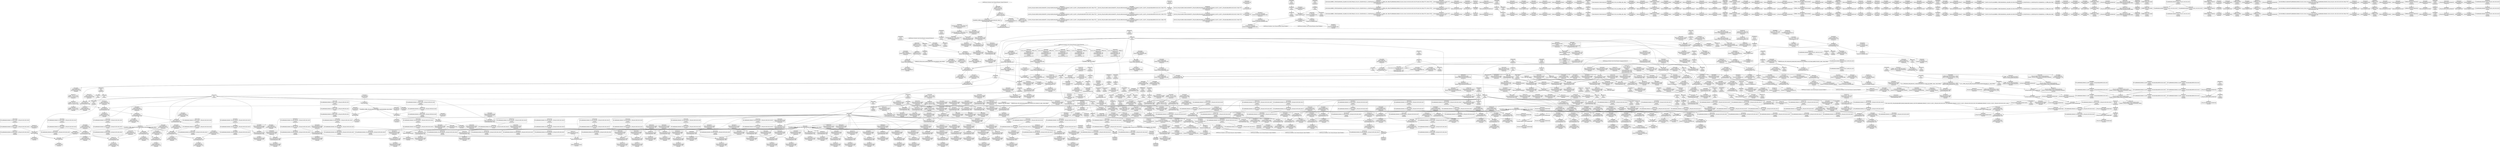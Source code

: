 digraph {
	CE0x4ad7760 [shape=record,shape=Mrecord,label="{CE0x4ad7760|selinux_capable:tmp2|security/selinux/hooks.c,2008}"]
	CE0x4ab3560 [shape=record,shape=Mrecord,label="{CE0x4ab3560|i64*_getelementptr_inbounds_(_6_x_i64_,_6_x_i64_*___llvm_gcov_ctr142,_i64_0,_i64_0)|*Constant*|*SummSource*}"]
	CE0x4ad9400 [shape=record,shape=Mrecord,label="{CE0x4ad9400|selinux_inode_getsecurity:tmp5|security/selinux/hooks.c,3075|*SummSink*}"]
	CE0x4ac1140 [shape=record,shape=Mrecord,label="{CE0x4ac1140|i32_10|*Constant*|*SummSink*}"]
	CE0x4ba7d90 [shape=record,shape=Mrecord,label="{CE0x4ba7d90|cred_has_capability:tmp12|security/selinux/hooks.c,1575}"]
	CE0x4b9fa10 [shape=record,shape=Mrecord,label="{CE0x4b9fa10|_ret_i32_%rc.0,_!dbg_!27793|security/selinux/avc.c,744|*SummSink*}"]
	CE0x4b495d0 [shape=record,shape=Mrecord,label="{CE0x4b495d0|selinux_inode_getsecurity:tmp22|security/selinux/hooks.c,3087}"]
	CE0x4b6de60 [shape=record,shape=Mrecord,label="{CE0x4b6de60|selinux_inode_getsecurity:tmp44|security/selinux/hooks.c,3096|*SummSink*}"]
	CE0x4bcece0 [shape=record,shape=Mrecord,label="{CE0x4bcece0|_call_void___llvm_gcov_indirect_counter_increment(i32*___llvm_gcov_global_state_pred145,_i64**_getelementptr_inbounds_(_3_x_i64*_,_3_x_i64*_*___llvm_gcda_edge_table144,_i64_0,_i64_0)),_!dbg_!27734|security/selinux/hooks.c,1574|*SummSink*}"]
	CE0x4ba16a0 [shape=record,shape=Mrecord,label="{CE0x4ba16a0|cred_has_capability:tmp21|security/selinux/hooks.c,1580}"]
	CE0x4b6d1b0 [shape=record,shape=Mrecord,label="{CE0x4b6d1b0|selinux_inode_getsecurity:tmp43|security/selinux/hooks.c,3095}"]
	CE0x4bc2470 [shape=record,shape=Mrecord,label="{CE0x4bc2470|i64*_null|*Constant*|*SummSource*}"]
	CE0x4ac1b10 [shape=record,shape=Mrecord,label="{CE0x4ac1b10|selinux_inode_getsecurity:tobool|security/selinux/hooks.c,3075|*SummSource*}"]
	"CONST[source:0(mediator),value:2(dynamic)][purpose:{object}][SnkIdx:5]"
	CE0x4bc1f30 [shape=record,shape=Mrecord,label="{CE0x4bc1f30|_ret_void}"]
	CE0x4baf0d0 [shape=record,shape=Mrecord,label="{CE0x4baf0d0|_call_void_mcount()_#3|*SummSink*}"]
	CE0x4bcb130 [shape=record,shape=Mrecord,label="{CE0x4bcb130|i8*_getelementptr_inbounds_(_40_x_i8_,_40_x_i8_*_.str49,_i32_0,_i32_0)|*Constant*|*SummSource*}"]
	CE0x4bba630 [shape=record,shape=Mrecord,label="{CE0x4bba630|cred_has_capability:retval.0}"]
	"CONST[source:0(mediator),value:2(dynamic)][purpose:{object}][SnkIdx:1]"
	CE0x4b9bbb0 [shape=record,shape=Mrecord,label="{CE0x4b9bbb0|i16_47|*Constant*}"]
	CE0x4b8d9e0 [shape=record,shape=Mrecord,label="{CE0x4b8d9e0|_call_void_asm_sideeffect_1:_09ud2_0A.pushsection___bug_table,_22a_22_0A2:_09.long_1b_-_2b,_$_0:c_-_2b_0A_09.word_$_1:c_,_0_0A_09.org_2b+$_2:c_0A.popsection_,_i,i,i,_dirflag_,_fpsr_,_flags_(i8*_getelementptr_inbounds_(_25_x_i8_,_25_x_i8_*_.str3,_i32_0,_i32_0),_i32_1575,_i64_12)_#3,_!dbg_!27737,_!srcloc_!27740|security/selinux/hooks.c,1575}"]
	CE0x4bc20d0 [shape=record,shape=Mrecord,label="{CE0x4bc20d0|i64*_null|*Constant*}"]
	CE0x4af10b0 [shape=record,shape=Mrecord,label="{CE0x4af10b0|cred_has_capability:shl|security/selinux/hooks.c,1559|*SummSource*}"]
	CE0x4b781f0 [shape=record,shape=Mrecord,label="{CE0x4b781f0|_call_void_kfree(i8*_%tmp54)_#10,_!dbg_!27776|security/selinux/hooks.c,3101}"]
	CE0x4acda50 [shape=record,shape=Mrecord,label="{CE0x4acda50|selinux_inode_getsecurity:if.then|*SummSink*}"]
	CE0x4b3d4a0 [shape=record,shape=Mrecord,label="{CE0x4b3d4a0|i32_78|*Constant*}"]
	CE0x4b59d60 [shape=record,shape=Mrecord,label="{CE0x4b59d60|cred_has_capability:cap1|security/selinux/hooks.c,1563}"]
	CE0x4b09380 [shape=record,shape=Mrecord,label="{CE0x4b09380|_call_void_mcount()_#3|*SummSource*}"]
	CE0x4b90250 [shape=record,shape=Mrecord,label="{CE0x4b90250|__llvm_gcov_indirect_counter_increment:predecessor|Function::__llvm_gcov_indirect_counter_increment&Arg::predecessor::}"]
	CE0x4b36c90 [shape=record,shape=Mrecord,label="{CE0x4b36c90|selinux_capable:audit|Function::selinux_capable&Arg::audit::|*SummSink*}"]
	CE0x4bc5740 [shape=record,shape=Mrecord,label="{CE0x4bc5740|cred_has_capability:ad|security/selinux/hooks.c, 1555}"]
	CE0x4b68e50 [shape=record,shape=Mrecord,label="{CE0x4b68e50|selinux_inode_getsecurity:tmp37|security/selinux/hooks.c,3093|*SummSink*}"]
	CE0x4b921c0 [shape=record,shape=Mrecord,label="{CE0x4b921c0|cred_sid:bb|*SummSource*}"]
	CE0x4badd30 [shape=record,shape=Mrecord,label="{CE0x4badd30|cred_has_capability:tmp6|security/selinux/hooks.c,1574|*SummSink*}"]
	CE0x4baece0 [shape=record,shape=Mrecord,label="{CE0x4baece0|0:_i32,_4:_i32,_8:_i32,_12:_i32,_:_CMRE_12,16_|*MultipleSource*|security/selinux/hooks.c,196|security/selinux/hooks.c,197|*LoadInst*|security/selinux/hooks.c,196}"]
	CE0x4ae6400 [shape=record,shape=Mrecord,label="{CE0x4ae6400|i64_2|*Constant*}"]
	CE0x4ae5cd0 [shape=record,shape=Mrecord,label="{CE0x4ae5cd0|selinux_inode_getsecurity:call|security/selinux/hooks.c,3075|*SummSource*}"]
	CE0x4b79600 [shape=record,shape=Mrecord,label="{CE0x4b79600|selinux_inode_getsecurity:tmp56|security/selinux/hooks.c,3103|*SummSource*}"]
	CE0x4b5b9b0 [shape=record,shape=Mrecord,label="{CE0x4b5b9b0|selinux_inode_getsecurity:tmp28|security/selinux/hooks.c,3089}"]
	CE0x4b3d720 [shape=record,shape=Mrecord,label="{CE0x4b3d720|selinux_inode_getsecurity:cred|security/selinux/hooks.c,3087}"]
	CE0x4ae7490 [shape=record,shape=Mrecord,label="{CE0x4ae7490|selinux_inode_getsecurity:land.lhs.true|*SummSource*}"]
	CE0x4ba7940 [shape=record,shape=Mrecord,label="{CE0x4ba7940|i1_true|*Constant*}"]
	CE0x4b0c7a0 [shape=record,shape=Mrecord,label="{CE0x4b0c7a0|selinux_inode_getsecurity:tmp14|security/selinux/hooks.c,3087|*SummSource*}"]
	CE0x4ab8e20 [shape=record,shape=Mrecord,label="{CE0x4ab8e20|selinux_inode_getsecurity:entry|*SummSink*}"]
	CE0x4b493d0 [shape=record,shape=Mrecord,label="{CE0x4b493d0|selinux_inode_getsecurity:tmp21|security/selinux/hooks.c,3087|*SummSink*}"]
	CE0x4b44d90 [shape=record,shape=Mrecord,label="{CE0x4b44d90|cred_has_capability:audit|Function::cred_has_capability&Arg::audit::}"]
	CE0x4b4a1e0 [shape=record,shape=Mrecord,label="{CE0x4b4a1e0|selinux_inode_getsecurity:tmp23|security/selinux/hooks.c,3087|*SummSource*}"]
	CE0x4b8f820 [shape=record,shape=Mrecord,label="{CE0x4b8f820|i64**_getelementptr_inbounds_(_3_x_i64*_,_3_x_i64*_*___llvm_gcda_edge_table144,_i64_0,_i64_2)|*Constant*|*SummSource*}"]
	CE0x4ba05e0 [shape=record,shape=Mrecord,label="{CE0x4ba05e0|cred_has_capability:tmp18|security/selinux/hooks.c,1580|*SummSource*}"]
	CE0x4acde40 [shape=record,shape=Mrecord,label="{CE0x4acde40|selinux_inode_getsecurity:if.then|*SummSource*}"]
	CE0x4b9da70 [shape=record,shape=Mrecord,label="{CE0x4b9da70|avc_has_perm_noaudit:tclass|Function::avc_has_perm_noaudit&Arg::tclass::}"]
	CE0x4b92340 [shape=record,shape=Mrecord,label="{CE0x4b92340|i64*_getelementptr_inbounds_(_2_x_i64_,_2_x_i64_*___llvm_gcov_ctr131,_i64_0,_i64_0)|*Constant*}"]
	CE0x4b8c150 [shape=record,shape=Mrecord,label="{CE0x4b8c150|i32_1|*Constant*}"]
	CE0x4bad4a0 [shape=record,shape=Mrecord,label="{CE0x4bad4a0|cred_has_capability:do.end|*SummSink*}"]
	CE0x4bb1920 [shape=record,shape=Mrecord,label="{CE0x4bb1920|avc_audit:tsid|Function::avc_audit&Arg::tsid::}"]
	CE0x4acfeb0 [shape=record,shape=Mrecord,label="{CE0x4acfeb0|i64*_getelementptr_inbounds_(_26_x_i64_,_26_x_i64_*___llvm_gcov_ctr242,_i64_0,_i64_0)|*Constant*|*SummSource*}"]
	CE0x4af61e0 [shape=record,shape=Mrecord,label="{CE0x4af61e0|COLLAPSED:_GCMRE___llvm_gcov_ctr98_internal_global_2_x_i64_zeroinitializer:_elem_0:default:}"]
	CE0x4b5ae60 [shape=record,shape=Mrecord,label="{CE0x4b5ae60|selinux_capable:tmp10|security/selinux/hooks.c,2012|*SummSink*}"]
	CE0x4bc1a90 [shape=record,shape=Mrecord,label="{CE0x4bc1a90|i32_22|*Constant*|*SummSource*}"]
	CE0x4b79270 [shape=record,shape=Mrecord,label="{CE0x4b79270|selinux_inode_getsecurity:tmp55|security/selinux/hooks.c,3103|*SummSink*}"]
	CE0x4ae6c20 [shape=record,shape=Mrecord,label="{CE0x4ae6c20|_call_void_mcount()_#3}"]
	CE0x4b61100 [shape=record,shape=Mrecord,label="{CE0x4b61100|28:_i32,_:_CRE_28,32_|*MultipleSource*|*LoadInst*|security/selinux/hooks.c,3073|security/selinux/hooks.c,3090|security/selinux/hooks.c,3073}"]
	CE0x4b70ab0 [shape=record,shape=Mrecord,label="{CE0x4b70ab0|selinux_inode_getsecurity:error.0|*SummSink*}"]
	CE0x4b9aaf0 [shape=record,shape=Mrecord,label="{CE0x4b9aaf0|cred_has_capability:tmp15|security/selinux/hooks.c,1575|*SummSource*}"]
	CE0x4bbd3e0 [shape=record,shape=Mrecord,label="{CE0x4bbd3e0|avc_audit:ssid|Function::avc_audit&Arg::ssid::|*SummSource*}"]
	CE0x4ae0760 [shape=record,shape=Mrecord,label="{CE0x4ae0760|selinux_inode_getsecurity:if.end20|*SummSource*}"]
	CE0x4bb2870 [shape=record,shape=Mrecord,label="{CE0x4bb2870|avc_audit:result|Function::avc_audit&Arg::result::}"]
	CE0x4b916f0 [shape=record,shape=Mrecord,label="{CE0x4b916f0|selinux_capable:tmp}"]
	CE0x4ae34f0 [shape=record,shape=Mrecord,label="{CE0x4ae34f0|selinux_inode_getsecurity:if.then16|*SummSource*}"]
	CE0x4b6ee00 [shape=record,shape=Mrecord,label="{CE0x4b6ee00|selinux_inode_getsecurity:tmp41|security/selinux/hooks.c,3094}"]
	CE0x4b341d0 [shape=record,shape=Mrecord,label="{CE0x4b341d0|selinux_capable:entry}"]
	CE0x4b9d7f0 [shape=record,shape=Mrecord,label="{CE0x4b9d7f0|avc_has_perm_noaudit:entry|*SummSource*}"]
	CE0x4b367e0 [shape=record,shape=Mrecord,label="{CE0x4b367e0|selinux_capable:cap|Function::selinux_capable&Arg::cap::}"]
	CE0x4b7a210 [shape=record,shape=Mrecord,label="{CE0x4b7a210|i32_-95|*Constant*|*SummSink*}"]
	CE0x4acfdf0 [shape=record,shape=Mrecord,label="{CE0x4acfdf0|i64*_getelementptr_inbounds_(_26_x_i64_,_26_x_i64_*___llvm_gcov_ctr242,_i64_0,_i64_0)|*Constant*}"]
	CE0x4b6bbb0 [shape=record,shape=Mrecord,label="{CE0x4b6bbb0|i64_12|*Constant*|*SummSink*}"]
	CE0x4b0a660 [shape=record,shape=Mrecord,label="{CE0x4b0a660|%struct.task_struct*_(%struct.task_struct**)*_asm_movq_%gs:$_1:P_,$0_,_r,im,_dirflag_,_fpsr_,_flags_|*SummSource*}"]
	CE0x4bcba50 [shape=record,shape=Mrecord,label="{CE0x4bcba50|i64*_getelementptr_inbounds_(_21_x_i64_,_21_x_i64_*___llvm_gcov_ctr143,_i64_0,_i64_4)|*Constant*|*SummSink*}"]
	CE0x4bbada0 [shape=record,shape=Mrecord,label="{CE0x4bbada0|cred_has_capability:retval.0|*SummSink*}"]
	CE0x5e20220 [shape=record,shape=Mrecord,label="{CE0x5e20220|selinux_inode_getsecurity:land.lhs.true}"]
	CE0x4b6c4d0 [shape=record,shape=Mrecord,label="{CE0x4b6c4d0|selinux_inode_getsecurity:tmp35|security/selinux/hooks.c,3093|*SummSource*}"]
	CE0x4b3e280 [shape=record,shape=Mrecord,label="{CE0x4b3e280|_ret_i32_%retval.0,_!dbg_!27725|security/selinux/hooks.c,2012|*SummSink*}"]
	CE0x5779de0 [shape=record,shape=Mrecord,label="{CE0x5779de0|i8*_null|*Constant*|*SummSink*}"]
	CE0x4b0a330 [shape=record,shape=Mrecord,label="{CE0x4b0a330|selinux_inode_getsecurity:i_security|security/selinux/hooks.c,3073}"]
	CE0x4ab3f60 [shape=record,shape=Mrecord,label="{CE0x4ab3f60|selinux_inode_getsecurity:tmp29|security/selinux/hooks.c,3089|*SummSink*}"]
	CE0x4b49e60 [shape=record,shape=Mrecord,label="{CE0x4b49e60|i1_true|*Constant*|*SummSource*}"]
	CE0x4bac770 [shape=record,shape=Mrecord,label="{CE0x4bac770|cred_has_capability:bb|*SummSink*}"]
	CE0x4bb8010 [shape=record,shape=Mrecord,label="{CE0x4bb8010|cred_has_capability:tmp29|security/selinux/hooks.c,1584}"]
	CE0x4b4a600 [shape=record,shape=Mrecord,label="{CE0x4b4a600|i64*_getelementptr_inbounds_(_26_x_i64_,_26_x_i64_*___llvm_gcov_ctr242,_i64_0,_i64_11)|*Constant*}"]
	CE0x4b14570 [shape=record,shape=Mrecord,label="{CE0x4b14570|selinux_inode_getsecurity:alloc|Function::selinux_inode_getsecurity&Arg::alloc::|*SummSource*}"]
	CE0x4b3d5c0 [shape=record,shape=Mrecord,label="{CE0x4b3d5c0|i32_78|*Constant*|*SummSource*}"]
	CE0x4b716f0 [shape=record,shape=Mrecord,label="{CE0x4b716f0|i64_21|*Constant*|*SummSource*}"]
	CE0x4b761f0 [shape=record,shape=Mrecord,label="{CE0x4b761f0|0:_i8*,_:_CME:_elem_0:default:}"]
	CE0x4ab43f0 [shape=record,shape=Mrecord,label="{CE0x4ab43f0|selinux_inode_getsecurity:if.end17|*SummSource*}"]
	CE0x4b4aad0 [shape=record,shape=Mrecord,label="{CE0x4b4aad0|selinux_inode_getsecurity:tmp24|security/selinux/hooks.c,3087|*SummSource*}"]
	CE0x4b07080 [shape=record,shape=Mrecord,label="{CE0x4b07080|i64*_getelementptr_inbounds_(_2_x_i64_,_2_x_i64_*___llvm_gcov_ctr98,_i64_0,_i64_0)|*Constant*|*SummSource*}"]
	CE0x4b35560 [shape=record,shape=Mrecord,label="{CE0x4b35560|GLOBAL:cred_has_capability|*Constant*|*SummSource*}"]
	CE0x4b7a760 [shape=record,shape=Mrecord,label="{CE0x4b7a760|selinux_inode_getsecurity:retval.0|*SummSource*}"]
	CE0x4aee8d0 [shape=record,shape=Mrecord,label="{CE0x4aee8d0|cred_has_capability:type|security/selinux/hooks.c,1562|*SummSink*}"]
	CE0x4b9f3d0 [shape=record,shape=Mrecord,label="{CE0x4b9f3d0|_ret_i32_%rc.0,_!dbg_!27793|security/selinux/avc.c,744}"]
	CE0x4b3f480 [shape=record,shape=Mrecord,label="{CE0x4b3f480|selinux_inode_getsecurity:call1|security/selinux/hooks.c,3087}"]
	CE0x4bb99f0 [shape=record,shape=Mrecord,label="{CE0x4bb99f0|cred_has_capability:tmp31|security/selinux/hooks.c,1585|*SummSource*}"]
	CE0x4b48d80 [shape=record,shape=Mrecord,label="{CE0x4b48d80|i64*_getelementptr_inbounds_(_26_x_i64_,_26_x_i64_*___llvm_gcov_ctr242,_i64_0,_i64_12)|*Constant*}"]
	CE0x4b57e30 [shape=record,shape=Mrecord,label="{CE0x4b57e30|cred_has_capability:tmp4|security/selinux/hooks.c,1570|*SummSource*}"]
	CE0x4b72480 [shape=record,shape=Mrecord,label="{CE0x4b72480|selinux_inode_getsecurity:tmp45|security/selinux/hooks.c,3097|*SummSink*}"]
	CE0x4bb4d00 [shape=record,shape=Mrecord,label="{CE0x4bb4d00|cred_has_capability:tmp24|security/selinux/hooks.c,1582}"]
	"CONST[source:2(external),value:0(static)][purpose:{operation}][SrcIdx:14]"
	CE0x4b8d610 [shape=record,shape=Mrecord,label="{CE0x4b8d610|cred_has_capability:tmp8|security/selinux/hooks.c,1575|*SummSource*}"]
	CE0x4b7a3d0 [shape=record,shape=Mrecord,label="{CE0x4b7a3d0|selinux_inode_getsecurity:tmp57|security/selinux/hooks.c,3104}"]
	CE0x4b9e470 [shape=record,shape=Mrecord,label="{CE0x4b9e470|avc_has_perm_noaudit:tclass|Function::avc_has_perm_noaudit&Arg::tclass::|*SummSource*}"]
	CE0x4bb3e30 [shape=record,shape=Mrecord,label="{CE0x4bb3e30|cred_has_capability:tmp22|security/selinux/hooks.c,1582|*SummSink*}"]
	CE0x4b59cf0 [shape=record,shape=Mrecord,label="{CE0x4b59cf0|i32_5|*Constant*}"]
	CE0x4af1570 [shape=record,shape=Mrecord,label="{CE0x4af1570|GLOBAL:__llvm_gcov_ctr142|Global_var:__llvm_gcov_ctr142|*SummSource*}"]
	CE0x4b06b80 [shape=record,shape=Mrecord,label="{CE0x4b06b80|selinux_capable:tmp6|security/selinux/hooks.c,2009|*SummSource*}"]
	CE0x4b3f6b0 [shape=record,shape=Mrecord,label="{CE0x4b3f6b0|selinux_inode_getsecurity:call1|security/selinux/hooks.c,3087|*SummSink*}"]
	CE0x4b6c330 [shape=record,shape=Mrecord,label="{CE0x4b6c330|selinux_inode_getsecurity:tmp35|security/selinux/hooks.c,3093}"]
	CE0x4ace920 [shape=record,shape=Mrecord,label="{CE0x4ace920|COLLAPSED:_GCMRE___llvm_gcov_ctr242_internal_global_26_x_i64_zeroinitializer:_elem_0:default:}"]
	CE0x4b40000 [shape=record,shape=Mrecord,label="{CE0x4b40000|selinux_inode_getsecurity:tmp8|security/selinux/hooks.c,3076}"]
	CE0x4b755c0 [shape=record,shape=Mrecord,label="{CE0x4b755c0|selinux_inode_getsecurity:tmp51|security/selinux/hooks.c,3098|*SummSink*}"]
	"CONST[source:0(mediator),value:2(dynamic)][purpose:{subject}][SnkIdx:0]"
	CE0x4ae69c0 [shape=record,shape=Mrecord,label="{CE0x4ae69c0|selinux_inode_getsecurity:tmp4|security/selinux/hooks.c,3075}"]
	CE0x4ae6840 [shape=record,shape=Mrecord,label="{CE0x4ae6840|i64_0|*Constant*}"]
	CE0x4b048e0 [shape=record,shape=Mrecord,label="{CE0x4b048e0|cred_has_capability:sw.default|*SummSource*}"]
	CE0x4b8dd50 [shape=record,shape=Mrecord,label="{CE0x4b8dd50|cred_has_capability:tmp9|security/selinux/hooks.c,1575|*SummSink*}"]
	CE0x4aeaef0 [shape=record,shape=Mrecord,label="{CE0x4aeaef0|cred_has_capability:if.end|*SummSource*}"]
	CE0x4b8bcc0 [shape=record,shape=Mrecord,label="{CE0x4b8bcc0|get_current:tmp3|*SummSource*}"]
	CE0x5e55a50 [shape=record,shape=Mrecord,label="{CE0x5e55a50|selinux_inode_getsecurity:if.then19|*SummSource*}"]
	CE0x4ae1de0 [shape=record,shape=Mrecord,label="{CE0x4ae1de0|selinux_inode_getsecurity:if.then19}"]
	CE0x4ae33f0 [shape=record,shape=Mrecord,label="{CE0x4ae33f0|selinux_inode_getsecurity:tmp1}"]
	CE0x4b36090 [shape=record,shape=Mrecord,label="{CE0x4b36090|cred_has_capability:cap|Function::cred_has_capability&Arg::cap::}"]
	CE0x4bc2360 [shape=record,shape=Mrecord,label="{CE0x4bc2360|__llvm_gcov_indirect_counter_increment:counter|*SummSource*}"]
	CE0x4ba13b0 [shape=record,shape=Mrecord,label="{CE0x4ba13b0|cred_has_capability:tmp20|security/selinux/hooks.c,1580}"]
	CE0x4ae5280 [shape=record,shape=Mrecord,label="{CE0x4ae5280|selinux_inode_getsecurity:i_security|security/selinux/hooks.c,3073|*SummSink*}"]
	CE0x4b6d8c0 [shape=record,shape=Mrecord,label="{CE0x4b6d8c0|selinux_inode_getsecurity:tmp43|security/selinux/hooks.c,3095|*SummSink*}"]
	CE0x4b72370 [shape=record,shape=Mrecord,label="{CE0x4b72370|selinux_inode_getsecurity:tmp45|security/selinux/hooks.c,3097|*SummSource*}"]
	CE0x4b9f2b0 [shape=record,shape=Mrecord,label="{CE0x4b9f2b0|avc_has_perm_noaudit:flags|Function::avc_has_perm_noaudit&Arg::flags::|*SummSink*}"]
	CE0x4b436f0 [shape=record,shape=Mrecord,label="{CE0x4b436f0|GLOBAL:__llvm_gcov_ctr242|Global_var:__llvm_gcov_ctr242|*SummSource*}"]
	CE0x4bbbd50 [shape=record,shape=Mrecord,label="{CE0x4bbbd50|cred_has_capability:tmp33|security/selinux/hooks.c,1586|*SummSink*}"]
	CE0x4ae1a70 [shape=record,shape=Mrecord,label="{CE0x4ae1a70|selinux_inode_getsecurity:return}"]
	CE0x4acd7f0 [shape=record,shape=Mrecord,label="{CE0x4acd7f0|selinux_inode_getsecurity:out_nofree|*SummSource*}"]
	CE0x4b449e0 [shape=record,shape=Mrecord,label="{CE0x4b449e0|selinux_capable:ns|Function::selinux_capable&Arg::ns::|*SummSource*}"]
	CE0x4b7b3d0 [shape=record,shape=Mrecord,label="{CE0x4b7b3d0|i64*_getelementptr_inbounds_(_26_x_i64_,_26_x_i64_*___llvm_gcov_ctr242,_i64_0,_i64_25)|*Constant*|*SummSink*}"]
	CE0x4af2630 [shape=record,shape=Mrecord,label="{CE0x4af2630|i64*_getelementptr_inbounds_(_6_x_i64_,_6_x_i64_*___llvm_gcov_ctr142,_i64_0,_i64_3)|*Constant*|*SummSink*}"]
	CE0x4b77a80 [shape=record,shape=Mrecord,label="{CE0x4b77a80|selinux_inode_getsecurity:tmp54|security/selinux/hooks.c,3101}"]
	CE0x4ae1c60 [shape=record,shape=Mrecord,label="{CE0x4ae1c60|selinux_inode_getsecurity:return|*SummSink*}"]
	CE0x4b6c100 [shape=record,shape=Mrecord,label="{CE0x4b6c100|cred_has_capability:tmp10|security/selinux/hooks.c,1575}"]
	CE0x4b548d0 [shape=record,shape=Mrecord,label="{CE0x4b548d0|i32_0|*Constant*}"]
	CE0x4b43530 [shape=record,shape=Mrecord,label="{CE0x4b43530|GLOBAL:__llvm_gcov_ctr242|Global_var:__llvm_gcov_ctr242}"]
	CE0x4b492f0 [shape=record,shape=Mrecord,label="{CE0x4b492f0|selinux_inode_getsecurity:tmp21|security/selinux/hooks.c,3087}"]
	CE0x4b5db10 [shape=record,shape=Mrecord,label="{CE0x4b5db10|i64*_getelementptr_inbounds_(_26_x_i64_,_26_x_i64_*___llvm_gcov_ctr242,_i64_0,_i64_15)|*Constant*}"]
	CE0x4b78830 [shape=record,shape=Mrecord,label="{CE0x4b78830|GLOBAL:kfree|*Constant*|*SummSource*}"]
	CE0x4b09820 [shape=record,shape=Mrecord,label="{CE0x4b09820|cred_sid:tmp|*SummSink*}"]
	CE0x4ae1220 [shape=record,shape=Mrecord,label="{CE0x4ae1220|selinux_inode_getsecurity:tmp1|*SummSink*}"]
	CE0x4b5aad0 [shape=record,shape=Mrecord,label="{CE0x4b5aad0|i64_1|*Constant*}"]
	CE0x4b40070 [shape=record,shape=Mrecord,label="{CE0x4b40070|selinux_inode_getsecurity:tmp8|security/selinux/hooks.c,3076|*SummSource*}"]
	CE0x4b5b5e0 [shape=record,shape=Mrecord,label="{CE0x4b5b5e0|selinux_inode_getsecurity:tmp29|security/selinux/hooks.c,3089}"]
	CE0x4b9d540 [shape=record,shape=Mrecord,label="{CE0x4b9d540|GLOBAL:avc_has_perm_noaudit|*Constant*|*SummSink*}"]
	CE0x4b5b7a0 [shape=record,shape=Mrecord,label="{CE0x4b5b7a0|i64_14|*Constant*}"]
	CE0x4b76bc0 [shape=record,shape=Mrecord,label="{CE0x4b76bc0|selinux_inode_getsecurity:tmp53|security/selinux/hooks.c,3101}"]
	CE0x4b6e3a0 [shape=record,shape=Mrecord,label="{CE0x4b6e3a0|selinux_inode_getsecurity:tobool18|security/selinux/hooks.c,3097|*SummSource*}"]
	CE0x4bc3db0 [shape=record,shape=Mrecord,label="{CE0x4bc3db0|cred_has_capability:sw.bb}"]
	CE0x4b52910 [shape=record,shape=Mrecord,label="{CE0x4b52910|i64*_getelementptr_inbounds_(_2_x_i64_,_2_x_i64_*___llvm_gcov_ctr131,_i64_0,_i64_1)|*Constant*|*SummSource*}"]
	CE0x4bacde0 [shape=record,shape=Mrecord,label="{CE0x4bacde0|cred_sid:sid|security/selinux/hooks.c,197}"]
	CE0x4ba1420 [shape=record,shape=Mrecord,label="{CE0x4ba1420|cred_has_capability:tmp20|security/selinux/hooks.c,1580|*SummSource*}"]
	CE0x4bc90d0 [shape=record,shape=Mrecord,label="{CE0x4bc90d0|i64*_null|*Constant*|*SummSink*}"]
	CE0x4bb4b90 [shape=record,shape=Mrecord,label="{CE0x4bb4b90|cred_has_capability:tmp23|security/selinux/hooks.c,1582|*SummSink*}"]
	CE0x4af0660 [shape=record,shape=Mrecord,label="{CE0x4af0660|selinux_capable:tmp4|security/selinux/hooks.c,2008|*SummSink*}"]
	CE0x4ae36f0 [shape=record,shape=Mrecord,label="{CE0x4ae36f0|selinux_inode_getsecurity:if.else}"]
	CE0x4baaeb0 [shape=record,shape=Mrecord,label="{CE0x4baaeb0|__llvm_gcov_indirect_counter_increment:tmp3|*SummSink*}"]
	CE0x4aca320 [shape=record,shape=Mrecord,label="{CE0x4aca320|i64*_getelementptr_inbounds_(_26_x_i64_,_26_x_i64_*___llvm_gcov_ctr242,_i64_0,_i64_3)|*Constant*}"]
	CE0x4baf8d0 [shape=record,shape=Mrecord,label="{CE0x4baf8d0|COLLAPSED:_GCMRE___llvm_gcov_ctr143_internal_global_21_x_i64_zeroinitializer:_elem_0:default:}"]
	CE0x4baf670 [shape=record,shape=Mrecord,label="{CE0x4baf670|i64*_getelementptr_inbounds_(_21_x_i64_,_21_x_i64_*___llvm_gcov_ctr143,_i64_0,_i64_0)|*Constant*|*SummSink*}"]
	CE0x4b32f70 [shape=record,shape=Mrecord,label="{CE0x4b32f70|selinux_inode_getsecurity:tmp2|*LoadInst*|security/selinux/hooks.c,3073|*SummSource*}"]
	CE0x4b68fd0 [shape=record,shape=Mrecord,label="{CE0x4b68fd0|selinux_inode_getsecurity:call13|security/selinux/hooks.c,3093}"]
	CE0x4bc1dc0 [shape=record,shape=Mrecord,label="{CE0x4bc1dc0|i64**_getelementptr_inbounds_(_3_x_i64*_,_3_x_i64*_*___llvm_gcda_edge_table144,_i64_0,_i64_1)|*Constant*|*SummSink*}"]
	CE0x4acb6a0 [shape=record,shape=Mrecord,label="{CE0x4acb6a0|selinux_inode_getsecurity:do.body|*SummSource*}"]
	CE0x4b45540 [shape=record,shape=Mrecord,label="{CE0x4b45540|i64*_getelementptr_inbounds_(_6_x_i64_,_6_x_i64_*___llvm_gcov_ctr142,_i64_0,_i64_5)|*Constant*}"]
	CE0x4bc4ec0 [shape=record,shape=Mrecord,label="{CE0x4bc4ec0|__llvm_gcov_indirect_counter_increment:entry|*SummSource*}"]
	CE0x4baf060 [shape=record,shape=Mrecord,label="{CE0x4baf060|cred_has_capability:call|security/selinux/hooks.c,1558}"]
	CE0x4b9d200 [shape=record,shape=Mrecord,label="{CE0x4b9d200|cred_has_capability:call7|security/selinux/hooks.c,1579|*SummSource*}"]
	CE0x4b68850 [shape=record,shape=Mrecord,label="{CE0x4b68850|selinux_inode_getsecurity:tmp37|security/selinux/hooks.c,3093}"]
	CE0x4b9a640 [shape=record,shape=Mrecord,label="{CE0x4b9a640|i64*_getelementptr_inbounds_(_21_x_i64_,_21_x_i64_*___llvm_gcov_ctr143,_i64_0,_i64_11)|*Constant*|*SummSource*}"]
	CE0x4baf350 [shape=record,shape=Mrecord,label="{CE0x4baf350|0:_i32,_4:_i32,_8:_i32,_12:_i32,_:_CMRE_16,20_|*MultipleSource*|security/selinux/hooks.c,196|security/selinux/hooks.c,197|*LoadInst*|security/selinux/hooks.c,196}"]
	CE0x4bab9f0 [shape=record,shape=Mrecord,label="{CE0x4bab9f0|GLOBAL:__llvm_gcov_indirect_counter_increment|*Constant*|*SummSource*}"]
	CE0x4bcb270 [shape=record,shape=Mrecord,label="{CE0x4bcb270|i8*_getelementptr_inbounds_(_40_x_i8_,_40_x_i8_*_.str49,_i32_0,_i32_0)|*Constant*|*SummSink*}"]
	CE0x4bc18b0 [shape=record,shape=Mrecord,label="{CE0x4bc18b0|i32_22|*Constant*}"]
	CE0x4b72230 [shape=record,shape=Mrecord,label="{CE0x4b72230|selinux_inode_getsecurity:tmp46|security/selinux/hooks.c,3097}"]
	CE0x4ae8180 [shape=record,shape=Mrecord,label="{CE0x4ae8180|selinux_capable:call|security/selinux/hooks.c,2007}"]
	CE0x4bb2440 [shape=record,shape=Mrecord,label="{CE0x4bb2440|avc_audit:avd|Function::avc_audit&Arg::avd::}"]
	CE0x5f114c0 [shape=record,shape=Mrecord,label="{CE0x5f114c0|selinux_inode_getsecurity:if.end6|*SummSink*}"]
	CE0x4b90a70 [shape=record,shape=Mrecord,label="{CE0x4b90a70|cred_has_capability:tmp4|security/selinux/hooks.c,1570|*SummSink*}"]
	CE0x4addf10 [shape=record,shape=Mrecord,label="{CE0x4addf10|i32_0|*Constant*|*SummSink*}"]
	CE0x4bc0500 [shape=record,shape=Mrecord,label="{CE0x4bc0500|cred_has_capability:if.then|*SummSink*}"]
	CE0x4bae5e0 [shape=record,shape=Mrecord,label="{CE0x4bae5e0|cred_has_capability:shr|security/selinux/hooks.c,1565|*SummSource*}"]
	CE0x4b42e90 [shape=record,shape=Mrecord,label="{CE0x4b42e90|i64*_getelementptr_inbounds_(_26_x_i64_,_26_x_i64_*___llvm_gcov_ctr242,_i64_0,_i64_4)|*Constant*}"]
	CE0x4aed720 [shape=record,shape=Mrecord,label="{CE0x4aed720|GLOBAL:current_task|Global_var:current_task|*SummSink*}"]
	CE0x4bbdf20 [shape=record,shape=Mrecord,label="{CE0x4bbdf20|GLOBAL:cred_sid|*Constant*|*SummSource*}"]
	CE0x4ae9850 [shape=record,shape=Mrecord,label="{CE0x4ae9850|selinux_capable:tobool|security/selinux/hooks.c,2008|*SummSink*}"]
	CE0x4aebe70 [shape=record,shape=Mrecord,label="{CE0x4aebe70|get_current:tmp1|*SummSource*}"]
	CE0x4b42f00 [shape=record,shape=Mrecord,label="{CE0x4b42f00|i64*_getelementptr_inbounds_(_26_x_i64_,_26_x_i64_*___llvm_gcov_ctr242,_i64_0,_i64_4)|*Constant*|*SummSource*}"]
	CE0x4b9d960 [shape=record,shape=Mrecord,label="{CE0x4b9d960|avc_has_perm_noaudit:entry|*SummSink*}"]
	CE0x4bc0360 [shape=record,shape=Mrecord,label="{CE0x4bc0360|__llvm_gcov_indirect_counter_increment:pred|*SummSource*}"]
	CE0x4ac10d0 [shape=record,shape=Mrecord,label="{CE0x4ac10d0|i32_10|*Constant*|*SummSource*}"]
	CE0x4bcb910 [shape=record,shape=Mrecord,label="{CE0x4bcb910|__llvm_gcov_indirect_counter_increment:tmp1|*SummSink*}"]
	CE0x4b73eb0 [shape=record,shape=Mrecord,label="{CE0x4b73eb0|selinux_inode_getsecurity:tmp49|security/selinux/hooks.c,3098|*SummSource*}"]
	CE0x4b3d790 [shape=record,shape=Mrecord,label="{CE0x4b3d790|COLLAPSED:_GCMRE_current_task_external_global_%struct.task_struct*:_elem_0::|security/selinux/hooks.c,3087}"]
	CE0x4ae07d0 [shape=record,shape=Mrecord,label="{CE0x4ae07d0|selinux_inode_getsecurity:if.end20|*SummSink*}"]
	CE0x4ac00a0 [shape=record,shape=Mrecord,label="{CE0x4ac00a0|i32_0|*Constant*}"]
	CE0x4b6eac0 [shape=record,shape=Mrecord,label="{CE0x4b6eac0|selinux_inode_getsecurity:tmp40|security/selinux/hooks.c,3094|*SummSource*}"]
	CE0x4b0b6d0 [shape=record,shape=Mrecord,label="{CE0x4b0b6d0|i64_6|*Constant*|*SummSink*}"]
	CE0x4b91760 [shape=record,shape=Mrecord,label="{CE0x4b91760|COLLAPSED:_GCMRE___llvm_gcov_ctr142_internal_global_6_x_i64_zeroinitializer:_elem_0:default:}"]
	CE0x4b9a7d0 [shape=record,shape=Mrecord,label="{CE0x4b9a7d0|cred_has_capability:tmp14|security/selinux/hooks.c,1575|*SummSink*}"]
	CE0x4b6a5e0 [shape=record,shape=Mrecord,label="{CE0x4b6a5e0|i64_17|*Constant*}"]
	CE0x4ae0550 [shape=record,shape=Mrecord,label="{CE0x4ae0550|selinux_inode_getsecurity:land.lhs.true4|*SummSource*}"]
	CE0x4b3cd80 [shape=record,shape=Mrecord,label="{CE0x4b3cd80|get_current:entry|*SummSink*}"]
	CE0x4aebfa0 [shape=record,shape=Mrecord,label="{CE0x4aebfa0|_call_void_mcount()_#3|*SummSource*}"]
	CE0x4bb96f0 [shape=record,shape=Mrecord,label="{CE0x4bb96f0|cred_has_capability:tmp31|security/selinux/hooks.c,1585}"]
	CE0x4b51cd0 [shape=record,shape=Mrecord,label="{CE0x4b51cd0|get_current:bb|*SummSource*}"]
	CE0x4b57be0 [shape=record,shape=Mrecord,label="{CE0x4b57be0|cred_has_capability:tmp4|security/selinux/hooks.c,1570}"]
	CE0x4b400e0 [shape=record,shape=Mrecord,label="{CE0x4b400e0|selinux_inode_getsecurity:tmp8|security/selinux/hooks.c,3076|*SummSink*}"]
	CE0x4b3efa0 [shape=record,shape=Mrecord,label="{CE0x4b3efa0|selinux_inode_getsecurity:tmp11|security/selinux/hooks.c,3087|*SummSource*}"]
	CE0x4bc0590 [shape=record,shape=Mrecord,label="{CE0x4bc0590|cred_has_capability:do.end6}"]
	CE0x4b44be0 [shape=record,shape=Mrecord,label="{CE0x4b44be0|cred_has_capability:cap|Function::cred_has_capability&Arg::cap::|*SummSink*}"]
	CE0x4b4c2a0 [shape=record,shape=Mrecord,label="{CE0x4b4c2a0|selinux_inode_getsecurity:tmp26|security/selinux/hooks.c,3087|*SummSource*}"]
	CE0x4b68460 [shape=record,shape=Mrecord,label="{CE0x4b68460|selinux_inode_getsecurity:sid12|security/selinux/hooks.c,3093}"]
	CE0x4b8edf0 [shape=record,shape=Mrecord,label="{CE0x4b8edf0|i64*_getelementptr_inbounds_(_21_x_i64_,_21_x_i64_*___llvm_gcov_ctr143,_i64_0,_i64_6)|*Constant*|*SummSource*}"]
	CE0x4b76940 [shape=record,shape=Mrecord,label="{CE0x4b76940|i64*_getelementptr_inbounds_(_26_x_i64_,_26_x_i64_*___llvm_gcov_ctr242,_i64_0,_i64_23)|*Constant*|*SummSource*}"]
	CE0x4b45cb0 [shape=record,shape=Mrecord,label="{CE0x4b45cb0|i32_33|*Constant*}"]
	CE0x4aec0d0 [shape=record,shape=Mrecord,label="{CE0x4aec0d0|get_current:tmp4|./arch/x86/include/asm/current.h,14}"]
	CE0x4bc4010 [shape=record,shape=Mrecord,label="{CE0x4bc4010|cred_has_capability:sw.bb2|*SummSource*}"]
	CE0x4ad8c00 [shape=record,shape=Mrecord,label="{CE0x4ad8c00|selinux_capable:tmp9|security/selinux/hooks.c,2011|*SummSource*}"]
	CE0x4bc4e50 [shape=record,shape=Mrecord,label="{CE0x4bc4e50|__llvm_gcov_indirect_counter_increment:entry}"]
	CE0x4bbf7b0 [shape=record,shape=Mrecord,label="{CE0x4bbf7b0|i64*_getelementptr_inbounds_(_21_x_i64_,_21_x_i64_*___llvm_gcov_ctr143,_i64_0,_i64_4)|*Constant*}"]
	CE0x4b35190 [shape=record,shape=Mrecord,label="{CE0x4b35190|selinux_capable:ns|Function::selinux_capable&Arg::ns::}"]
	CE0x4b8fa60 [shape=record,shape=Mrecord,label="{CE0x4b8fa60|cred_has_capability:if.end10}"]
	CE0x4b35ce0 [shape=record,shape=Mrecord,label="{CE0x4b35ce0|cred_has_capability:cred|Function::cred_has_capability&Arg::cred::|*SummSource*}"]
	CE0x4bc70e0 [shape=record,shape=Mrecord,label="{CE0x4bc70e0|cred_has_capability:tmp3|security/selinux/hooks.c,1567|*SummSink*}"]
	CE0x4b450c0 [shape=record,shape=Mrecord,label="{CE0x4b450c0|cred_has_capability:audit|Function::cred_has_capability&Arg::audit::|*SummSink*}"]
	CE0x4acd0b0 [shape=record,shape=Mrecord,label="{CE0x4acd0b0|selinux_inode_getsecurity:if.end|*SummSource*}"]
	CE0x4b34b20 [shape=record,shape=Mrecord,label="{CE0x4b34b20|selinux_capable:cred|Function::selinux_capable&Arg::cred::|*SummSink*}"]
	CE0x4b467b0 [shape=record,shape=Mrecord,label="{CE0x4b467b0|i64*_getelementptr_inbounds_(_26_x_i64_,_26_x_i64_*___llvm_gcov_ctr242,_i64_0,_i64_9)|*Constant*}"]
	CE0x4b6fe50 [shape=record,shape=Mrecord,label="{CE0x4b6fe50|i64*_getelementptr_inbounds_(_26_x_i64_,_26_x_i64_*___llvm_gcov_ctr242,_i64_0,_i64_19)|*Constant*|*SummSource*}"]
	CE0x4aee490 [shape=record,shape=Mrecord,label="{CE0x4aee490|VOIDTB_TE:_GCE_init_user_ns_external_global_%struct.user_namespace:_elem_0:default:}"]
	CE0x4ac1cf0 [shape=record,shape=Mrecord,label="{CE0x4ac1cf0|GLOBAL:cred_sid|*Constant*}"]
	CE0x4b42b20 [shape=record,shape=Mrecord,label="{CE0x4b42b20|selinux_inode_getsecurity:tmp9|security/selinux/hooks.c,3076|*SummSink*}"]
	CE0x4ac2170 [shape=record,shape=Mrecord,label="{CE0x4ac2170|selinux_capable:return}"]
	CE0x4bb6d10 [shape=record,shape=Mrecord,label="{CE0x4bb6d10|cred_has_capability:tmp27|security/selinux/hooks.c,1583}"]
	CE0x4ad9200 [shape=record,shape=Mrecord,label="{CE0x4ad9200|selinux_capable:call1|security/selinux/hooks.c,2011|*SummSink*}"]
	CE0x4aca160 [shape=record,shape=Mrecord,label="{CE0x4aca160|selinux_inode_getsecurity:tmp7|security/selinux/hooks.c,3075|*SummSink*}"]
	CE0x4bb5be0 [shape=record,shape=Mrecord,label="{CE0x4bb5be0|cred_has_capability:tmp25|security/selinux/hooks.c,1582|*SummSource*}"]
	CE0x4b4ca20 [shape=record,shape=Mrecord,label="{CE0x4b4ca20|selinux_inode_getsecurity:call7|security/selinux/hooks.c,3087}"]
	CE0x4b6ec80 [shape=record,shape=Mrecord,label="{CE0x4b6ec80|selinux_inode_getsecurity:tmp40|security/selinux/hooks.c,3094|*SummSink*}"]
	CE0x4b9e910 [shape=record,shape=Mrecord,label="{CE0x4b9e910|avc_has_perm_noaudit:requested|Function::avc_has_perm_noaudit&Arg::requested::|*SummSource*}"]
	CE0x4b5efd0 [shape=record,shape=Mrecord,label="{CE0x4b5efd0|i32_3|*Constant*|*SummSink*}"]
	CE0x4bac6d0 [shape=record,shape=Mrecord,label="{CE0x4bac6d0|cred_has_capability:bb|*SummSource*}"]
	CE0x4b6ff00 [shape=record,shape=Mrecord,label="{CE0x4b6ff00|i64*_getelementptr_inbounds_(_26_x_i64_,_26_x_i64_*___llvm_gcov_ctr242,_i64_0,_i64_19)|*Constant*|*SummSink*}"]
	CE0x4b9f0a0 [shape=record,shape=Mrecord,label="{CE0x4b9f0a0|avc_has_perm_noaudit:flags|Function::avc_has_perm_noaudit&Arg::flags::}"]
	CE0x4b71cc0 [shape=record,shape=Mrecord,label="{CE0x4b71cc0|i64_20|*Constant*|*SummSource*}"]
	CE0x4ac9fa0 [shape=record,shape=Mrecord,label="{CE0x4ac9fa0|selinux_inode_getsecurity:tmp7|security/selinux/hooks.c,3075|*SummSource*}"]
	CE0x4bbd450 [shape=record,shape=Mrecord,label="{CE0x4bbd450|avc_audit:ssid|Function::avc_audit&Arg::ssid::|*SummSink*}"]
	CE0x4bc0fe0 [shape=record,shape=Mrecord,label="{CE0x4bc0fe0|cred_has_capability:sw.default}"]
	CE0x4b3ec70 [shape=record,shape=Mrecord,label="{CE0x4b3ec70|i64_13|*Constant*}"]
	CE0x4b72aa0 [shape=record,shape=Mrecord,label="{CE0x4b72aa0|selinux_inode_getsecurity:tmp46|security/selinux/hooks.c,3097|*SummSink*}"]
	CE0x4ba03e0 [shape=record,shape=Mrecord,label="{CE0x4ba03e0|cred_has_capability:tmp18|security/selinux/hooks.c,1580}"]
	CE0x4ba2560 [shape=record,shape=Mrecord,label="{CE0x4ba2560|0:_i32,_4:_i32,_8:_i32,_12:_i32,_:_CMRE_4,8_|*MultipleSource*|security/selinux/hooks.c,196|security/selinux/hooks.c,197|*LoadInst*|security/selinux/hooks.c,196}"]
	CE0x4b78530 [shape=record,shape=Mrecord,label="{CE0x4b78530|_call_void_kfree(i8*_%tmp54)_#10,_!dbg_!27776|security/selinux/hooks.c,3101|*SummSink*}"]
	CE0x4ba94b0 [shape=record,shape=Mrecord,label="{CE0x4ba94b0|i32_1575|*Constant*}"]
	CE0x4b46650 [shape=record,shape=Mrecord,label="{CE0x4b46650|selinux_inode_getsecurity:call|security/selinux/hooks.c,3075}"]
	CE0x4b8da50 [shape=record,shape=Mrecord,label="{CE0x4b8da50|cred_has_capability:tmp9|security/selinux/hooks.c,1575}"]
	CE0x4aeb5e0 [shape=record,shape=Mrecord,label="{CE0x4aeb5e0|selinux_capable:bb}"]
	CE0x4abc820 [shape=record,shape=Mrecord,label="{CE0x4abc820|selinux_inode_getsecurity:if.then10}"]
	CE0x4bb3ba0 [shape=record,shape=Mrecord,label="{CE0x4bb3ba0|i64_16|*Constant*}"]
	CE0x4ad2f00 [shape=record,shape=Mrecord,label="{CE0x4ad2f00|selinux_inode_getsecurity:bb|*SummSink*}"]
	CE0x4b917d0 [shape=record,shape=Mrecord,label="{CE0x4b917d0|selinux_capable:tmp|*SummSource*}"]
	CE0x4b8ea00 [shape=record,shape=Mrecord,label="{CE0x4b8ea00|__llvm_gcov_indirect_counter_increment:tmp|*SummSource*}"]
	CE0x4b33d10 [shape=record,shape=Mrecord,label="{CE0x4b33d10|selinux_inode_getsecurity:call8|security/selinux/hooks.c,3087|*SummSink*}"]
	CE0x4aec6d0 [shape=record,shape=Mrecord,label="{CE0x4aec6d0|cred_has_capability:if.then9|*SummSource*}"]
	CE0x4bb7cf0 [shape=record,shape=Mrecord,label="{CE0x4bb7cf0|cred_has_capability:tmp28|security/selinux/hooks.c,1584|*SummSink*}"]
	CE0x4bb6980 [shape=record,shape=Mrecord,label="{CE0x4bb6980|cred_has_capability:tmp26|security/selinux/hooks.c,1583|*SummSource*}"]
	CE0x4b36850 [shape=record,shape=Mrecord,label="{CE0x4b36850|selinux_capable:cap|Function::selinux_capable&Arg::cap::|*SummSource*}"]
	CE0x4b03f80 [shape=record,shape=Mrecord,label="{CE0x4b03f80|i64_1|*Constant*|*SummSource*}"]
	CE0x4baee70 [shape=record,shape=Mrecord,label="{CE0x4baee70|i32_0|*Constant*}"]
	CE0x4bccbd0 [shape=record,shape=Mrecord,label="{CE0x4bccbd0|void_(i8*,_i32,_i64)*_asm_sideeffect_1:_09ud2_0A.pushsection___bug_table,_22a_22_0A2:_09.long_1b_-_2b,_$_0:c_-_2b_0A_09.word_$_1:c_,_0_0A_09.org_2b+$_2:c_0A.popsection_,_i,i,i,_dirflag_,_fpsr_,_flags_|*SummSink*}"]
	CE0x4bbff30 [shape=record,shape=Mrecord,label="{CE0x4bbff30|cred_sid:entry|*SummSink*}"]
	CE0x4b6a2d0 [shape=record,shape=Mrecord,label="{CE0x4b6a2d0|i64_18|*Constant*|*SummSink*}"]
	CE0x4bb2620 [shape=record,shape=Mrecord,label="{CE0x4bb2620|avc_audit:avd|Function::avc_audit&Arg::avd::|*SummSource*}"]
	CE0x4aee3d0 [shape=record,shape=Mrecord,label="{CE0x4aee3d0|i32_0|*Constant*}"]
	CE0x4bb6860 [shape=record,shape=Mrecord,label="{CE0x4bb6860|i64*_getelementptr_inbounds_(_21_x_i64_,_21_x_i64_*___llvm_gcov_ctr143,_i64_0,_i64_17)|*Constant*|*SummSource*}"]
	CE0x4bb4620 [shape=record,shape=Mrecord,label="{CE0x4bb4620|cred_has_capability:tmp22|security/selinux/hooks.c,1582}"]
	CE0x4b38940 [shape=record,shape=Mrecord,label="{CE0x4b38940|i64_7|*Constant*}"]
	CE0x4b3aaa0 [shape=record,shape=Mrecord,label="{CE0x4b3aaa0|selinux_inode_getsecurity:tmp20|security/selinux/hooks.c,3087}"]
	CE0x4b364e0 [shape=record,shape=Mrecord,label="{CE0x4b364e0|i32_33|*Constant*|*SummSink*}"]
	CE0x4b764f0 [shape=record,shape=Mrecord,label="{CE0x4b764f0|selinux_inode_getsecurity:tmp52|security/selinux/hooks.c,3101|*SummSource*}"]
	CE0x4acca90 [shape=record,shape=Mrecord,label="{CE0x4acca90|i64*_getelementptr_inbounds_(_2_x_i64_,_2_x_i64_*___llvm_gcov_ctr98,_i64_0,_i64_1)|*Constant*}"]
	CE0x4af1440 [shape=record,shape=Mrecord,label="{CE0x4af1440|GLOBAL:__llvm_gcov_ctr142|Global_var:__llvm_gcov_ctr142}"]
	CE0x4b35df0 [shape=record,shape=Mrecord,label="{CE0x4b35df0|cred_has_capability:cred|Function::cred_has_capability&Arg::cred::|*SummSink*}"]
	CE0x4b453b0 [shape=record,shape=Mrecord,label="{CE0x4b453b0|_ret_i32_%retval.0,_!dbg_!27765|security/selinux/hooks.c,1586|*SummSink*}"]
	CE0x4b9d2e0 [shape=record,shape=Mrecord,label="{CE0x4b9d2e0|cred_has_capability:call7|security/selinux/hooks.c,1579|*SummSink*}"]
	CE0x4ae1f50 [shape=record,shape=Mrecord,label="{CE0x4ae1f50|selinux_inode_getsecurity:if.then16}"]
	CE0x4baa970 [shape=record,shape=Mrecord,label="{CE0x4baa970|cred_has_capability:avd|security/selinux/hooks.c, 1556}"]
	CE0x4bcb570 [shape=record,shape=Mrecord,label="{CE0x4bcb570|__llvm_gcov_indirect_counter_increment:tmp|*SummSink*}"]
	CE0x4b6bda0 [shape=record,shape=Mrecord,label="{CE0x4b6bda0|i64*_getelementptr_inbounds_(_21_x_i64_,_21_x_i64_*___llvm_gcov_ctr143,_i64_0,_i64_8)|*Constant*}"]
	CE0x4bb7040 [shape=record,shape=Mrecord,label="{CE0x4bb7040|cred_has_capability:tmp27|security/selinux/hooks.c,1583|*SummSource*}"]
	CE0x4b54810 [shape=record,shape=Mrecord,label="{CE0x4b54810|_call_void_mcount()_#3|*SummSink*}"]
	CE0x4bc0010 [shape=record,shape=Mrecord,label="{CE0x4bc0010|cred_sid:cred|Function::cred_sid&Arg::cred::}"]
	CE0x4bb7700 [shape=record,shape=Mrecord,label="{CE0x4bb7700|cred_has_capability:tmp28|security/selinux/hooks.c,1584}"]
	CE0x4b393e0 [shape=record,shape=Mrecord,label="{CE0x4b393e0|selinux_inode_getsecurity:tmp17|security/selinux/hooks.c,3087}"]
	CE0x4b35800 [shape=record,shape=Mrecord,label="{CE0x4b35800|cred_has_capability:entry}"]
	CE0x4bcd3a0 [shape=record,shape=Mrecord,label="{CE0x4bcd3a0|cred_sid:tmp4|*LoadInst*|security/selinux/hooks.c,196}"]
	CE0x4b588a0 [shape=record,shape=Mrecord,label="{CE0x4b588a0|selinux_capable:if.then|*SummSource*}"]
	CE0x4b9bd50 [shape=record,shape=Mrecord,label="{CE0x4b9bd50|cred_has_capability:tmp17|security/selinux/hooks.c,1576}"]
	CE0x4ba08d0 [shape=record,shape=Mrecord,label="{CE0x4ba08d0|GLOBAL:__llvm_gcov_ctr143|Global_var:__llvm_gcov_ctr143}"]
	CE0x4b17310 [shape=record,shape=Mrecord,label="{CE0x4b17310|selinux_capable:tmp7|security/selinux/hooks.c,2009}"]
	CE0x4bc5670 [shape=record,shape=Mrecord,label="{CE0x4bc5670|GLOBAL:__llvm_gcov_global_state_pred145|Global_var:__llvm_gcov_global_state_pred145}"]
	CE0x4b34390 [shape=record,shape=Mrecord,label="{CE0x4b34390|GLOBAL:selinux_capable|*Constant*|*SummSource*}"]
	CE0x4b90c60 [shape=record,shape=Mrecord,label="{CE0x4b90c60|cred_has_capability:tmp5|security/selinux/hooks.c,1570}"]
	CE0x4b71820 [shape=record,shape=Mrecord,label="{CE0x4b71820|i64_21|*Constant*|*SummSink*}"]
	CE0x4b7a050 [shape=record,shape=Mrecord,label="{CE0x4b7a050|i32_-95|*Constant*|*SummSource*}"]
	CE0x4b9f9a0 [shape=record,shape=Mrecord,label="{CE0x4b9f9a0|_ret_i32_%rc.0,_!dbg_!27793|security/selinux/avc.c,744|*SummSource*}"]
	CE0x4af42d0 [shape=record,shape=Mrecord,label="{CE0x4af42d0|cred_has_capability:do.end}"]
	CE0x4aba830 [shape=record,shape=Mrecord,label="{CE0x4aba830|selinux_inode_getsecurity:bb|*SummSource*}"]
	CE0x4ae35f0 [shape=record,shape=Mrecord,label="{CE0x4ae35f0|selinux_inode_getsecurity:if.then16|*SummSink*}"]
	CE0x4bb1db0 [shape=record,shape=Mrecord,label="{CE0x4bb1db0|avc_audit:tclass|Function::avc_audit&Arg::tclass::|*SummSource*}"]
	CE0x4b8c010 [shape=record,shape=Mrecord,label="{CE0x4b8c010|cred_sid:tmp5|security/selinux/hooks.c,196|*SummSink*}"]
	CE0x4bbf120 [shape=record,shape=Mrecord,label="{CE0x4bbf120|__llvm_gcov_indirect_counter_increment:exit}"]
	CE0x4acd5e0 [shape=record,shape=Mrecord,label="{CE0x4acd5e0|selinux_inode_getsecurity:out_nofree|*SummSink*}"]
	CE0x4b6dc30 [shape=record,shape=Mrecord,label="{CE0x4b6dc30|selinux_inode_getsecurity:tmp44|security/selinux/hooks.c,3096}"]
	CE0x4b58510 [shape=record,shape=Mrecord,label="{CE0x4b58510|_call_void___llvm_gcov_indirect_counter_increment(i32*___llvm_gcov_global_state_pred145,_i64**_getelementptr_inbounds_(_3_x_i64*_,_3_x_i64*_*___llvm_gcda_edge_table144,_i64_0,_i64_1)),_!dbg_!27728|security/selinux/hooks.c,1567}"]
	CE0x4b75cc0 [shape=record,shape=Mrecord,label="{CE0x4b75cc0|selinux_inode_getsecurity:buffer|Function::selinux_inode_getsecurity&Arg::buffer::|*SummSink*}"]
	CE0x4b3a760 [shape=record,shape=Mrecord,label="{CE0x4b3a760|selinux_inode_getsecurity:tmp19|security/selinux/hooks.c,3087|*SummSource*}"]
	CE0x4b79c70 [shape=record,shape=Mrecord,label="{CE0x4b79c70|selinux_inode_getsecurity:tmp56|security/selinux/hooks.c,3103|*SummSink*}"]
	CE0x4b9b440 [shape=record,shape=Mrecord,label="{CE0x4b9b440|cred_has_capability:tmp16|security/selinux/hooks.c,1576}"]
	CE0x4b36bb0 [shape=record,shape=Mrecord,label="{CE0x4b36bb0|selinux_capable:audit|Function::selinux_capable&Arg::audit::|*SummSource*}"]
	CE0x4bcafc0 [shape=record,shape=Mrecord,label="{CE0x4bcafc0|i8*_getelementptr_inbounds_(_40_x_i8_,_40_x_i8_*_.str49,_i32_0,_i32_0)|*Constant*}"]
	CE0x4b76d60 [shape=record,shape=Mrecord,label="{CE0x4b76d60|selinux_inode_getsecurity:tmp53|security/selinux/hooks.c,3101|*SummSource*}"]
	CE0x4ae7190 [shape=record,shape=Mrecord,label="{CE0x4ae7190|__llvm_gcov_indirect_counter_increment:tmp6|*SummSink*}"]
	CE0x4b4c440 [shape=record,shape=Mrecord,label="{CE0x4b4c440|selinux_inode_getsecurity:tmp26|security/selinux/hooks.c,3087|*SummSink*}"]
	CE0x4ace840 [shape=record,shape=Mrecord,label="{CE0x4ace840|i64*_getelementptr_inbounds_(_26_x_i64_,_26_x_i64_*___llvm_gcov_ctr242,_i64_0,_i64_0)|*Constant*|*SummSink*}"]
	CE0x4ae6470 [shape=record,shape=Mrecord,label="{CE0x4ae6470|i64_2|*Constant*|*SummSource*}"]
	CE0x4ba7e00 [shape=record,shape=Mrecord,label="{CE0x4ba7e00|cred_has_capability:tmp12|security/selinux/hooks.c,1575|*SummSource*}"]
	CE0x4bb6200 [shape=record,shape=Mrecord,label="{CE0x4bb6200|i64*_getelementptr_inbounds_(_21_x_i64_,_21_x_i64_*___llvm_gcov_ctr143,_i64_0,_i64_17)|*Constant*}"]
	CE0x4b69340 [shape=record,shape=Mrecord,label="{CE0x4b69340|i64_17|*Constant*|*SummSink*}"]
	CE0x4bc7940 [shape=record,shape=Mrecord,label="{CE0x4bc7940|cred_has_capability:tmp1|*SummSink*}"]
	CE0x4bb9240 [shape=record,shape=Mrecord,label="{CE0x4bb9240|i64*_getelementptr_inbounds_(_21_x_i64_,_21_x_i64_*___llvm_gcov_ctr143,_i64_0,_i64_19)|*Constant*|*SummSource*}"]
	CE0x4bc8ad0 [shape=record,shape=Mrecord,label="{CE0x4bc8ad0|cred_has_capability:avd|security/selinux/hooks.c, 1556|*SummSink*}"]
	CE0x4b6c090 [shape=record,shape=Mrecord,label="{CE0x4b6c090|i64*_getelementptr_inbounds_(_21_x_i64_,_21_x_i64_*___llvm_gcov_ctr143,_i64_0,_i64_9)|*Constant*}"]
	CE0x4b6dca0 [shape=record,shape=Mrecord,label="{CE0x4b6dca0|selinux_inode_getsecurity:tmp44|security/selinux/hooks.c,3096|*SummSource*}"]
	CE0x4aeddd0 [shape=record,shape=Mrecord,label="{CE0x4aeddd0|selinux_inode_getsecurity:tmp6|security/selinux/hooks.c,3075|*SummSink*}"]
	CE0x4adf160 [shape=record,shape=Mrecord,label="{CE0x4adf160|selinux_capable:call|security/selinux/hooks.c,2007|*SummSink*}"]
	CE0x4b338c0 [shape=record,shape=Mrecord,label="{CE0x4b338c0|selinux_inode_getsecurity:tmp27|security/selinux/hooks.c,3087|*SummSink*}"]
	CE0x4b91030 [shape=record,shape=Mrecord,label="{CE0x4b91030|selinux_capable:tmp3|security/selinux/hooks.c,2008}"]
	CE0x4bc8c10 [shape=record,shape=Mrecord,label="{CE0x4bc8c10|GLOBAL:__llvm_gcov_global_state_pred145|Global_var:__llvm_gcov_global_state_pred145|*SummSource*}"]
	CE0x4b6be10 [shape=record,shape=Mrecord,label="{CE0x4b6be10|i64*_getelementptr_inbounds_(_21_x_i64_,_21_x_i64_*___llvm_gcov_ctr143,_i64_0,_i64_8)|*Constant*|*SummSource*}"]
	CE0x4bb7c80 [shape=record,shape=Mrecord,label="{CE0x4bb7c80|cred_has_capability:tmp28|security/selinux/hooks.c,1584|*SummSource*}"]
	CE0x4bac380 [shape=record,shape=Mrecord,label="{CE0x4bac380|i64**_getelementptr_inbounds_(_3_x_i64*_,_3_x_i64*_*___llvm_gcda_edge_table144,_i64_0,_i64_2)|*Constant*}"]
	CE0x4ba0db0 [shape=record,shape=Mrecord,label="{CE0x4ba0db0|cred_has_capability:tmp19|security/selinux/hooks.c,1580}"]
	CE0x4b70090 [shape=record,shape=Mrecord,label="{CE0x4b70090|selinux_inode_getsecurity:call13|security/selinux/hooks.c,3093|*SummSource*}"]
	CE0x4af5dc0 [shape=record,shape=Mrecord,label="{CE0x4af5dc0|selinux_capable:tmp5|security/selinux/hooks.c,2008|*SummSink*}"]
	CE0x4af3b50 [shape=record,shape=Mrecord,label="{CE0x4af3b50|i64*_getelementptr_inbounds_(_6_x_i64_,_6_x_i64_*___llvm_gcov_ctr142,_i64_0,_i64_5)|*Constant*|*SummSink*}"]
	CE0x4b3a4b0 [shape=record,shape=Mrecord,label="{CE0x4b3a4b0|selinux_inode_getsecurity:tmp19|security/selinux/hooks.c,3087}"]
	CE0x4bb5010 [shape=record,shape=Mrecord,label="{CE0x4bb5010|cred_has_capability:tmp24|security/selinux/hooks.c,1582|*SummSource*}"]
	CE0x4bcb7b0 [shape=record,shape=Mrecord,label="{CE0x4bcb7b0|__llvm_gcov_indirect_counter_increment:tmp1|*SummSource*}"]
	CE0x4b38c20 [shape=record,shape=Mrecord,label="{CE0x4b38c20|i64_7|*Constant*|*SummSource*}"]
	CE0x4bb31d0 [shape=record,shape=Mrecord,label="{CE0x4bb31d0|_ret_i32_%retval.0,_!dbg_!27732|security/selinux/include/avc.h,142|*SummSource*}"]
	CE0x4bcaeb0 [shape=record,shape=Mrecord,label="{CE0x4bcaeb0|GLOBAL:printk|*Constant*|*SummSink*}"]
	CE0x4b55980 [shape=record,shape=Mrecord,label="{CE0x4b55980|_ret_i32_%tmp6,_!dbg_!27716|security/selinux/hooks.c,197}"]
	CE0x4bc9ec0 [shape=record,shape=Mrecord,label="{CE0x4bc9ec0|i64*_getelementptr_inbounds_(_21_x_i64_,_21_x_i64_*___llvm_gcov_ctr143,_i64_0,_i64_7)|*Constant*|*SummSource*}"]
	CE0x4b77e70 [shape=record,shape=Mrecord,label="{CE0x4b77e70|GLOBAL:kfree|*Constant*}"]
	CE0x4b3e6d0 [shape=record,shape=Mrecord,label="{CE0x4b3e6d0|selinux_inode_getsecurity:tobool9|security/selinux/hooks.c,3089}"]
	CE0x4b8ff40 [shape=record,shape=Mrecord,label="{CE0x4b8ff40|_call_void___llvm_gcov_indirect_counter_increment(i32*___llvm_gcov_global_state_pred145,_i64**_getelementptr_inbounds_(_3_x_i64*_,_3_x_i64*_*___llvm_gcda_edge_table144,_i64_0,_i64_1)),_!dbg_!27728|security/selinux/hooks.c,1567|*SummSource*}"]
	CE0x4b692d0 [shape=record,shape=Mrecord,label="{CE0x4b692d0|i64_17|*Constant*|*SummSource*}"]
	CE0x5e20120 [shape=record,shape=Mrecord,label="{CE0x5e20120|selinux_inode_getsecurity:if.end17|*SummSink*}"]
	CE0x4b6b5a0 [shape=record,shape=Mrecord,label="{CE0x4b6b5a0|i32_1575|*Constant*|*SummSource*}"]
	CE0x4bbf2f0 [shape=record,shape=Mrecord,label="{CE0x4bbf2f0|__llvm_gcov_indirect_counter_increment:exit|*SummSink*}"]
	CE0x4ba6b60 [shape=record,shape=Mrecord,label="{CE0x4ba6b60|cred_has_capability:tmp10|security/selinux/hooks.c,1575|*SummSource*}"]
	CE0x4b59df0 [shape=record,shape=Mrecord,label="{CE0x4b59df0|cred_has_capability:cap1|security/selinux/hooks.c,1563|*SummSource*}"]
	CE0x4b9b9c0 [shape=record,shape=Mrecord,label="{CE0x4b9b9c0|cred_has_capability:tmp16|security/selinux/hooks.c,1576|*SummSource*}"]
	CE0x4bb3380 [shape=record,shape=Mrecord,label="{CE0x4bb3380|cred_has_capability:tobool|security/selinux/hooks.c,1582|*SummSink*}"]
	CE0x4bb8480 [shape=record,shape=Mrecord,label="{CE0x4bb8480|cred_has_capability:tmp29|security/selinux/hooks.c,1584|*SummSink*}"]
	CE0x4b9c880 [shape=record,shape=Mrecord,label="{CE0x4b9c880|i16_4|*Constant*}"]
	CE0x4bb1bd0 [shape=record,shape=Mrecord,label="{CE0x4bb1bd0|avc_audit:tsid|Function::avc_audit&Arg::tsid::|*SummSink*}"]
	CE0x4b705c0 [shape=record,shape=Mrecord,label="{CE0x4b705c0|GLOBAL:security_sid_to_context|*Constant*|*SummSource*}"]
	CE0x4b910a0 [shape=record,shape=Mrecord,label="{CE0x4b910a0|selinux_capable:tmp3|security/selinux/hooks.c,2008|*SummSource*}"]
	CE0x4ba0940 [shape=record,shape=Mrecord,label="{CE0x4ba0940|GLOBAL:__llvm_gcov_ctr143|Global_var:__llvm_gcov_ctr143|*SummSource*}"]
	CE0x4b456c0 [shape=record,shape=Mrecord,label="{CE0x4b456c0|selinux_capable:retval.0}"]
	CE0x4bcee20 [shape=record,shape=Mrecord,label="{CE0x4bcee20|i64*_getelementptr_inbounds_(_21_x_i64_,_21_x_i64_*___llvm_gcov_ctr143,_i64_0,_i64_6)|*Constant*}"]
	CE0x4b8f260 [shape=record,shape=Mrecord,label="{CE0x4b8f260|cred_has_capability:if.then}"]
	CE0x4b68c90 [shape=record,shape=Mrecord,label="{CE0x4b68c90|selinux_inode_getsecurity:tmp37|security/selinux/hooks.c,3093|*SummSource*}"]
	CE0x4bc76f0 [shape=record,shape=Mrecord,label="{CE0x4bc76f0|i32_1|*Constant*}"]
	CE0x4b38180 [shape=record,shape=Mrecord,label="{CE0x4b38180|selinux_inode_getsecurity:tobool3|security/selinux/hooks.c,3087}"]
	CE0x4b0c330 [shape=record,shape=Mrecord,label="{CE0x4b0c330|selinux_inode_getsecurity:tmp13|security/selinux/hooks.c,3087|*SummSink*}"]
	CE0x4b5adf0 [shape=record,shape=Mrecord,label="{CE0x4b5adf0|selinux_capable:tmp10|security/selinux/hooks.c,2012|*SummSource*}"]
	CE0x4b67b10 [shape=record,shape=Mrecord,label="{CE0x4b67b10|selinux_inode_getsecurity:tmp36|security/selinux/hooks.c,3093|*SummSource*}"]
	CE0x4b0ba50 [shape=record,shape=Mrecord,label="{CE0x4b0ba50|i64_5|*Constant*}"]
	CE0x4b69d50 [shape=record,shape=Mrecord,label="{CE0x4b69d50|selinux_inode_getsecurity:tmp39|security/selinux/hooks.c,3094|*SummSource*}"]
	CE0x4b51630 [shape=record,shape=Mrecord,label="{CE0x4b51630|_ret_i32_%retval.0,_!dbg_!27779|security/selinux/hooks.c,3104|*SummSink*}"]
	CE0x4aed660 [shape=record,shape=Mrecord,label="{CE0x4aed660|GLOBAL:current_task|Global_var:current_task|*SummSource*}"]
	CE0x4af5a10 [shape=record,shape=Mrecord,label="{CE0x4af5a10|i64*_getelementptr_inbounds_(_21_x_i64_,_21_x_i64_*___llvm_gcov_ctr143,_i64_0,_i64_6)|*Constant*|*SummSink*}"]
	CE0x4b8e130 [shape=record,shape=Mrecord,label="{CE0x4b8e130|i32_-1|*Constant*|*SummSource*}"]
	CE0x4bcc600 [shape=record,shape=Mrecord,label="{CE0x4bcc600|__llvm_gcov_indirect_counter_increment:tmp2|*SummSink*}"]
	CE0x4b79000 [shape=record,shape=Mrecord,label="{CE0x4b79000|selinux_inode_getsecurity:tmp55|security/selinux/hooks.c,3103|*SummSource*}"]
	CE0x4b0bc90 [shape=record,shape=Mrecord,label="{CE0x4b0bc90|selinux_inode_getsecurity:tmp12|security/selinux/hooks.c,3087}"]
	CE0x4b47580 [shape=record,shape=Mrecord,label="{CE0x4b47580|i8*_getelementptr_inbounds_(_25_x_i8_,_25_x_i8_*_.str3,_i32_0,_i32_0)|*Constant*}"]
	CE0x4bc2230 [shape=record,shape=Mrecord,label="{CE0x4bc2230|__llvm_gcov_indirect_counter_increment:counter}"]
	CE0x4bbb380 [shape=record,shape=Mrecord,label="{CE0x4bbb380|i64*_getelementptr_inbounds_(_21_x_i64_,_21_x_i64_*___llvm_gcov_ctr143,_i64_0,_i64_20)|*Constant*|*SummSource*}"]
	CE0x4b90da0 [shape=record,shape=Mrecord,label="{CE0x4b90da0|cred_has_capability:tmp5|security/selinux/hooks.c,1570|*SummSource*}"]
	CE0x4ae6b30 [shape=record,shape=Mrecord,label="{CE0x4ae6b30|selinux_inode_getsecurity:tmp4|security/selinux/hooks.c,3075|*SummSink*}"]
	CE0x4b78dc0 [shape=record,shape=Mrecord,label="{CE0x4b78dc0|i64*_getelementptr_inbounds_(_26_x_i64_,_26_x_i64_*___llvm_gcov_ctr242,_i64_0,_i64_24)|*Constant*}"]
	CE0x4b3b130 [shape=record,shape=Mrecord,label="{CE0x4b3b130|get_current:tmp3}"]
	CE0x4b8fed0 [shape=record,shape=Mrecord,label="{CE0x4b8fed0|cred_has_capability:shr|security/selinux/hooks.c,1565|*SummSink*}"]
	CE0x4ba7130 [shape=record,shape=Mrecord,label="{CE0x4ba7130|cred_has_capability:tmp11|security/selinux/hooks.c,1575|*SummSource*}"]
	CE0x4b3ece0 [shape=record,shape=Mrecord,label="{CE0x4b3ece0|i64_13|*Constant*|*SummSource*}"]
	CE0x4bb22d0 [shape=record,shape=Mrecord,label="{CE0x4bb22d0|avc_audit:requested|Function::avc_audit&Arg::requested::|*SummSink*}"]
	CE0x4ae75c0 [shape=record,shape=Mrecord,label="{CE0x4ae75c0|selinux_inode_getsecurity:land.lhs.true|*SummSink*}"]
	CE0x4b67940 [shape=record,shape=Mrecord,label="{CE0x4b67940|selinux_inode_getsecurity:tmp34|security/selinux/hooks.c,3090|*SummSink*}"]
	CE0x4b363b0 [shape=record,shape=Mrecord,label="{CE0x4b363b0|i32_33|*Constant*|*SummSource*}"]
	CE0x4b47b40 [shape=record,shape=Mrecord,label="{CE0x4b47b40|GLOBAL:lockdep_rcu_suspicious|*Constant*|*SummSource*}"]
	CE0x4bc1b70 [shape=record,shape=Mrecord,label="{CE0x4bc1b70|cred_sid:security|security/selinux/hooks.c,196}"]
	CE0x4b6bb40 [shape=record,shape=Mrecord,label="{CE0x4b6bb40|i64_12|*Constant*|*SummSource*}"]
	CE0x4b680f0 [shape=record,shape=Mrecord,label="{CE0x4b680f0|selinux_inode_getsecurity:tmp36|security/selinux/hooks.c,3093|*SummSink*}"]
	CE0x4ba0140 [shape=record,shape=Mrecord,label="{CE0x4ba0140|i64_0|*Constant*}"]
	CE0x4b3d550 [shape=record,shape=Mrecord,label="{CE0x4b3d550|i32_78|*Constant*|*SummSink*}"]
	CE0x4b73470 [shape=record,shape=Mrecord,label="{CE0x4b73470|selinux_inode_getsecurity:tmp48|security/selinux/hooks.c,3097|*SummSource*}"]
	CE0x4ba2740 [shape=record,shape=Mrecord,label="{CE0x4ba2740|cred_has_capability:tmp7|security/selinux/hooks.c,1574|*SummSource*}"]
	CE0x4b52790 [shape=record,shape=Mrecord,label="{CE0x4b52790|cred_sid:tmp1|*SummSink*}"]
	CE0x4b73250 [shape=record,shape=Mrecord,label="{CE0x4b73250|selinux_inode_getsecurity:tmp48|security/selinux/hooks.c,3097}"]
	CE0x4ad90d0 [shape=record,shape=Mrecord,label="{CE0x4ad90d0|selinux_capable:call1|security/selinux/hooks.c,2011|*SummSource*}"]
	CE0x4b4c030 [shape=record,shape=Mrecord,label="{CE0x4b4c030|i64*_getelementptr_inbounds_(_26_x_i64_,_26_x_i64_*___llvm_gcov_ctr242,_i64_0,_i64_12)|*Constant*|*SummSource*}"]
	CE0x4b9e0c0 [shape=record,shape=Mrecord,label="{CE0x4b9e0c0|avc_has_perm_noaudit:tsid|Function::avc_has_perm_noaudit&Arg::tsid::}"]
	CE0x4bafb30 [shape=record,shape=Mrecord,label="{CE0x4bafb30|cred_has_capability:cmp|security/selinux/hooks.c,1580}"]
	CE0x4bc6730 [shape=record,shape=Mrecord,label="{CE0x4bc6730|__llvm_gcov_indirect_counter_increment:predecessor|Function::__llvm_gcov_indirect_counter_increment&Arg::predecessor::|*SummSink*}"]
	CE0x4b386e0 [shape=record,shape=Mrecord,label="{CE0x4b386e0|selinux_inode_getsecurity:tobool3|security/selinux/hooks.c,3087|*SummSource*}"]
	CE0x4b9c1c0 [shape=record,shape=Mrecord,label="{CE0x4b9c1c0|cred_has_capability:tmp17|security/selinux/hooks.c,1576|*SummSink*}"]
	CE0x4b4b5d0 [shape=record,shape=Mrecord,label="{CE0x4b4b5d0|i8_1|*Constant*|*SummSource*}"]
	CE0x4ae1880 [shape=record,shape=Mrecord,label="{CE0x4ae1880|selinux_inode_getsecurity:entry}"]
	CE0x4b5e130 [shape=record,shape=Mrecord,label="{CE0x4b5e130|i64*_getelementptr_inbounds_(_26_x_i64_,_26_x_i64_*___llvm_gcov_ctr242,_i64_0,_i64_15)|*Constant*|*SummSink*}"]
	CE0x4b049b0 [shape=record,shape=Mrecord,label="{CE0x4b049b0|cred_has_capability:sw.default|*SummSink*}"]
	CE0x4b70780 [shape=record,shape=Mrecord,label="{CE0x4b70780|GLOBAL:security_sid_to_context|*Constant*|*SummSink*}"]
	CE0x4bc9230 [shape=record,shape=Mrecord,label="{CE0x4bc9230|__llvm_gcov_indirect_counter_increment:tmp5}"]
	CE0x4b0a480 [shape=record,shape=Mrecord,label="{CE0x4b0a480|selinux_inode_getsecurity:context|security/selinux/hooks.c, 3072|*SummSource*}"]
	CE0x4aeb880 [shape=record,shape=Mrecord,label="{CE0x4aeb880|selinux_capable:bb|*SummSource*}"]
	CE0x4b6f360 [shape=record,shape=Mrecord,label="{CE0x4b6f360|selinux_inode_getsecurity:tmp42|security/selinux/hooks.c,3095}"]
	CE0x4ae97e0 [shape=record,shape=Mrecord,label="{CE0x4ae97e0|selinux_capable:tobool|security/selinux/hooks.c,2008}"]
	CE0x4b5e1a0 [shape=record,shape=Mrecord,label="{CE0x4b5e1a0|selinux_inode_getsecurity:tmp32|security/selinux/hooks.c,3090|*SummSink*}"]
	CE0x4b6ff70 [shape=record,shape=Mrecord,label="{CE0x4b6ff70|selinux_inode_getsecurity:tmp42|security/selinux/hooks.c,3095|*SummSink*}"]
	CE0x4b534b0 [shape=record,shape=Mrecord,label="{CE0x4b534b0|_ret_i32_%tmp6,_!dbg_!27716|security/selinux/hooks.c,197|*SummSource*}"]
	CE0x4b3e400 [shape=record,shape=Mrecord,label="{CE0x4b3e400|selinux_inode_getsecurity:tobool9|security/selinux/hooks.c,3089|*SummSink*}"]
	CE0x4af23e0 [shape=record,shape=Mrecord,label="{CE0x4af23e0|i64*_getelementptr_inbounds_(_6_x_i64_,_6_x_i64_*___llvm_gcov_ctr142,_i64_0,_i64_3)|*Constant*|*SummSource*}"]
	CE0x4bb7c10 [shape=record,shape=Mrecord,label="{CE0x4bb7c10|i64*_getelementptr_inbounds_(_21_x_i64_,_21_x_i64_*___llvm_gcov_ctr143,_i64_0,_i64_18)|*Constant*|*SummSink*}"]
	"CONST[source:0(mediator),value:2(dynamic)][purpose:{subject}][SnkIdx:4]"
	CE0x4bb8de0 [shape=record,shape=Mrecord,label="{CE0x4bb8de0|cred_has_capability:tmp30|security/selinux/hooks.c,1585}"]
	CE0x4b3ce90 [shape=record,shape=Mrecord,label="{CE0x4b3ce90|_ret_%struct.task_struct*_%tmp4,_!dbg_!27714|./arch/x86/include/asm/current.h,14|*SummSource*}"]
	CE0x4adf0c0 [shape=record,shape=Mrecord,label="{CE0x4adf0c0|selinux_capable:call|security/selinux/hooks.c,2007|*SummSource*}"]
	CE0x4b9dd10 [shape=record,shape=Mrecord,label="{CE0x4b9dd10|avc_has_perm_noaudit:ssid|Function::avc_has_perm_noaudit&Arg::ssid::|*SummSource*}"]
	CE0x4ba0a50 [shape=record,shape=Mrecord,label="{CE0x4ba0a50|GLOBAL:__llvm_gcov_ctr143|Global_var:__llvm_gcov_ctr143|*SummSink*}"]
	CE0x4b90e80 [shape=record,shape=Mrecord,label="{CE0x4b90e80|GLOBAL:__llvm_gcov_ctr142|Global_var:__llvm_gcov_ctr142|*SummSink*}"]
	CE0x4ac18d0 [shape=record,shape=Mrecord,label="{CE0x4ac18d0|selinux_inode_getsecurity:tobool|security/selinux/hooks.c,3075}"]
	CE0x4b74310 [shape=record,shape=Mrecord,label="{CE0x4b74310|i64*_getelementptr_inbounds_(_26_x_i64_,_26_x_i64_*___llvm_gcov_ctr242,_i64_0,_i64_22)|*Constant*|*SummSink*}"]
	CE0x4bb2db0 [shape=record,shape=Mrecord,label="{CE0x4bb2db0|avc_audit:a|Function::avc_audit&Arg::a::|*SummSource*}"]
	CE0x4bbb100 [shape=record,shape=Mrecord,label="{CE0x4bbb100|i64*_getelementptr_inbounds_(_21_x_i64_,_21_x_i64_*___llvm_gcov_ctr143,_i64_0,_i64_20)|*Constant*}"]
	CE0x4b39ae0 [shape=record,shape=Mrecord,label="{CE0x4b39ae0|selinux_inode_getsecurity:tmp18|security/selinux/hooks.c,3087|*SummSink*}"]
	CE0x4ad7e10 [shape=record,shape=Mrecord,label="{CE0x4ad7e10|i8_3|*Constant*|*SummSink*}"]
	CE0x4bbc5e0 [shape=record,shape=Mrecord,label="{CE0x4bbc5e0|GLOBAL:__llvm_gcov_indirect_counter_increment|*Constant*}"]
	CE0x4ba0060 [shape=record,shape=Mrecord,label="{CE0x4ba0060|cred_has_capability:cmp|security/selinux/hooks.c,1580|*SummSink*}"]
	CE0x4ab3260 [shape=record,shape=Mrecord,label="{CE0x4ab3260|COLLAPSED:_GCMRE___llvm_gcov_ctr131_internal_global_2_x_i64_zeroinitializer:_elem_0:default:}"]
	CE0x4b91c60 [shape=record,shape=Mrecord,label="{CE0x4b91c60|get_current:tmp4|./arch/x86/include/asm/current.h,14|*SummSink*}"]
	CE0x4b9e790 [shape=record,shape=Mrecord,label="{CE0x4b9e790|avc_has_perm_noaudit:requested|Function::avc_has_perm_noaudit&Arg::requested::}"]
	CE0x4b9de20 [shape=record,shape=Mrecord,label="{CE0x4b9de20|avc_has_perm_noaudit:ssid|Function::avc_has_perm_noaudit&Arg::ssid::|*SummSink*}"]
	CE0x4b74680 [shape=record,shape=Mrecord,label="{CE0x4b74680|selinux_inode_getsecurity:tmp50|security/selinux/hooks.c,3098|*SummSource*}"]
	CE0x4b744e0 [shape=record,shape=Mrecord,label="{CE0x4b744e0|selinux_inode_getsecurity:tmp50|security/selinux/hooks.c,3098}"]
	CE0x4bbcdb0 [shape=record,shape=Mrecord,label="{CE0x4bbcdb0|avc_audit:entry}"]
	CE0x4bb9550 [shape=record,shape=Mrecord,label="{CE0x4bb9550|i32_-22|*Constant*}"]
	CE0x4b92230 [shape=record,shape=Mrecord,label="{CE0x4b92230|cred_sid:bb|*SummSink*}"]
	CE0x4baabc0 [shape=record,shape=Mrecord,label="{CE0x4baabc0|__llvm_gcov_indirect_counter_increment:tmp3}"]
	CE0x4b3fde0 [shape=record,shape=Mrecord,label="{CE0x4b3fde0|selinux_inode_getsecurity:tobool2|security/selinux/hooks.c,3087|*SummSink*}"]
	CE0x4aea480 [shape=record,shape=Mrecord,label="{CE0x4aea480|get_current:tmp|*SummSource*}"]
	CE0x4b9fc00 [shape=record,shape=Mrecord,label="{CE0x4b9fc00|cred_has_capability:cmp|security/selinux/hooks.c,1580|*SummSource*}"]
	CE0x4b69fa0 [shape=record,shape=Mrecord,label="{CE0x4b69fa0|selinux_inode_getsecurity:tmp39|security/selinux/hooks.c,3094|*SummSink*}"]
	CE0x4b5cd30 [shape=record,shape=Mrecord,label="{CE0x4b5cd30|selinux_inode_getsecurity:tmp30|security/selinux/hooks.c,3089|*SummSource*}"]
	CE0x4b36100 [shape=record,shape=Mrecord,label="{CE0x4b36100|cred_has_capability:cap|Function::cred_has_capability&Arg::cap::|*SummSource*}"]
	CE0x4ba89f0 [shape=record,shape=Mrecord,label="{CE0x4ba89f0|cred_has_capability:tmp14|security/selinux/hooks.c,1575}"]
	CE0x4b35690 [shape=record,shape=Mrecord,label="{CE0x4b35690|GLOBAL:cred_has_capability|*Constant*|*SummSink*}"]
	CE0x67482c0 [shape=record,shape=Mrecord,label="{CE0x67482c0|selinux_inode_getsecurity:size|security/selinux/hooks.c, 3070}"]
	CE0x4b4c0c0 [shape=record,shape=Mrecord,label="{CE0x4b4c0c0|i64*_getelementptr_inbounds_(_26_x_i64_,_26_x_i64_*___llvm_gcov_ctr242,_i64_0,_i64_12)|*Constant*|*SummSink*}"]
	CE0x4b34670 [shape=record,shape=Mrecord,label="{CE0x4b34670|selinux_capable:entry|*SummSource*}"]
	CE0x4bc0ed0 [shape=record,shape=Mrecord,label="{CE0x4bc0ed0|cred_has_capability:return|*SummSink*}"]
	CE0x4b51fe0 [shape=record,shape=Mrecord,label="{CE0x4b51fe0|cred_sid:tmp1}"]
	CE0x4b35a70 [shape=record,shape=Mrecord,label="{CE0x4b35a70|_ret_i32_%retval.0,_!dbg_!27765|security/selinux/hooks.c,1586}"]
	CE0x4bbf450 [shape=record,shape=Mrecord,label="{CE0x4bbf450|_ret_void|*SummSink*}"]
	CE0x4adf250 [shape=record,shape=Mrecord,label="{CE0x4adf250|GLOBAL:cap_capable|*Constant*}"]
	CE0x4ae6020 [shape=record,shape=Mrecord,label="{CE0x4ae6020|VOIDTB_TE:_CRE:_elem_0:default:}"]
	CE0x4af5ba0 [shape=record,shape=Mrecord,label="{CE0x4af5ba0|cred_has_capability:tmp6|security/selinux/hooks.c,1574}"]
	CE0x4bbee50 [shape=record,shape=Mrecord,label="{CE0x4bbee50|void_(i8*,_i32,_i64)*_asm_sideeffect_1:_09ud2_0A.pushsection___bug_table,_22a_22_0A2:_09.long_1b_-_2b,_$_0:c_-_2b_0A_09.word_$_1:c_,_0_0A_09.org_2b+$_2:c_0A.popsection_,_i,i,i,_dirflag_,_fpsr_,_flags_|*SummSource*}"]
	CE0x4bc6f20 [shape=record,shape=Mrecord,label="{CE0x4bc6f20|cred_has_capability:tmp3|security/selinux/hooks.c,1567|*SummSource*}"]
	CE0x4b43d00 [shape=record,shape=Mrecord,label="{CE0x4b43d00|selinux_inode_getsecurity:tmp5|security/selinux/hooks.c,3075}"]
	CE0x4b5abb0 [shape=record,shape=Mrecord,label="{CE0x4b5abb0|cred_has_capability:tmp1|*SummSource*}"]
	CE0x4b79200 [shape=record,shape=Mrecord,label="{CE0x4b79200|i64*_getelementptr_inbounds_(_26_x_i64_,_26_x_i64_*___llvm_gcov_ctr242,_i64_0,_i64_24)|*Constant*|*SummSink*}"]
	CE0x4b33140 [shape=record,shape=Mrecord,label="{CE0x4b33140|selinux_inode_getsecurity:tmp2|*LoadInst*|security/selinux/hooks.c,3073|*SummSink*}"]
	CE0x4b3ae80 [shape=record,shape=Mrecord,label="{CE0x4b3ae80|selinux_inode_getsecurity:tmp20|security/selinux/hooks.c,3087|*SummSink*}"]
	CE0x4ae8a80 [shape=record,shape=Mrecord,label="{CE0x4ae8a80|GLOBAL:cap_capable|*Constant*|*SummSource*}"]
	CE0x4bc0490 [shape=record,shape=Mrecord,label="{CE0x4bc0490|cred_has_capability:if.then|*SummSource*}"]
	CE0x4ae9770 [shape=record,shape=Mrecord,label="{CE0x4ae9770|selinux_capable:tobool|security/selinux/hooks.c,2008|*SummSource*}"]
	CE0x4b15540 [shape=record,shape=Mrecord,label="{CE0x4b15540|i8*_null|*Constant*}"]
	CE0x4af4fb0 [shape=record,shape=Mrecord,label="{CE0x4af4fb0|cred_has_capability:do.body4|*SummSink*}"]
	CE0x4bb4460 [shape=record,shape=Mrecord,label="{CE0x4bb4460|i64_15|*Constant*|*SummSink*}"]
	CE0x4b4a850 [shape=record,shape=Mrecord,label="{CE0x4b4a850|i64*_getelementptr_inbounds_(_26_x_i64_,_26_x_i64_*___llvm_gcov_ctr242,_i64_0,_i64_11)|*Constant*|*SummSource*}"]
	CE0x4b6a420 [shape=record,shape=Mrecord,label="{CE0x4b6a420|selinux_inode_getsecurity:tmp39|security/selinux/hooks.c,3094}"]
	CE0x5f11450 [shape=record,shape=Mrecord,label="{CE0x5f11450|selinux_inode_getsecurity:if.end6|*SummSource*}"]
	CE0x4b3c8e0 [shape=record,shape=Mrecord,label="{CE0x4b3c8e0|GLOBAL:get_current|*Constant*|*SummSink*}"]
	CE0x4b79460 [shape=record,shape=Mrecord,label="{CE0x4b79460|selinux_inode_getsecurity:tmp56|security/selinux/hooks.c,3103}"]
	CE0x4ae5180 [shape=record,shape=Mrecord,label="{CE0x4ae5180|selinux_inode_getsecurity:tmp6|security/selinux/hooks.c,3075|*SummSource*}"]
	"CONST[source:0(mediator),value:2(dynamic)][purpose:{object}][SnkIdx:2]"
	CE0x4b9c5d0 [shape=record,shape=Mrecord,label="{CE0x4b9c5d0|i16_47|*Constant*|*SummSink*}"]
	CE0x4ae5e90 [shape=record,shape=Mrecord,label="{CE0x4ae5e90|selinux_inode_getsecurity:call|security/selinux/hooks.c,3075|*SummSink*}"]
	CE0x4bbd940 [shape=record,shape=Mrecord,label="{CE0x4bbd940|cred_has_capability:if.end10|*SummSource*}"]
	CE0x4bc02f0 [shape=record,shape=Mrecord,label="{CE0x4bc02f0|__llvm_gcov_indirect_counter_increment:pred}"]
	CE0x4b443c0 [shape=record,shape=Mrecord,label="{CE0x4b443c0|i64*_getelementptr_inbounds_(_26_x_i64_,_26_x_i64_*___llvm_gcov_ctr242,_i64_0,_i64_3)|*Constant*|*SummSink*}"]
	CE0x4b51b10 [shape=record,shape=Mrecord,label="{CE0x4b51b10|get_current:bb}"]
	CE0x4bbd0d0 [shape=record,shape=Mrecord,label="{CE0x4bbd0d0|avc_audit:entry|*SummSink*}"]
	CE0x4b8eb30 [shape=record,shape=Mrecord,label="{CE0x4b8eb30|i64**_getelementptr_inbounds_(_3_x_i64*_,_3_x_i64*_*___llvm_gcda_edge_table144,_i64_0,_i64_0)|*Constant*}"]
	CE0x4b8ffb0 [shape=record,shape=Mrecord,label="{CE0x4b8ffb0|_call_void___llvm_gcov_indirect_counter_increment(i32*___llvm_gcov_global_state_pred145,_i64**_getelementptr_inbounds_(_3_x_i64*_,_3_x_i64*_*___llvm_gcda_edge_table144,_i64_0,_i64_1)),_!dbg_!27728|security/selinux/hooks.c,1567|*SummSink*}"]
	CE0x4bbe510 [shape=record,shape=Mrecord,label="{CE0x4bbe510|__llvm_gcov_indirect_counter_increment:bb4|*SummSource*}"]
	CE0x4ba0270 [shape=record,shape=Mrecord,label="{CE0x4ba0270|cred_has_capability:tmp18|security/selinux/hooks.c,1580|*SummSink*}"]
	CE0x4af5810 [shape=record,shape=Mrecord,label="{CE0x4af5810|i64**_getelementptr_inbounds_(_3_x_i64*_,_3_x_i64*_*___llvm_gcda_edge_table144,_i64_0,_i64_0)|*Constant*|*SummSink*}"]
	CE0x4b4bd60 [shape=record,shape=Mrecord,label="{CE0x4b4bd60|_call_void_lockdep_rcu_suspicious(i8*_getelementptr_inbounds_(_25_x_i8_,_25_x_i8_*_.str3,_i32_0,_i32_0),_i32_3087,_i8*_getelementptr_inbounds_(_45_x_i8_,_45_x_i8_*_.str12,_i32_0,_i32_0))_#10,_!dbg_!27740|security/selinux/hooks.c,3087}"]
	CE0x4b14150 [shape=record,shape=Mrecord,label="{CE0x4b14150|i64*_getelementptr_inbounds_(_2_x_i64_,_2_x_i64_*___llvm_gcov_ctr98,_i64_0,_i64_1)|*Constant*|*SummSink*}"]
	CE0x4b38fa0 [shape=record,shape=Mrecord,label="{CE0x4b38fa0|selinux_inode_getsecurity:tmp18|security/selinux/hooks.c,3087}"]
	CE0x4b3a150 [shape=record,shape=Mrecord,label="{CE0x4b3a150|i64*_getelementptr_inbounds_(_26_x_i64_,_26_x_i64_*___llvm_gcov_ctr242,_i64_0,_i64_16)|*Constant*|*SummSink*}"]
	CE0x4bca740 [shape=record,shape=Mrecord,label="{CE0x4bca740|cred_has_capability:do.cond|*SummSource*}"]
	CE0x4b9cd30 [shape=record,shape=Mrecord,label="{CE0x4b9cd30|cred_has_capability:sclass.0}"]
	CE0x4bb5290 [shape=record,shape=Mrecord,label="{CE0x4bb5290|cred_has_capability:tmp25|security/selinux/hooks.c,1582}"]
	CE0x4bc89d0 [shape=record,shape=Mrecord,label="{CE0x4bc89d0|__llvm_gcov_indirect_counter_increment:counter|*SummSink*}"]
	CE0x4aefe00 [shape=record,shape=Mrecord,label="{CE0x4aefe00|get_current:tmp1|*SummSink*}"]
	CE0x4ba3440 [shape=record,shape=Mrecord,label="{CE0x4ba3440|cred_has_capability:do.body|*SummSink*}"]
	CE0x4b0bb90 [shape=record,shape=Mrecord,label="{CE0x4b0bb90|i64_5|*Constant*|*SummSink*}"]
	CE0x4baa9e0 [shape=record,shape=Mrecord,label="{CE0x4baa9e0|cred_has_capability:avd|security/selinux/hooks.c, 1556|*SummSource*}"]
	CE0x4b5b8b0 [shape=record,shape=Mrecord,label="{CE0x4b5b8b0|i64_14|*Constant*|*SummSink*}"]
	CE0x4af2f20 [shape=record,shape=Mrecord,label="{CE0x4af2f20|selinux_capable:retval.0|*SummSink*}"]
	CE0x4bc4fd0 [shape=record,shape=Mrecord,label="{CE0x4bc4fd0|__llvm_gcov_indirect_counter_increment:entry|*SummSink*}"]
	CE0x4b68690 [shape=record,shape=Mrecord,label="{CE0x4b68690|selinux_inode_getsecurity:sid12|security/selinux/hooks.c,3093|*SummSink*}"]
	CE0x4bcbdb0 [shape=record,shape=Mrecord,label="{CE0x4bcbdb0|__llvm_gcov_indirect_counter_increment:tmp2}"]
	CE0x4b79fe0 [shape=record,shape=Mrecord,label="{CE0x4b79fe0|i32_-95|*Constant*}"]
	CE0x4b3a920 [shape=record,shape=Mrecord,label="{CE0x4b3a920|selinux_inode_getsecurity:tmp19|security/selinux/hooks.c,3087|*SummSink*}"]
	CE0x4af1040 [shape=record,shape=Mrecord,label="{CE0x4af1040|cred_has_capability:shl|security/selinux/hooks.c,1559}"]
	CE0x4aec7c0 [shape=record,shape=Mrecord,label="{CE0x4aec7c0|cred_has_capability:if.then9|*SummSink*}"]
	CE0x4b69510 [shape=record,shape=Mrecord,label="{CE0x4b69510|selinux_inode_getsecurity:tmp38|security/selinux/hooks.c,3094|*SummSource*}"]
	CE0x4bbda20 [shape=record,shape=Mrecord,label="{CE0x4bbda20|cred_has_capability:do.body4}"]
	CE0x4ac1e50 [shape=record,shape=Mrecord,label="{CE0x4ac1e50|cred_has_capability:call|security/selinux/hooks.c,1558|*SummSource*}"]
	CE0x4b38de0 [shape=record,shape=Mrecord,label="{CE0x4b38de0|i64_7|*Constant*|*SummSink*}"]
	CE0x4b49960 [shape=record,shape=Mrecord,label="{CE0x4b49960|selinux_inode_getsecurity:tmp22|security/selinux/hooks.c,3087|*SummSink*}"]
	CE0x4b5cef0 [shape=record,shape=Mrecord,label="{CE0x4b5cef0|selinux_inode_getsecurity:tmp30|security/selinux/hooks.c,3089|*SummSink*}"]
	CE0x4bc6a50 [shape=record,shape=Mrecord,label="{CE0x4bc6a50|i64**_getelementptr_inbounds_(_3_x_i64*_,_3_x_i64*_*___llvm_gcda_edge_table144,_i64_0,_i64_1)|*Constant*}"]
	CE0x4bb7b60 [shape=record,shape=Mrecord,label="{CE0x4bb7b60|i64*_getelementptr_inbounds_(_21_x_i64_,_21_x_i64_*___llvm_gcov_ctr143,_i64_0,_i64_18)|*Constant*|*SummSource*}"]
	CE0x4ab3a30 [shape=record,shape=Mrecord,label="{CE0x4ab3a30|selinux_inode_getsecurity:tmp28|security/selinux/hooks.c,3089|*SummSink*}"]
	CE0x4ba0bc0 [shape=record,shape=Mrecord,label="{CE0x4ba0bc0|GLOBAL:avc_audit|*Constant*}"]
	CE0x4ab31f0 [shape=record,shape=Mrecord,label="{CE0x4ab31f0|cred_sid:tmp}"]
	CE0x4ba8110 [shape=record,shape=Mrecord,label="{CE0x4ba8110|cred_has_capability:tmp12|security/selinux/hooks.c,1575|*SummSink*}"]
	CE0x4b9d130 [shape=record,shape=Mrecord,label="{CE0x4b9d130|cred_has_capability:call7|security/selinux/hooks.c,1579}"]
	CE0x4ac0630 [shape=record,shape=Mrecord,label="{CE0x4ac0630|selinux_inode_getsecurity:i_security|security/selinux/hooks.c,3073|*SummSource*}"]
	CE0x4b9e630 [shape=record,shape=Mrecord,label="{CE0x4b9e630|avc_has_perm_noaudit:tclass|Function::avc_has_perm_noaudit&Arg::tclass::|*SummSink*}"]
	CE0x4ba77d0 [shape=record,shape=Mrecord,label="{CE0x4ba77d0|i64*_getelementptr_inbounds_(_21_x_i64_,_21_x_i64_*___llvm_gcov_ctr143,_i64_0,_i64_9)|*Constant*|*SummSink*}"]
	CE0x4b8c590 [shape=record,shape=Mrecord,label="{CE0x4b8c590|i64*_getelementptr_inbounds_(_21_x_i64_,_21_x_i64_*___llvm_gcov_ctr143,_i64_0,_i64_5)|*Constant*|*SummSource*}"]
	CE0x4bbd1e0 [shape=record,shape=Mrecord,label="{CE0x4bbd1e0|avc_audit:ssid|Function::avc_audit&Arg::ssid::}"]
	CE0x4b54130 [shape=record,shape=Mrecord,label="{CE0x4b54130|_call_void_mcount()_#3}"]
	CE0x4b74c10 [shape=record,shape=Mrecord,label="{CE0x4b74c10|selinux_inode_getsecurity:tmp50|security/selinux/hooks.c,3098|*SummSink*}"]
	CE0x4abc6f0 [shape=record,shape=Mrecord,label="{CE0x4abc6f0|selinux_inode_getsecurity:if.then5|*SummSource*}"]
	CE0x4b05970 [shape=record,shape=Mrecord,label="{CE0x4b05970|selinux_capable:tmp1|*SummSink*}"]
	CE0x4b49360 [shape=record,shape=Mrecord,label="{CE0x4b49360|selinux_inode_getsecurity:tmp21|security/selinux/hooks.c,3087|*SummSource*}"]
	CE0x4ba24f0 [shape=record,shape=Mrecord,label="{CE0x4ba24f0|0:_i32,_4:_i32,_8:_i32,_12:_i32,_:_CMRE_0,4_|*MultipleSource*|security/selinux/hooks.c,196|security/selinux/hooks.c,197|*LoadInst*|security/selinux/hooks.c,196}"]
	CE0x4b5d450 [shape=record,shape=Mrecord,label="{CE0x4b5d450|selinux_inode_getsecurity:tmp31|security/selinux/hooks.c,3089|*SummSink*}"]
	CE0x4b47bb0 [shape=record,shape=Mrecord,label="{CE0x4b47bb0|GLOBAL:lockdep_rcu_suspicious|*Constant*|*SummSink*}"]
	CE0x4b6a120 [shape=record,shape=Mrecord,label="{CE0x4b6a120|selinux_inode_getsecurity:tmp40|security/selinux/hooks.c,3094}"]
	CE0x4af0bf0 [shape=record,shape=Mrecord,label="{CE0x4af0bf0|get_current:tmp3|*SummSink*}"]
	CE0x4bca810 [shape=record,shape=Mrecord,label="{CE0x4bca810|cred_has_capability:do.cond|*SummSink*}"]
	CE0x4bb93d0 [shape=record,shape=Mrecord,label="{CE0x4bb93d0|cred_has_capability:tmp30|security/selinux/hooks.c,1585|*SummSink*}"]
	CE0x4ab3920 [shape=record,shape=Mrecord,label="{CE0x4ab3920|selinux_inode_getsecurity:tmp28|security/selinux/hooks.c,3089|*SummSource*}"]
	CE0x4b8d800 [shape=record,shape=Mrecord,label="{CE0x4b8d800|cred_has_capability:tmp8|security/selinux/hooks.c,1575|*SummSink*}"]
	CE0x4b34510 [shape=record,shape=Mrecord,label="{CE0x4b34510|GLOBAL:selinux_capable|*Constant*|*SummSink*}"]
	CE0x4aeca60 [shape=record,shape=Mrecord,label="{CE0x4aeca60|selinux_inode_getsecurity:alloc|Function::selinux_inode_getsecurity&Arg::alloc::|*SummSink*}"]
	CE0x4b14d50 [shape=record,shape=Mrecord,label="{CE0x4b14d50|i32_1|*Constant*|*SummSource*}"]
	CE0x4ba82e0 [shape=record,shape=Mrecord,label="{CE0x4ba82e0|cred_has_capability:tmp13|security/selinux/hooks.c,1575}"]
	"CONST[source:0(mediator),value:2(dynamic)][purpose:{subject}][SrcIdx:20]"
	CE0x4ae02c0 [shape=record,shape=Mrecord,label="{CE0x4ae02c0|selinux_inode_getsecurity:if.then5|*SummSink*}"]
	CE0x4b91220 [shape=record,shape=Mrecord,label="{CE0x4b91220|selinux_capable:tmp3|security/selinux/hooks.c,2008|*SummSink*}"]
	CE0x4b5f9c0 [shape=record,shape=Mrecord,label="{CE0x4b5f9c0|selinux_inode_getsecurity:sid|security/selinux/hooks.c,3090|*SummSink*}"]
	CE0x4bc9c50 [shape=record,shape=Mrecord,label="{CE0x4bc9c50|VOIDTB_TE_array:_GCE_.str49_private_unnamed_addr_constant_40_x_i8_c_013SELinux:_out_of_range_capability_%d_0A_00_,_align_1:_elem_0:default:}"]
	CE0x4bb3c10 [shape=record,shape=Mrecord,label="{CE0x4bb3c10|i64_16|*Constant*|*SummSource*}"]
	CE0x4ba2bb0 [shape=record,shape=Mrecord,label="{CE0x4ba2bb0|cred_has_capability:call3|security/selinux/hooks.c,1573|*SummSource*}"]
	CE0x4ab9030 [shape=record,shape=Mrecord,label="{CE0x4ab9030|selinux_inode_getsecurity:if.end}"]
	CE0x4b75400 [shape=record,shape=Mrecord,label="{CE0x4b75400|selinux_inode_getsecurity:tmp51|security/selinux/hooks.c,3098|*SummSource*}"]
	CE0x4bb71b0 [shape=record,shape=Mrecord,label="{CE0x4bb71b0|cred_has_capability:tmp27|security/selinux/hooks.c,1583|*SummSink*}"]
	CE0x4b39140 [shape=record,shape=Mrecord,label="{CE0x4b39140|i64_8|*Constant*}"]
	CE0x4b34ed0 [shape=record,shape=Mrecord,label="{CE0x4b34ed0|GLOBAL:init_user_ns|Global_var:init_user_ns|*SummSource*}"]
	CE0x4b79140 [shape=record,shape=Mrecord,label="{CE0x4b79140|i64*_getelementptr_inbounds_(_26_x_i64_,_26_x_i64_*___llvm_gcov_ctr242,_i64_0,_i64_24)|*Constant*|*SummSource*}"]
	CE0x4ab91c0 [shape=record,shape=Mrecord,label="{CE0x4ab91c0|selinux_inode_getsecurity:do.body}"]
	CE0x4b5dcd0 [shape=record,shape=Mrecord,label="{CE0x4b5dcd0|selinux_inode_getsecurity:tmp32|security/selinux/hooks.c,3090|*SummSource*}"]
	CE0x4b3d940 [shape=record,shape=Mrecord,label="{CE0x4b3d940|selinux_inode_getsecurity:cred|security/selinux/hooks.c,3087|*SummSource*}"]
	CE0x4acc920 [shape=record,shape=Mrecord,label="{CE0x4acc920|selinux_inode_getsecurity:do.end}"]
	CE0x4b3fc20 [shape=record,shape=Mrecord,label="{CE0x4b3fc20|selinux_inode_getsecurity:tobool2|security/selinux/hooks.c,3087|*SummSource*}"]
	CE0x4bcc9c0 [shape=record,shape=Mrecord,label="{CE0x4bcc9c0|_call_void_asm_sideeffect_1:_09ud2_0A.pushsection___bug_table,_22a_22_0A2:_09.long_1b_-_2b,_$_0:c_-_2b_0A_09.word_$_1:c_,_0_0A_09.org_2b+$_2:c_0A.popsection_,_i,i,i,_dirflag_,_fpsr_,_flags_(i8*_getelementptr_inbounds_(_25_x_i8_,_25_x_i8_*_.str3,_i32_0,_i32_0),_i32_1575,_i64_12)_#3,_!dbg_!27737,_!srcloc_!27740|security/selinux/hooks.c,1575|*SummSource*}"]
	CE0x4b3a050 [shape=record,shape=Mrecord,label="{CE0x4b3a050|i64*_getelementptr_inbounds_(_26_x_i64_,_26_x_i64_*___llvm_gcov_ctr242,_i64_0,_i64_16)|*Constant*|*SummSource*}"]
	CE0x4ad72b0 [shape=record,shape=Mrecord,label="{CE0x4ad72b0|i32_10|*Constant*}"]
	CE0x4b7a7f0 [shape=record,shape=Mrecord,label="{CE0x4b7a7f0|selinux_inode_getsecurity:retval.0|*SummSink*}"]
	CE0x4b8d200 [shape=record,shape=Mrecord,label="{CE0x4b8d200|__llvm_gcov_indirect_counter_increment:tmp5|*SummSink*}"]
	CE0x4bb2700 [shape=record,shape=Mrecord,label="{CE0x4bb2700|avc_audit:avd|Function::avc_audit&Arg::avd::|*SummSink*}"]
	CE0x4acd650 [shape=record,shape=Mrecord,label="{CE0x4acd650|selinux_inode_getsecurity:if.end6}"]
	CE0x4b6d330 [shape=record,shape=Mrecord,label="{CE0x4b6d330|selinux_inode_getsecurity:tmp43|security/selinux/hooks.c,3095|*SummSource*}"]
	CE0x4bba310 [shape=record,shape=Mrecord,label="{CE0x4bba310|i32_-22|*Constant*|*SummSource*}"]
	CE0x4af1f10 [shape=record,shape=Mrecord,label="{CE0x4af1f10|i32_31|*Constant*|*SummSink*}"]
	CE0x4adef20 [shape=record,shape=Mrecord,label="{CE0x4adef20|i64*_getelementptr_inbounds_(_2_x_i64_,_2_x_i64_*___llvm_gcov_ctr131,_i64_0,_i64_0)|*Constant*|*SummSink*}"]
	CE0x4b5eda0 [shape=record,shape=Mrecord,label="{CE0x4b5eda0|i32_3|*Constant*}"]
	CE0x4bb8ca0 [shape=record,shape=Mrecord,label="{CE0x4bb8ca0|i64*_getelementptr_inbounds_(_21_x_i64_,_21_x_i64_*___llvm_gcov_ctr143,_i64_0,_i64_19)|*Constant*}"]
	CE0x4b33ac0 [shape=record,shape=Mrecord,label="{CE0x4b33ac0|selinux_inode_getsecurity:call8|security/selinux/hooks.c,3087|*SummSource*}"]
	CE0x4b71bf0 [shape=record,shape=Mrecord,label="{CE0x4b71bf0|i64_20|*Constant*}"]
	CE0x4b44f40 [shape=record,shape=Mrecord,label="{CE0x4b44f40|cred_has_capability:audit|Function::cred_has_capability&Arg::audit::|*SummSource*}"]
	CE0x4b13f50 [shape=record,shape=Mrecord,label="{CE0x4b13f50|cred_has_capability:do.body}"]
	CE0x4b6b820 [shape=record,shape=Mrecord,label="{CE0x4b6b820|i32_1575|*Constant*|*SummSink*}"]
	CE0x4bc9e50 [shape=record,shape=Mrecord,label="{CE0x4bc9e50|i64*_getelementptr_inbounds_(_21_x_i64_,_21_x_i64_*___llvm_gcov_ctr143,_i64_0,_i64_7)|*Constant*}"]
	CE0x4b9a950 [shape=record,shape=Mrecord,label="{CE0x4b9a950|cred_has_capability:tmp15|security/selinux/hooks.c,1575}"]
	CE0x4b35c10 [shape=record,shape=Mrecord,label="{CE0x4b35c10|cred_has_capability:cred|Function::cred_has_capability&Arg::cred::}"]
	CE0x4bbe2e0 [shape=record,shape=Mrecord,label="{CE0x4bbe2e0|cred_sid:tmp6|security/selinux/hooks.c,197|*SummSink*}"]
	CE0x4b54390 [shape=record,shape=Mrecord,label="{CE0x4b54390|_call_void_mcount()_#3|*SummSource*}"]
	CE0x4b703d0 [shape=record,shape=Mrecord,label="{CE0x4b703d0|GLOBAL:security_sid_to_context|*Constant*}"]
	CE0x4bccd40 [shape=record,shape=Mrecord,label="{CE0x4bccd40|i8*_getelementptr_inbounds_(_25_x_i8_,_25_x_i8_*_.str3,_i32_0,_i32_0)|*Constant*}"]
	CE0x4b6cc10 [shape=record,shape=Mrecord,label="{CE0x4b6cc10|GLOBAL:security_sid_to_context_force|*Constant*}"]
	CE0x4b6e720 [shape=record,shape=Mrecord,label="{CE0x4b6e720|i64_21|*Constant*}"]
	CE0x4b9f660 [shape=record,shape=Mrecord,label="{CE0x4b9f660|avc_has_perm_noaudit:avd|Function::avc_has_perm_noaudit&Arg::avd::|*SummSource*}"]
	CE0x4bba380 [shape=record,shape=Mrecord,label="{CE0x4bba380|i32_-22|*Constant*|*SummSink*}"]
	CE0x4b34c30 [shape=record,shape=Mrecord,label="{CE0x4b34c30|GLOBAL:init_user_ns|Global_var:init_user_ns}"]
	CE0x4b395f0 [shape=record,shape=Mrecord,label="{CE0x4b395f0|selinux_inode_getsecurity:tmp17|security/selinux/hooks.c,3087|*SummSink*}"]
	CE0x4b8e810 [shape=record,shape=Mrecord,label="{CE0x4b8e810|__llvm_gcov_indirect_counter_increment:tmp1}"]
	CE0x4acc9f0 [shape=record,shape=Mrecord,label="{CE0x4acc9f0|i64*_getelementptr_inbounds_(_2_x_i64_,_2_x_i64_*___llvm_gcov_ctr98,_i64_0,_i64_1)|*Constant*|*SummSource*}"]
	CE0x4b9c710 [shape=record,shape=Mrecord,label="{CE0x4b9c710|GLOBAL:avc_has_perm_noaudit|*Constant*}"]
	CE0x4b0bd90 [shape=record,shape=Mrecord,label="{CE0x4b0bd90|selinux_inode_getsecurity:tmp12|security/selinux/hooks.c,3087|*SummSource*}"]
	CE0x4b70a40 [shape=record,shape=Mrecord,label="{CE0x4b70a40|selinux_inode_getsecurity:error.0|*SummSource*}"]
	CE0x4b37620 [shape=record,shape=Mrecord,label="{CE0x4b37620|GLOBAL:selinux_inode_getsecurity.__warned|Global_var:selinux_inode_getsecurity.__warned}"]
	CE0x4b17820 [shape=record,shape=Mrecord,label="{CE0x4b17820|i64*_getelementptr_inbounds_(_6_x_i64_,_6_x_i64_*___llvm_gcov_ctr142,_i64_0,_i64_4)|*Constant*}"]
	CE0x4b37f50 [shape=record,shape=Mrecord,label="{CE0x4b37f50|selinux_inode_getsecurity:tmp16|security/selinux/hooks.c,3087}"]
	CE0x4b5e300 [shape=record,shape=Mrecord,label="{CE0x4b5e300|selinux_inode_getsecurity:tmp33|security/selinux/hooks.c,3090}"]
	CE0x4b4ac70 [shape=record,shape=Mrecord,label="{CE0x4b4ac70|selinux_inode_getsecurity:tmp24|security/selinux/hooks.c,3087|*SummSink*}"]
	CE0x4af3d00 [shape=record,shape=Mrecord,label="{CE0x4af3d00|selinux_capable:tmp11|security/selinux/hooks.c,2012|*SummSource*}"]
	CE0x4ab3710 [shape=record,shape=Mrecord,label="{CE0x4ab3710|i64*_getelementptr_inbounds_(_6_x_i64_,_6_x_i64_*___llvm_gcov_ctr142,_i64_0,_i64_0)|*Constant*|*SummSink*}"]
	CE0x4bbe1f0 [shape=record,shape=Mrecord,label="{CE0x4bbe1f0|cred_sid:tmp6|security/selinux/hooks.c,197|*SummSource*}"]
	CE0x4ae03b0 [shape=record,shape=Mrecord,label="{CE0x4ae03b0|selinux_inode_getsecurity:if.then10|*SummSource*}"]
	CE0x4b5d610 [shape=record,shape=Mrecord,label="{CE0x4b5d610|selinux_inode_getsecurity:tmp32|security/selinux/hooks.c,3090}"]
	CE0x4b4a020 [shape=record,shape=Mrecord,label="{CE0x4b4a020|i1_true|*Constant*|*SummSink*}"]
	CE0x4b9cbf0 [shape=record,shape=Mrecord,label="{CE0x4b9cbf0|i16_4|*Constant*|*SummSource*}"]
	CE0x4abc650 [shape=record,shape=Mrecord,label="{CE0x4abc650|selinux_inode_getsecurity:if.then5}"]
	CE0x4baa860 [shape=record,shape=Mrecord,label="{CE0x4baa860|cred_has_capability:ad|security/selinux/hooks.c, 1555|*SummSource*}"]
	CE0x4ad9060 [shape=record,shape=Mrecord,label="{CE0x4ad9060|selinux_capable:call1|security/selinux/hooks.c,2011}"]
	CE0x4b14a70 [shape=record,shape=Mrecord,label="{CE0x4b14a70|i64_1|*Constant*|*SummSink*}"]
	CE0x4bc1e30 [shape=record,shape=Mrecord,label="{CE0x4bc1e30|__llvm_gcov_indirect_counter_increment:counters|Function::__llvm_gcov_indirect_counter_increment&Arg::counters::|*SummSink*}"]
	CE0x4b3acc0 [shape=record,shape=Mrecord,label="{CE0x4b3acc0|selinux_inode_getsecurity:tmp20|security/selinux/hooks.c,3087|*SummSource*}"]
	CE0x4b04e10 [shape=record,shape=Mrecord,label="{CE0x4b04e10|selinux_inode_getsecurity:alloc|Function::selinux_inode_getsecurity&Arg::alloc::}"]
	CE0x4b783b0 [shape=record,shape=Mrecord,label="{CE0x4b783b0|_call_void_kfree(i8*_%tmp54)_#10,_!dbg_!27776|security/selinux/hooks.c,3101|*SummSource*}"]
	CE0x4b6e560 [shape=record,shape=Mrecord,label="{CE0x4b6e560|selinux_inode_getsecurity:tobool18|security/selinux/hooks.c,3097|*SummSink*}"]
	CE0x4b70250 [shape=record,shape=Mrecord,label="{CE0x4b70250|selinux_inode_getsecurity:call13|security/selinux/hooks.c,3093|*SummSink*}"]
	CE0x4ba73e0 [shape=record,shape=Mrecord,label="{CE0x4ba73e0|i64*_getelementptr_inbounds_(_21_x_i64_,_21_x_i64_*___llvm_gcov_ctr143,_i64_0,_i64_9)|*Constant*|*SummSource*}"]
	CE0x4b46ac0 [shape=record,shape=Mrecord,label="{CE0x4b46ac0|i64*_getelementptr_inbounds_(_26_x_i64_,_26_x_i64_*___llvm_gcov_ctr242,_i64_0,_i64_9)|*Constant*|*SummSource*}"]
	CE0x4b3e920 [shape=record,shape=Mrecord,label="{CE0x4b3e920|selinux_inode_getsecurity:tobool9|security/selinux/hooks.c,3089|*SummSource*}"]
	CE0x4bc1970 [shape=record,shape=Mrecord,label="{CE0x4bc1970|i32_22|*Constant*|*SummSink*}"]
	CE0x4ae04e0 [shape=record,shape=Mrecord,label="{CE0x4ae04e0|selinux_inode_getsecurity:if.then10|*SummSink*}"]
	CE0x4b6c1f0 [shape=record,shape=Mrecord,label="{CE0x4b6c1f0|0:_i32,_:_SCRE:_elem_0:default:}"]
	CE0x4b78c00 [shape=record,shape=Mrecord,label="{CE0x4b78c00|selinux_inode_getsecurity:tmp55|security/selinux/hooks.c,3103}"]
	CE0x4baf530 [shape=record,shape=Mrecord,label="{CE0x4baf530|cred_sid:tmp6|security/selinux/hooks.c,197}"]
	CE0x4b9e130 [shape=record,shape=Mrecord,label="{CE0x4b9e130|avc_has_perm_noaudit:tsid|Function::avc_has_perm_noaudit&Arg::tsid::|*SummSource*}"]
	CE0x4b7a6f0 [shape=record,shape=Mrecord,label="{CE0x4b7a6f0|selinux_inode_getsecurity:retval.0}"]
	CE0x4b3bcc0 [shape=record,shape=Mrecord,label="{CE0x4b3bcc0|selinux_capable:if.then}"]
	CE0x4b39f10 [shape=record,shape=Mrecord,label="{CE0x4b39f10|i64*_getelementptr_inbounds_(_26_x_i64_,_26_x_i64_*___llvm_gcov_ctr242,_i64_0,_i64_16)|*Constant*}"]
	CE0x4ad9cf0 [shape=record,shape=Mrecord,label="{CE0x4ad9cf0|0:_i8,_8:_i32,_24:_%struct.selinux_audit_data*,_:_SCMRE_0,1_|*MultipleSource*|security/selinux/hooks.c, 1555|security/selinux/hooks.c,1562}"]
	CE0x4bc26c0 [shape=record,shape=Mrecord,label="{CE0x4bc26c0|cred_has_capability:tmp8|security/selinux/hooks.c,1575}"]
	CE0x4bc5850 [shape=record,shape=Mrecord,label="{CE0x4bc5850|cred_has_capability:ad|security/selinux/hooks.c, 1555|*SummSink*}"]
	CE0x4bbb510 [shape=record,shape=Mrecord,label="{CE0x4bbb510|cred_has_capability:tmp32|security/selinux/hooks.c,1586|*SummSink*}"]
	CE0x4b0cd00 [shape=record,shape=Mrecord,label="{CE0x4b0cd00|selinux_inode_getsecurity:tmp15|security/selinux/hooks.c,3087|*SummSource*}"]
	CE0x4bc67f0 [shape=record,shape=Mrecord,label="{CE0x4bc67f0|__llvm_gcov_indirect_counter_increment:counters|Function::__llvm_gcov_indirect_counter_increment&Arg::counters::}"]
	CE0x4bc50b0 [shape=record,shape=Mrecord,label="{CE0x4bc50b0|__llvm_gcov_indirect_counter_increment:predecessor|Function::__llvm_gcov_indirect_counter_increment&Arg::predecessor::|*SummSource*}"]
	"CONST[source:0(mediator),value:0(static)][purpose:{operation}][SnkIdx:3]"
	CE0x4bc82b0 [shape=record,shape=Mrecord,label="{CE0x4bc82b0|cred_has_capability:tmp2|security/selinux/hooks.c,1567|*SummSink*}"]
	CE0x4bbfd10 [shape=record,shape=Mrecord,label="{CE0x4bbfd10|cred_sid:entry}"]
	CE0x4b78a30 [shape=record,shape=Mrecord,label="{CE0x4b78a30|GLOBAL:kfree|*Constant*|*SummSink*}"]
	CE0x4aefd10 [shape=record,shape=Mrecord,label="{CE0x4aefd10|selinux_inode_getsecurity:if.end14|*SummSink*}"]
	CE0x4af0fd0 [shape=record,shape=Mrecord,label="{CE0x4af0fd0|cred_has_capability:and|security/selinux/hooks.c,1559|*SummSink*}"]
	CE0x4ad9f60 [shape=record,shape=Mrecord,label="{CE0x4ad9f60|cred_has_capability:type|security/selinux/hooks.c,1562}"]
	CE0x4b43aa0 [shape=record,shape=Mrecord,label="{CE0x4b43aa0|i64_0|*Constant*|*SummSource*}"]
	CE0x4b6f860 [shape=record,shape=Mrecord,label="{CE0x4b6f860|i64*_getelementptr_inbounds_(_26_x_i64_,_26_x_i64_*___llvm_gcov_ctr242,_i64_0,_i64_19)|*Constant*}"]
	CE0x4b33320 [shape=record,shape=Mrecord,label="{CE0x4b33320|selinux_inode_getsecurity:tmp3|security/selinux/hooks.c,3073|*SummSource*}"]
	CE0x4ad78b0 [shape=record,shape=Mrecord,label="{CE0x4ad78b0|i64_0|*Constant*}"]
	CE0x4af3e70 [shape=record,shape=Mrecord,label="{CE0x4af3e70|selinux_capable:tmp11|security/selinux/hooks.c,2012|*SummSink*}"]
	CE0x4ad87a0 [shape=record,shape=Mrecord,label="{CE0x4ad87a0|i64*_getelementptr_inbounds_(_6_x_i64_,_6_x_i64_*___llvm_gcov_ctr142,_i64_0,_i64_4)|*Constant*|*SummSink*}"]
	CE0x4b45e70 [shape=record,shape=Mrecord,label="{CE0x4b45e70|selinux_inode_getsecurity:tmp10|security/selinux/hooks.c,3087|*SummSource*}"]
	CE0x4b51f70 [shape=record,shape=Mrecord,label="{CE0x4b51f70|i64_1|*Constant*}"]
	CE0x4bcd470 [shape=record,shape=Mrecord,label="{CE0x4bcd470|cred_sid:security|security/selinux/hooks.c,196|*SummSink*}"]
	CE0x4b35990 [shape=record,shape=Mrecord,label="{CE0x4b35990|cred_has_capability:entry|*SummSink*}"]
	CE0x4bb8310 [shape=record,shape=Mrecord,label="{CE0x4bb8310|cred_has_capability:tmp29|security/selinux/hooks.c,1584|*SummSource*}"]
	CE0x4b9a1d0 [shape=record,shape=Mrecord,label="{CE0x4b9a1d0|i64*_getelementptr_inbounds_(_21_x_i64_,_21_x_i64_*___llvm_gcov_ctr143,_i64_0,_i64_11)|*Constant*}"]
	CE0x4b45240 [shape=record,shape=Mrecord,label="{CE0x4b45240|_ret_i32_%retval.0,_!dbg_!27765|security/selinux/hooks.c,1586|*SummSource*}"]
	CE0x4b58960 [shape=record,shape=Mrecord,label="{CE0x4b58960|selinux_capable:if.then|*SummSink*}"]
	CE0x4b5e080 [shape=record,shape=Mrecord,label="{CE0x4b5e080|i64*_getelementptr_inbounds_(_26_x_i64_,_26_x_i64_*___llvm_gcov_ctr242,_i64_0,_i64_15)|*Constant*|*SummSource*}"]
	CE0x4bbbbe0 [shape=record,shape=Mrecord,label="{CE0x4bbbbe0|cred_has_capability:tmp33|security/selinux/hooks.c,1586|*SummSource*}"]
	CE0x4aec010 [shape=record,shape=Mrecord,label="{CE0x4aec010|_call_void_mcount()_#3|*SummSink*}"]
	CE0x4bb1a70 [shape=record,shape=Mrecord,label="{CE0x4bb1a70|avc_audit:tsid|Function::avc_audit&Arg::tsid::|*SummSource*}"]
	CE0x4b4b290 [shape=record,shape=Mrecord,label="{CE0x4b4b290|i8_1|*Constant*}"]
	CE0x4b154d0 [shape=record,shape=Mrecord,label="{CE0x4b154d0|0:_i8*,_:_SCMRE:_elem_0:default:}"]
	CE0x4b6cfc0 [shape=record,shape=Mrecord,label="{CE0x4b6cfc0|GLOBAL:security_sid_to_context_force|*Constant*|*SummSink*}"]
	CE0x4b74260 [shape=record,shape=Mrecord,label="{CE0x4b74260|i64*_getelementptr_inbounds_(_26_x_i64_,_26_x_i64_*___llvm_gcov_ctr242,_i64_0,_i64_22)|*Constant*|*SummSource*}"]
	CE0x4ad7a20 [shape=record,shape=Mrecord,label="{CE0x4ad7a20|selinux_capable:tmp2|security/selinux/hooks.c,2008|*SummSink*}"]
	CE0x4b13e40 [shape=record,shape=Mrecord,label="{CE0x4b13e40|cred_has_capability:if.end|*SummSink*}"]
	CE0x4b91e20 [shape=record,shape=Mrecord,label="{CE0x4b91e20|cred_has_capability:u|security/selinux/hooks.c,1563}"]
	CE0x4b48ea0 [shape=record,shape=Mrecord,label="{CE0x4b48ea0|selinux_inode_getsecurity:tmp25|security/selinux/hooks.c,3087|*SummSource*}"]
	CE0x577a030 [shape=record,shape=Mrecord,label="{CE0x577a030|selinux_inode_getsecurity:inode|Function::selinux_inode_getsecurity&Arg::inode::|*SummSource*}"]
	CE0x4b15370 [shape=record,shape=Mrecord,label="{CE0x4b15370|selinux_inode_getsecurity:frombool|*SummSink*}"]
	CE0x4b04aa0 [shape=record,shape=Mrecord,label="{CE0x4b04aa0|cred_has_capability:if.then9}"]
	CE0x4b581a0 [shape=record,shape=Mrecord,label="{CE0x4b581a0|selinux_capable:tmp|*SummSink*}"]
	CE0x4bbdde0 [shape=record,shape=Mrecord,label="{CE0x4bbdde0|cred_has_capability:call|security/selinux/hooks.c,1558|*SummSink*}"]
	CE0x4ac1f00 [shape=record,shape=Mrecord,label="{CE0x4ac1f00|_call_void_mcount()_#3}"]
	CE0x4b35020 [shape=record,shape=Mrecord,label="{CE0x4b35020|GLOBAL:init_user_ns|Global_var:init_user_ns|*SummSink*}"]
	CE0x4b5ad80 [shape=record,shape=Mrecord,label="{CE0x4b5ad80|selinux_capable:tmp10|security/selinux/hooks.c,2012}"]
	CE0x4b90bf0 [shape=record,shape=Mrecord,label="{CE0x4b90bf0|_call_void___llvm_gcov_indirect_counter_increment(i32*___llvm_gcov_global_state_pred145,_i64**_getelementptr_inbounds_(_3_x_i64*_,_3_x_i64*_*___llvm_gcda_edge_table144,_i64_0,_i64_0)),_!dbg_!27734|security/selinux/hooks.c,1574}"]
	CE0x4af6450 [shape=record,shape=Mrecord,label="{CE0x4af6450|selinux_inode_getsecurity:if.else|*SummSink*}"]
	CE0x4acdc60 [shape=record,shape=Mrecord,label="{CE0x4acdc60|selinux_inode_getsecurity:entry|*SummSource*}"]
	CE0x4abcaf0 [shape=record,shape=Mrecord,label="{CE0x4abcaf0|selinux_inode_getsecurity:do.end|*SummSource*}"]
	CE0x4bbfdf0 [shape=record,shape=Mrecord,label="{CE0x4bbfdf0|cred_sid:entry|*SummSource*}"]
	CE0x4b14c70 [shape=record,shape=Mrecord,label="{CE0x4b14c70|selinux_inode_getsecurity:tmp1|*SummSource*}"]
	CE0x4b6ca90 [shape=record,shape=Mrecord,label="{CE0x4b6ca90|selinux_inode_getsecurity:call11|security/selinux/hooks.c,3090|*SummSink*}"]
	CE0x4b9b300 [shape=record,shape=Mrecord,label="{CE0x4b9b300|i64*_getelementptr_inbounds_(_21_x_i64_,_21_x_i64_*___llvm_gcov_ctr143,_i64_0,_i64_12)|*Constant*}"]
	CE0x4af5cb0 [shape=record,shape=Mrecord,label="{CE0x4af5cb0|selinux_capable:tmp5|security/selinux/hooks.c,2008|*SummSource*}"]
	CE0x4acd410 [shape=record,shape=Mrecord,label="{CE0x4acd410|i32_1|*Constant*|*SummSink*}"]
	CE0x4b47fb0 [shape=record,shape=Mrecord,label="{CE0x4b47fb0|i32_3087|*Constant*|*SummSource*}"]
	CE0x4bc1fa0 [shape=record,shape=Mrecord,label="{CE0x4bc1fa0|_ret_void|*SummSource*}"]
	CE0x4b911b0 [shape=record,shape=Mrecord,label="{CE0x4b911b0|selinux_capable:tmp4|security/selinux/hooks.c,2008}"]
	CE0x4bb0110 [shape=record,shape=Mrecord,label="{CE0x4bb0110|cred_has_capability:call8|security/selinux/hooks.c,1581|*SummSource*}"]
	CE0x4b7b440 [shape=record,shape=Mrecord,label="{CE0x4b7b440|selinux_inode_getsecurity:tmp57|security/selinux/hooks.c,3104|*SummSink*}"]
	CE0x4ace8b0 [shape=record,shape=Mrecord,label="{CE0x4ace8b0|selinux_inode_getsecurity:tmp}"]
	CE0x4b6a9a0 [shape=record,shape=Mrecord,label="{CE0x4b6a9a0|i64_18|*Constant*|*SummSource*}"]
	CE0x4b6a930 [shape=record,shape=Mrecord,label="{CE0x4b6a930|i64_18|*Constant*}"]
	CE0x4b461d0 [shape=record,shape=Mrecord,label="{CE0x4b461d0|selinux_inode_getsecurity:tmp11|security/selinux/hooks.c,3087}"]
	CE0x4bb3760 [shape=record,shape=Mrecord,label="{CE0x4bb3760|cred_has_capability:tobool|security/selinux/hooks.c,1582}"]
	CE0x4b4a970 [shape=record,shape=Mrecord,label="{CE0x4b4a970|selinux_inode_getsecurity:tmp23|security/selinux/hooks.c,3087|*SummSink*}"]
	CE0x4b5e4a0 [shape=record,shape=Mrecord,label="{CE0x4b5e4a0|selinux_inode_getsecurity:tmp33|security/selinux/hooks.c,3090|*SummSource*}"]
	CE0x4b43c20 [shape=record,shape=Mrecord,label="{CE0x4b43c20|selinux_inode_getsecurity:tmp6|security/selinux/hooks.c,3075}"]
	CE0x4aec880 [shape=record,shape=Mrecord,label="{CE0x4aec880|cred_has_capability:sw.bb|*SummSource*}"]
	CE0x4b39210 [shape=record,shape=Mrecord,label="{CE0x4b39210|i64_8|*Constant*|*SummSource*}"]
	CE0x4af21b0 [shape=record,shape=Mrecord,label="{CE0x4af21b0|cred_has_capability:and|security/selinux/hooks.c,1559}"]
	CE0x4bb5120 [shape=record,shape=Mrecord,label="{CE0x4bb5120|cred_has_capability:tmp24|security/selinux/hooks.c,1582|*SummSink*}"]
	CE0x4bc0080 [shape=record,shape=Mrecord,label="{CE0x4bc0080|__llvm_gcov_indirect_counter_increment:bb|*SummSource*}"]
	CE0x4bc1620 [shape=record,shape=Mrecord,label="{CE0x4bc1620|i64*_getelementptr_inbounds_(_21_x_i64_,_21_x_i64_*___llvm_gcov_ctr143,_i64_0,_i64_0)|*Constant*}"]
	CE0x4aedf30 [shape=record,shape=Mrecord,label="{CE0x4aedf30|selinux_inode_getsecurity:tmp7|security/selinux/hooks.c,3075}"]
	CE0x4b6f1e0 [shape=record,shape=Mrecord,label="{CE0x4b6f1e0|selinux_inode_getsecurity:tmp41|security/selinux/hooks.c,3094|*SummSink*}"]
	CE0x4b0d080 [shape=record,shape=Mrecord,label="{CE0x4b0d080|GLOBAL:selinux_inode_getsecurity.__warned|Global_var:selinux_inode_getsecurity.__warned|*SummSource*}"]
	CE0x4b7b180 [shape=record,shape=Mrecord,label="{CE0x4b7b180|selinux_inode_getsecurity:tmp57|security/selinux/hooks.c,3104|*SummSource*}"]
	CE0x4ba3de0 [shape=record,shape=Mrecord,label="{CE0x4ba3de0|i64**_getelementptr_inbounds_(_3_x_i64*_,_3_x_i64*_*___llvm_gcda_edge_table144,_i64_0,_i64_1)|*Constant*|*SummSource*}"]
	CE0x4b75780 [shape=record,shape=Mrecord,label="{CE0x4b75780|selinux_inode_getsecurity:buffer|Function::selinux_inode_getsecurity&Arg::buffer::}"]
	CE0x4ae8c00 [shape=record,shape=Mrecord,label="{CE0x4ae8c00|GLOBAL:cap_capable|*Constant*|*SummSink*}"]
	CE0x4b9e2f0 [shape=record,shape=Mrecord,label="{CE0x4b9e2f0|avc_has_perm_noaudit:tsid|Function::avc_has_perm_noaudit&Arg::tsid::|*SummSink*}"]
	CE0x4b335a0 [shape=record,shape=Mrecord,label="{CE0x4b335a0|selinux_inode_getsecurity:tmp27|security/selinux/hooks.c,3087|*SummSource*}"]
	CE0x4b75b00 [shape=record,shape=Mrecord,label="{CE0x4b75b00|selinux_inode_getsecurity:buffer|Function::selinux_inode_getsecurity&Arg::buffer::|*SummSource*}"]
	CE0x4b5b810 [shape=record,shape=Mrecord,label="{CE0x4b5b810|i64_14|*Constant*|*SummSource*}"]
	CE0x4b8fb70 [shape=record,shape=Mrecord,label="{CE0x4b8fb70|cred_has_capability:if.end10|*SummSink*}"]
	CE0x4bc1b00 [shape=record,shape=Mrecord,label="{CE0x4bc1b00|cred_sid:security|security/selinux/hooks.c,196|*SummSource*}"]
	CE0x4b09510 [shape=record,shape=Mrecord,label="{CE0x4b09510|_call_void_mcount()_#3|*SummSink*}"]
	CE0x4b90e10 [shape=record,shape=Mrecord,label="{CE0x4b90e10|cred_has_capability:tmp5|security/selinux/hooks.c,1570|*SummSink*}"]
	CE0x4b9b8a0 [shape=record,shape=Mrecord,label="{CE0x4b9b8a0|i64*_getelementptr_inbounds_(_21_x_i64_,_21_x_i64_*___llvm_gcov_ctr143,_i64_0,_i64_12)|*Constant*|*SummSource*}"]
	CE0x4ace990 [shape=record,shape=Mrecord,label="{CE0x4ace990|selinux_inode_getsecurity:tmp|*SummSource*}"]
	CE0x4b74380 [shape=record,shape=Mrecord,label="{CE0x4b74380|selinux_inode_getsecurity:tmp49|security/selinux/hooks.c,3098|*SummSink*}"]
	CE0x4b5b2e0 [shape=record,shape=Mrecord,label="{CE0x4b5b2e0|selinux_capable:tmp11|security/selinux/hooks.c,2012}"]
	CE0x4b5b420 [shape=record,shape=Mrecord,label="{CE0x4b5b420|i64_13|*Constant*|*SummSink*}"]
	CE0x4b9a6f0 [shape=record,shape=Mrecord,label="{CE0x4b9a6f0|i64*_getelementptr_inbounds_(_21_x_i64_,_21_x_i64_*___llvm_gcov_ctr143,_i64_0,_i64_11)|*Constant*|*SummSink*}"]
	CE0x4b737f0 [shape=record,shape=Mrecord,label="{CE0x4b737f0|selinux_inode_getsecurity:tmp49|security/selinux/hooks.c,3098}"]
	CE0x4b3f870 [shape=record,shape=Mrecord,label="{CE0x4b3f870|selinux_inode_getsecurity:tobool2|security/selinux/hooks.c,3087}"]
	CE0x4bb3050 [shape=record,shape=Mrecord,label="{CE0x4bb3050|_ret_i32_%retval.0,_!dbg_!27732|security/selinux/include/avc.h,142}"]
	CE0x4b52a40 [shape=record,shape=Mrecord,label="{CE0x4b52a40|i64*_getelementptr_inbounds_(_2_x_i64_,_2_x_i64_*___llvm_gcov_ctr131,_i64_0,_i64_1)|*Constant*|*SummSink*}"]
	CE0x4b04100 [shape=record,shape=Mrecord,label="{CE0x4b04100|selinux_capable:if.end|*SummSource*}"]
	CE0x4b5d070 [shape=record,shape=Mrecord,label="{CE0x4b5d070|selinux_inode_getsecurity:tmp31|security/selinux/hooks.c,3089}"]
	CE0x4ab32d0 [shape=record,shape=Mrecord,label="{CE0x4ab32d0|cred_sid:tmp|*SummSource*}"]
	CE0x4b484b0 [shape=record,shape=Mrecord,label="{CE0x4b484b0|i32_3087|*Constant*|*SummSink*}"]
	CE0x4b4c130 [shape=record,shape=Mrecord,label="{CE0x4b4c130|selinux_inode_getsecurity:tmp25|security/selinux/hooks.c,3087|*SummSink*}"]
	CE0x4bad030 [shape=record,shape=Mrecord,label="{CE0x4bad030|0:_i32,_:_GCMR___llvm_gcov_global_state_pred145_internal_unnamed_addr_global_i32_-1:_elem_0:default:}"]
	CE0x4ba7270 [shape=record,shape=Mrecord,label="{CE0x4ba7270|cred_has_capability:tmp11|security/selinux/hooks.c,1575|*SummSink*}"]
	CE0x4ae06f0 [shape=record,shape=Mrecord,label="{CE0x4ae06f0|selinux_inode_getsecurity:if.end20}"]
	CE0x4b14810 [shape=record,shape=Mrecord,label="{CE0x4b14810|i64*_getelementptr_inbounds_(_21_x_i64_,_21_x_i64_*___llvm_gcov_ctr143,_i64_0,_i64_4)|*Constant*|*SummSource*}"]
	CE0x4b478a0 [shape=record,shape=Mrecord,label="{CE0x4b478a0|i8*_getelementptr_inbounds_(_25_x_i8_,_25_x_i8_*_.str3,_i32_0,_i32_0)|*Constant*|*SummSink*}"]
	CE0x4ba8350 [shape=record,shape=Mrecord,label="{CE0x4ba8350|cred_has_capability:tmp13|security/selinux/hooks.c,1575|*SummSource*}"]
	CE0x4bb3f70 [shape=record,shape=Mrecord,label="{CE0x4bb3f70|i64_15|*Constant*}"]
	CE0x4b53740 [shape=record,shape=Mrecord,label="{CE0x4b53740|cred_has_capability:and|security/selinux/hooks.c,1559|*SummSource*}"]
	CE0x4b477d0 [shape=record,shape=Mrecord,label="{CE0x4b477d0|i8*_getelementptr_inbounds_(_25_x_i8_,_25_x_i8_*_.str3,_i32_0,_i32_0)|*Constant*|*SummSource*}"]
	CE0x4bbcf20 [shape=record,shape=Mrecord,label="{CE0x4bbcf20|avc_audit:entry|*SummSource*}"]
	CE0x4b0bac0 [shape=record,shape=Mrecord,label="{CE0x4b0bac0|i64_5|*Constant*|*SummSource*}"]
	CE0x4af5f30 [shape=record,shape=Mrecord,label="{CE0x4af5f30|i64*_getelementptr_inbounds_(_6_x_i64_,_6_x_i64_*___llvm_gcov_ctr142,_i64_0,_i64_3)|*Constant*}"]
	CE0x4b8f1d0 [shape=record,shape=Mrecord,label="{CE0x4b8f1d0|cred_has_capability:sw.epilog|*SummSink*}"]
	CE0x4ae66c0 [shape=record,shape=Mrecord,label="{CE0x4ae66c0|i64_2|*Constant*|*SummSink*}"]
	CE0x4b03ea0 [shape=record,shape=Mrecord,label="{CE0x4b03ea0|selinux_inode_getsecurity:tmp|*SummSink*}"]
	CE0x4bbb4a0 [shape=record,shape=Mrecord,label="{CE0x4bbb4a0|cred_has_capability:tmp32|security/selinux/hooks.c,1586|*SummSource*}"]
	CE0x4b5ea30 [shape=record,shape=Mrecord,label="{CE0x4b5ea30|selinux_inode_getsecurity:tmp33|security/selinux/hooks.c,3090|*SummSink*}"]
	CE0x4ba6de0 [shape=record,shape=Mrecord,label="{CE0x4ba6de0|cred_has_capability:tmp10|security/selinux/hooks.c,1575|*SummSink*}"]
	CE0x4bb08a0 [shape=record,shape=Mrecord,label="{CE0x4bb08a0|GLOBAL:avc_audit|*Constant*|*SummSink*}"]
	CE0x4ac2100 [shape=record,shape=Mrecord,label="{CE0x4ac2100|selinux_capable:return|*SummSource*}"]
	CE0x4b44040 [shape=record,shape=Mrecord,label="{CE0x4b44040|i64*_getelementptr_inbounds_(_26_x_i64_,_26_x_i64_*___llvm_gcov_ctr242,_i64_0,_i64_3)|*Constant*|*SummSource*}"]
	CE0x4b487a0 [shape=record,shape=Mrecord,label="{CE0x4b487a0|i8*_getelementptr_inbounds_(_45_x_i8_,_45_x_i8_*_.str12,_i32_0,_i32_0)|*Constant*|*SummSource*}"]
	CE0x4b50c80 [shape=record,shape=Mrecord,label="{CE0x4b50c80|selinux_inode_getsecurity:tmp58|security/selinux/hooks.c,3104|*SummSink*}"]
	CE0x4b9f240 [shape=record,shape=Mrecord,label="{CE0x4b9f240|avc_has_perm_noaudit:flags|Function::avc_has_perm_noaudit&Arg::flags::|*SummSource*}"]
	CE0x4b0a1b0 [shape=record,shape=Mrecord,label="{CE0x4b0a1b0|i32_0|*Constant*|*SummSource*}"]
	CE0x4ad7cc0 [shape=record,shape=Mrecord,label="{CE0x4ad7cc0|i8_3|*Constant*|*SummSource*}"]
	CE0x4b06260 [shape=record,shape=Mrecord,label="{CE0x4b06260|cred_has_capability:u|security/selinux/hooks.c,1563|*SummSink*}"]
	CE0x4bae570 [shape=record,shape=Mrecord,label="{CE0x4bae570|i32_5|*Constant*|*SummSink*}"]
	CE0x4b8e940 [shape=record,shape=Mrecord,label="{CE0x4b8e940|__llvm_gcov_indirect_counter_increment:tmp}"]
	CE0x4bcec70 [shape=record,shape=Mrecord,label="{CE0x4bcec70|_call_void___llvm_gcov_indirect_counter_increment(i32*___llvm_gcov_global_state_pred145,_i64**_getelementptr_inbounds_(_3_x_i64*_,_3_x_i64*_*___llvm_gcda_edge_table144,_i64_0,_i64_0)),_!dbg_!27734|security/selinux/hooks.c,1574|*SummSource*}"]
	CE0x4b0c170 [shape=record,shape=Mrecord,label="{CE0x4b0c170|selinux_inode_getsecurity:tmp13|security/selinux/hooks.c,3087|*SummSource*}"]
	CE0x4bb1f10 [shape=record,shape=Mrecord,label="{CE0x4bb1f10|avc_audit:tclass|Function::avc_audit&Arg::tclass::|*SummSink*}"]
	CE0x4b6f020 [shape=record,shape=Mrecord,label="{CE0x4b6f020|selinux_inode_getsecurity:tmp41|security/selinux/hooks.c,3094|*SummSource*}"]
	CE0x4ab99e0 [shape=record,shape=Mrecord,label="{CE0x4ab99e0|selinux_inode_getsecurity:bb}"]
	CE0x4bc1750 [shape=record,shape=Mrecord,label="{CE0x4bc1750|i64*_getelementptr_inbounds_(_21_x_i64_,_21_x_i64_*___llvm_gcov_ctr143,_i64_0,_i64_0)|*Constant*|*SummSource*}"]
	CE0x4ba0ec0 [shape=record,shape=Mrecord,label="{CE0x4ba0ec0|cred_has_capability:tmp19|security/selinux/hooks.c,1580|*SummSink*}"]
	CE0x4bc0ac0 [shape=record,shape=Mrecord,label="{CE0x4bc0ac0|cred_sid:tmp4|*LoadInst*|security/selinux/hooks.c,196|*SummSink*}"]
	CE0x4adf4d0 [shape=record,shape=Mrecord,label="{CE0x4adf4d0|selinux_inode_getsecurity:do.end|*SummSink*}"]
	CE0x4b347b0 [shape=record,shape=Mrecord,label="{CE0x4b347b0|selinux_capable:cred|Function::selinux_capable&Arg::cred::}"]
	CE0x4bc94b0 [shape=record,shape=Mrecord,label="{CE0x4bc94b0|cred_has_capability:tmp2|security/selinux/hooks.c,1567|*SummSource*}"]
	CE0x577a0f0 [shape=record,shape=Mrecord,label="{CE0x577a0f0|selinux_inode_getsecurity:inode|Function::selinux_inode_getsecurity&Arg::inode::|*SummSink*}"]
	CE0x4b71320 [shape=record,shape=Mrecord,label="{CE0x4b71320|selinux_inode_getsecurity:tobool15|security/selinux/hooks.c,3094|*SummSource*}"]
	CE0x4b6b450 [shape=record,shape=Mrecord,label="{CE0x4b6b450|i64*_getelementptr_inbounds_(_21_x_i64_,_21_x_i64_*___llvm_gcov_ctr143,_i64_0,_i64_8)|*Constant*|*SummSink*}"]
	CE0x4b91d20 [shape=record,shape=Mrecord,label="{CE0x4b91d20|GLOBAL:current_task|Global_var:current_task}"]
	CE0x4b5f4d0 [shape=record,shape=Mrecord,label="{CE0x4b5f4d0|selinux_inode_getsecurity:sid|security/selinux/hooks.c,3090}"]
	CE0x4b684d0 [shape=record,shape=Mrecord,label="{CE0x4b684d0|selinux_inode_getsecurity:sid12|security/selinux/hooks.c,3093|*SummSource*}"]
	CE0x4b4bdd0 [shape=record,shape=Mrecord,label="{CE0x4b4bdd0|_call_void_lockdep_rcu_suspicious(i8*_getelementptr_inbounds_(_25_x_i8_,_25_x_i8_*_.str3,_i32_0,_i32_0),_i32_3087,_i8*_getelementptr_inbounds_(_45_x_i8_,_45_x_i8_*_.str12,_i32_0,_i32_0))_#10,_!dbg_!27740|security/selinux/hooks.c,3087|*SummSource*}"]
	CE0x4b05900 [shape=record,shape=Mrecord,label="{CE0x4b05900|selinux_capable:tmp1|*SummSource*}"]
	CE0x4b6e020 [shape=record,shape=Mrecord,label="{CE0x4b6e020|selinux_inode_getsecurity:tobool18|security/selinux/hooks.c,3097}"]
	CE0x4ab3da0 [shape=record,shape=Mrecord,label="{CE0x4ab3da0|selinux_inode_getsecurity:tmp29|security/selinux/hooks.c,3089|*SummSource*}"]
	CE0x4bbb1e0 [shape=record,shape=Mrecord,label="{CE0x4bbb1e0|cred_has_capability:tmp32|security/selinux/hooks.c,1586}"]
	CE0x4aefbe0 [shape=record,shape=Mrecord,label="{CE0x4aefbe0|selinux_inode_getsecurity:if.end14|*SummSource*}"]
	CE0x4af07d0 [shape=record,shape=Mrecord,label="{CE0x4af07d0|selinux_capable:tmp5|security/selinux/hooks.c,2008}"]
	CE0x4b3bff0 [shape=record,shape=Mrecord,label="{CE0x4b3bff0|selinux_inode_getsecurity:call7|security/selinux/hooks.c,3087|*SummSource*}"]
	CE0x4bbdf90 [shape=record,shape=Mrecord,label="{CE0x4bbdf90|GLOBAL:cred_sid|*Constant*|*SummSink*}"]
	CE0x4b9ced0 [shape=record,shape=Mrecord,label="{CE0x4b9ced0|cred_has_capability:sclass.0|*SummSink*}"]
	CE0x4b52210 [shape=record,shape=Mrecord,label="{CE0x4b52210|i64*_getelementptr_inbounds_(_2_x_i64_,_2_x_i64_*___llvm_gcov_ctr131,_i64_0,_i64_1)|*Constant*}"]
	CE0x4b6c960 [shape=record,shape=Mrecord,label="{CE0x4b6c960|selinux_inode_getsecurity:call11|security/selinux/hooks.c,3090|*SummSource*}"]
	CE0x4b51b80 [shape=record,shape=Mrecord,label="{CE0x4b51b80|i64*_getelementptr_inbounds_(_2_x_i64_,_2_x_i64_*___llvm_gcov_ctr98,_i64_0,_i64_0)|*Constant*|*SummSink*}"]
	CE0x4b17560 [shape=record,shape=Mrecord,label="{CE0x4b17560|selinux_capable:tmp7|security/selinux/hooks.c,2009|*SummSink*}"]
	CE0x4b91b60 [shape=record,shape=Mrecord,label="{CE0x4b91b60|get_current:tmp4|./arch/x86/include/asm/current.h,14|*SummSource*}"]
	CE0x4b517f0 [shape=record,shape=Mrecord,label="{CE0x4b517f0|i64*_getelementptr_inbounds_(_2_x_i64_,_2_x_i64_*___llvm_gcov_ctr98,_i64_0,_i64_0)|*Constant*}"]
	CE0x4bb6340 [shape=record,shape=Mrecord,label="{CE0x4bb6340|cred_has_capability:tmp26|security/selinux/hooks.c,1583}"]
	CE0x4b0a740 [shape=record,shape=Mrecord,label="{CE0x4b0a740|%struct.task_struct*_(%struct.task_struct**)*_asm_movq_%gs:$_1:P_,$0_,_r,im,_dirflag_,_fpsr_,_flags_|*SummSink*}"]
	"CONST[source:2(external),value:2(dynamic)][purpose:{subject}][SrcIdx:19]"
	CE0x4b332b0 [shape=record,shape=Mrecord,label="{CE0x4b332b0|selinux_inode_getsecurity:tmp3|security/selinux/hooks.c,3073|*SummSink*}"]
	CE0x4bc0bf0 [shape=record,shape=Mrecord,label="{CE0x4bc0bf0|cred_sid:tmp5|security/selinux/hooks.c,196}"]
	CE0x4b3d050 [shape=record,shape=Mrecord,label="{CE0x4b3d050|_ret_%struct.task_struct*_%tmp4,_!dbg_!27714|./arch/x86/include/asm/current.h,14}"]
	CE0x4baadf0 [shape=record,shape=Mrecord,label="{CE0x4baadf0|__llvm_gcov_indirect_counter_increment:tmp3|*SummSource*}"]
	CE0x4b730d0 [shape=record,shape=Mrecord,label="{CE0x4b730d0|selinux_inode_getsecurity:tmp47|security/selinux/hooks.c,3097|*SummSink*}"]
	CE0x4aeadc0 [shape=record,shape=Mrecord,label="{CE0x4aeadc0|cred_has_capability:do.end6|*SummSink*}"]
	CE0x4b394e0 [shape=record,shape=Mrecord,label="{CE0x4b394e0|selinux_inode_getsecurity:tmp17|security/selinux/hooks.c,3087|*SummSource*}"]
	CE0x4b9ae20 [shape=record,shape=Mrecord,label="{CE0x4b9ae20|cred_has_capability:tmp15|security/selinux/hooks.c,1575|*SummSink*}"]
	CE0x4ae6f80 [shape=record,shape=Mrecord,label="{CE0x4ae6f80|_call_void_mcount()_#3|*SummSink*}"]
	CE0x4aee760 [shape=record,shape=Mrecord,label="{CE0x4aee760|cred_has_capability:type|security/selinux/hooks.c,1562|*SummSource*}"]
	CE0x4ba1bd0 [shape=record,shape=Mrecord,label="{CE0x4ba1bd0|cred_has_capability:call8|security/selinux/hooks.c,1581}"]
	CE0x4ba1030 [shape=record,shape=Mrecord,label="{CE0x4ba1030|cred_has_capability:tmp19|security/selinux/hooks.c,1580|*SummSource*}"]
	CE0x4b0b510 [shape=record,shape=Mrecord,label="{CE0x4b0b510|i64_6|*Constant*|*SummSource*}"]
	CE0x4bb92f0 [shape=record,shape=Mrecord,label="{CE0x4bb92f0|i64*_getelementptr_inbounds_(_21_x_i64_,_21_x_i64_*___llvm_gcov_ctr143,_i64_0,_i64_19)|*Constant*|*SummSink*}"]
	CE0x4bace70 [shape=record,shape=Mrecord,label="{CE0x4bace70|cred_sid:sid|security/selinux/hooks.c,197|*SummSink*}"]
	CE0x4b14c00 [shape=record,shape=Mrecord,label="{CE0x4b14c00|i32_1|*Constant*}"]
	CE0x4ae96c0 [shape=record,shape=Mrecord,label="{CE0x4ae96c0|i64_2|*Constant*}"]
	CE0x4ae6f10 [shape=record,shape=Mrecord,label="{CE0x4ae6f10|_call_void_mcount()_#3|*SummSource*}"]
	CE0x4ad77d0 [shape=record,shape=Mrecord,label="{CE0x4ad77d0|selinux_capable:tmp2|security/selinux/hooks.c,2008|*SummSource*}"]
	CE0x4bb2110 [shape=record,shape=Mrecord,label="{CE0x4bb2110|avc_audit:requested|Function::avc_audit&Arg::requested::|*SummSource*}"]
	CE0x4bbf360 [shape=record,shape=Mrecord,label="{CE0x4bbf360|__llvm_gcov_indirect_counter_increment:bb}"]
	CE0x4b06b10 [shape=record,shape=Mrecord,label="{CE0x4b06b10|selinux_capable:tmp6|security/selinux/hooks.c,2009}"]
	CE0x4ba28b0 [shape=record,shape=Mrecord,label="{CE0x4ba28b0|cred_has_capability:tmp7|security/selinux/hooks.c,1574|*SummSink*}"]
	CE0x4bb0250 [shape=record,shape=Mrecord,label="{CE0x4bb0250|cred_has_capability:call8|security/selinux/hooks.c,1581|*SummSink*}"]
	CE0x4b8c3f0 [shape=record,shape=Mrecord,label="{CE0x4b8c3f0|_call_void___llvm_gcov_indirect_counter_increment(i32*___llvm_gcov_global_state_pred145,_i64**_getelementptr_inbounds_(_3_x_i64*_,_3_x_i64*_*___llvm_gcda_edge_table144,_i64_0,_i64_2)),_!dbg_!27732|security/selinux/hooks.c,1570|*SummSink*}"]
	CE0x4b05890 [shape=record,shape=Mrecord,label="{CE0x4b05890|selinux_capable:tmp1}"]
	CE0x4bafa40 [shape=record,shape=Mrecord,label="{CE0x4bafa40|i64_13|*Constant*}"]
	CE0x4ae1e50 [shape=record,shape=Mrecord,label="{CE0x4ae1e50|selinux_inode_getsecurity:if.then19|*SummSink*}"]
	CE0x4ae26c0 [shape=record,shape=Mrecord,label="{CE0x4ae26c0|get_current:tmp2|*SummSource*}"]
	CE0x4bb2040 [shape=record,shape=Mrecord,label="{CE0x4bb2040|avc_audit:requested|Function::avc_audit&Arg::requested::}"]
	CE0x4ba2680 [shape=record,shape=Mrecord,label="{CE0x4ba2680|0:_i32,_4:_i32,_8:_i32,_12:_i32,_:_CMRE_8,12_|*MultipleSource*|security/selinux/hooks.c,196|security/selinux/hooks.c,197|*LoadInst*|security/selinux/hooks.c,196}"]
	CE0x4baea60 [shape=record,shape=Mrecord,label="{CE0x4baea60|__llvm_gcov_indirect_counter_increment:bb4}"]
	CE0x4b7b020 [shape=record,shape=Mrecord,label="{CE0x4b7b020|i64*_getelementptr_inbounds_(_26_x_i64_,_26_x_i64_*___llvm_gcov_ctr242,_i64_0,_i64_25)|*Constant*}"]
	CE0x4b71260 [shape=record,shape=Mrecord,label="{CE0x4b71260|selinux_inode_getsecurity:tobool15|security/selinux/hooks.c,3094}"]
	CE0x4b47cd0 [shape=record,shape=Mrecord,label="{CE0x4b47cd0|i32_3087|*Constant*}"]
	CE0x4b5ee10 [shape=record,shape=Mrecord,label="{CE0x4b5ee10|i32_3|*Constant*|*SummSource*}"]
	CE0x4b38000 [shape=record,shape=Mrecord,label="{CE0x4b38000|selinux_inode_getsecurity:tmp16|security/selinux/hooks.c,3087|*SummSource*}"]
	CE0x4b7b320 [shape=record,shape=Mrecord,label="{CE0x4b7b320|i64*_getelementptr_inbounds_(_26_x_i64_,_26_x_i64_*___llvm_gcov_ctr242,_i64_0,_i64_25)|*Constant*|*SummSource*}"]
	CE0x4b3da10 [shape=record,shape=Mrecord,label="{CE0x4b3da10|selinux_inode_getsecurity:cred|security/selinux/hooks.c,3087|*SummSink*}"]
	CE0x4b04300 [shape=record,shape=Mrecord,label="{CE0x4b04300|i64*_getelementptr_inbounds_(_6_x_i64_,_6_x_i64_*___llvm_gcov_ctr142,_i64_0,_i64_0)|*Constant*}"]
	CE0x4b900e0 [shape=record,shape=Mrecord,label="{CE0x4b900e0|GLOBAL:__llvm_gcov_indirect_counter_increment|*Constant*|*SummSink*}"]
	CE0x4b3bc50 [shape=record,shape=Mrecord,label="{CE0x4b3bc50|selinux_capable:return|*SummSink*}"]
	CE0x4bcca30 [shape=record,shape=Mrecord,label="{CE0x4bcca30|_call_void_asm_sideeffect_1:_09ud2_0A.pushsection___bug_table,_22a_22_0A2:_09.long_1b_-_2b,_$_0:c_-_2b_0A_09.word_$_1:c_,_0_0A_09.org_2b+$_2:c_0A.popsection_,_i,i,i,_dirflag_,_fpsr_,_flags_(i8*_getelementptr_inbounds_(_25_x_i8_,_25_x_i8_*_.str3,_i32_0,_i32_0),_i32_1575,_i64_12)_#3,_!dbg_!27737,_!srcloc_!27740|security/selinux/hooks.c,1575|*SummSink*}"]
	CE0x4bb2990 [shape=record,shape=Mrecord,label="{CE0x4bb2990|avc_audit:result|Function::avc_audit&Arg::result::|*SummSource*}"]
	CE0x4bb03c0 [shape=record,shape=Mrecord,label="{CE0x4bb03c0|GLOBAL:avc_audit|*Constant*|*SummSource*}"]
	CE0x4b53270 [shape=record,shape=Mrecord,label="{CE0x4b53270|cred_sid:tmp2|*SummSink*}"]
	CE0x4acd6e0 [shape=record,shape=Mrecord,label="{CE0x4acd6e0|get_current:tmp|*SummSink*}"]
	CE0x4bcc090 [shape=record,shape=Mrecord,label="{CE0x4bcc090|__llvm_gcov_indirect_counter_increment:tmp2|*SummSource*}"]
	CE0x4b8e6e0 [shape=record,shape=Mrecord,label="{CE0x4b8e6e0|i32_-1|*Constant*|*SummSink*}"]
	CE0x4b72c60 [shape=record,shape=Mrecord,label="{CE0x4b72c60|selinux_inode_getsecurity:tmp47|security/selinux/hooks.c,3097}"]
	CE0x4b77af0 [shape=record,shape=Mrecord,label="{CE0x4b77af0|selinux_inode_getsecurity:tmp54|security/selinux/hooks.c,3101|*SummSource*}"]
	CE0x4aed7e0 [shape=record,shape=Mrecord,label="{CE0x4aed7e0|%struct.task_struct*_(%struct.task_struct**)*_asm_movq_%gs:$_1:P_,$0_,_r,im,_dirflag_,_fpsr_,_flags_}"]
	CE0x4b3f4f0 [shape=record,shape=Mrecord,label="{CE0x4b3f4f0|selinux_inode_getsecurity:call1|security/selinux/hooks.c,3087|*SummSource*}"]
	CE0x4bac850 [shape=record,shape=Mrecord,label="{CE0x4bac850|cred_has_capability:return|*SummSource*}"]
	CE0x4af0530 [shape=record,shape=Mrecord,label="{CE0x4af0530|selinux_capable:tmp4|security/selinux/hooks.c,2008|*SummSource*}"]
	CE0x4bc0e10 [shape=record,shape=Mrecord,label="{CE0x4bc0e10|cred_has_capability:return}"]
	CE0x4b42960 [shape=record,shape=Mrecord,label="{CE0x4b42960|selinux_inode_getsecurity:tmp9|security/selinux/hooks.c,3076|*SummSource*}"]
	CE0x4ba3320 [shape=record,shape=Mrecord,label="{CE0x4ba3320|cred_has_capability:do.body|*SummSource*}"]
	CE0x4b06bf0 [shape=record,shape=Mrecord,label="{CE0x4b06bf0|selinux_capable:tmp6|security/selinux/hooks.c,2009|*SummSink*}"]
	CE0x4b42860 [shape=record,shape=Mrecord,label="{CE0x4b42860|selinux_inode_getsecurity:tmp9|security/selinux/hooks.c,3076}"]
	CE0x4bbf230 [shape=record,shape=Mrecord,label="{CE0x4bbf230|__llvm_gcov_indirect_counter_increment:exit|*SummSource*}"]
	CE0x4b33720 [shape=record,shape=Mrecord,label="{CE0x4b33720|selinux_inode_getsecurity:call8|security/selinux/hooks.c,3087}"]
	CE0x4badf40 [shape=record,shape=Mrecord,label="{CE0x4badf40|GLOBAL:printk|*Constant*}"]
	CE0x4b9cc60 [shape=record,shape=Mrecord,label="{CE0x4b9cc60|i16_4|*Constant*|*SummSink*}"]
	CE0x4baeee0 [shape=record,shape=Mrecord,label="{CE0x4baeee0|_call_void_mcount()_#3|*SummSource*}"]
	CE0x4ab9510 [shape=record,shape=Mrecord,label="{CE0x4ab9510|selinux_inode_getsecurity:do.body|*SummSink*}"]
	CE0x4b46e40 [shape=record,shape=Mrecord,label="{CE0x4b46e40|i64*_getelementptr_inbounds_(_26_x_i64_,_26_x_i64_*___llvm_gcov_ctr242,_i64_0,_i64_9)|*Constant*|*SummSink*}"]
	CE0x4b71400 [shape=record,shape=Mrecord,label="{CE0x4b71400|selinux_inode_getsecurity:tobool15|security/selinux/hooks.c,3094|*SummSink*}"]
	CE0x4b8bdc0 [shape=record,shape=Mrecord,label="{CE0x4b8bdc0|_call_void_mcount()_#3}"]
	CE0x4bc85c0 [shape=record,shape=Mrecord,label="{CE0x4bc85c0|cred_has_capability:tmp3|security/selinux/hooks.c,1567}"]
	CE0x4baf440 [shape=record,shape=Mrecord,label="{CE0x4baf440|0:_i32,_4:_i32,_8:_i32,_12:_i32,_:_CMRE_20,24_|*MultipleSource*|security/selinux/hooks.c,196|security/selinux/hooks.c,197|*LoadInst*|security/selinux/hooks.c,196}"]
	CE0x4aecd40 [shape=record,shape=Mrecord,label="{CE0x4aecd40|selinux_inode_getsecurity:frombool}"]
	"CONST[source:0(mediator),value:2(dynamic)][purpose:{object}][SnkIdx:6]"
	CE0x4b486e0 [shape=record,shape=Mrecord,label="{CE0x4b486e0|i8*_getelementptr_inbounds_(_45_x_i8_,_45_x_i8_*_.str12,_i32_0,_i32_0)|*Constant*}"]
	CE0x4b3c1b0 [shape=record,shape=Mrecord,label="{CE0x4b3c1b0|selinux_inode_getsecurity:call7|security/selinux/hooks.c,3087|*SummSink*}"]
	CE0x4b5ab40 [shape=record,shape=Mrecord,label="{CE0x4b5ab40|cred_has_capability:tmp1}"]
	CE0x4af1230 [shape=record,shape=Mrecord,label="{CE0x4af1230|cred_has_capability:shl|security/selinux/hooks.c,1559|*SummSink*}"]
	CE0x4b8f890 [shape=record,shape=Mrecord,label="{CE0x4b8f890|i64**_getelementptr_inbounds_(_3_x_i64*_,_3_x_i64*_*___llvm_gcda_edge_table144,_i64_0,_i64_2)|*Constant*|*SummSink*}"]
	CE0x4b51e50 [shape=record,shape=Mrecord,label="{CE0x4b51e50|get_current:bb|*SummSink*}"]
	CE0x4bcc730 [shape=record,shape=Mrecord,label="{CE0x4bcc730|0:_i64*,_array:_GCR___llvm_gcda_edge_table144_internal_unnamed_addr_constant_3_x_i64*_i64*_getelementptr_inbounds_(_21_x_i64_,_21_x_i64_*___llvm_gcov_ctr143,_i64_0,_i64_1),_i64*_getelementptr_inbounds_(_21_x_i64_,_21_x_i64_*___llvm_gcov_ctr143,_i64_0,_i64_2),_i64*_getelementptr_inbounds_(_21_x_i64_,_21_x_i64_*___llvm_gcov_ctr143,_i64_0,_i64_3)_:_elem_0::}"]
	CE0x4b45ee0 [shape=record,shape=Mrecord,label="{CE0x4b45ee0|selinux_inode_getsecurity:tmp10|security/selinux/hooks.c,3087|*SummSink*}"]
	CE0x4b43080 [shape=record,shape=Mrecord,label="{CE0x4b43080|i64*_getelementptr_inbounds_(_26_x_i64_,_26_x_i64_*___llvm_gcov_ctr242,_i64_0,_i64_4)|*Constant*|*SummSink*}"]
	CE0x4acdac0 [shape=record,shape=Mrecord,label="{CE0x4acdac0|selinux_inode_getsecurity:out_nofree}"]
	CE0x4b377e0 [shape=record,shape=Mrecord,label="{CE0x4b377e0|GLOBAL:selinux_inode_getsecurity.__warned|Global_var:selinux_inode_getsecurity.__warned|*SummSink*}"]
	CE0x4b8c380 [shape=record,shape=Mrecord,label="{CE0x4b8c380|_call_void___llvm_gcov_indirect_counter_increment(i32*___llvm_gcov_global_state_pred145,_i64**_getelementptr_inbounds_(_3_x_i64*_,_3_x_i64*_*___llvm_gcda_edge_table144,_i64_0,_i64_2)),_!dbg_!27732|security/selinux/hooks.c,1570|*SummSource*}"]
	CE0x4bb4a10 [shape=record,shape=Mrecord,label="{CE0x4bb4a10|cred_has_capability:tmp23|security/selinux/hooks.c,1582}"]
	CE0x4aee290 [shape=record,shape=Mrecord,label="{CE0x4aee290|COLLAPSED:_CMRE:_elem_0:default:}"]
	CE0x4b77cb0 [shape=record,shape=Mrecord,label="{CE0x4b77cb0|selinux_inode_getsecurity:tmp54|security/selinux/hooks.c,3101|*SummSink*}"]
	CE0x4bb38e0 [shape=record,shape=Mrecord,label="{CE0x4bb38e0|cred_has_capability:tobool|security/selinux/hooks.c,1582|*SummSource*}"]
	CE0x4b579d0 [shape=record,shape=Mrecord,label="{CE0x4b579d0|i64*_getelementptr_inbounds_(_21_x_i64_,_21_x_i64_*___llvm_gcov_ctr143,_i64_0,_i64_5)|*Constant*|*SummSink*}"]
	CE0x4acd2c0 [shape=record,shape=Mrecord,label="{CE0x4acd2c0|get_current:tmp}"]
	CE0x4b9f7e0 [shape=record,shape=Mrecord,label="{CE0x4b9f7e0|avc_has_perm_noaudit:avd|Function::avc_has_perm_noaudit&Arg::avd::|*SummSink*}"]
	CE0x4bb69f0 [shape=record,shape=Mrecord,label="{CE0x4bb69f0|cred_has_capability:tmp26|security/selinux/hooks.c,1583|*SummSink*}"]
	CE0x4bbb430 [shape=record,shape=Mrecord,label="{CE0x4bbb430|i64*_getelementptr_inbounds_(_21_x_i64_,_21_x_i64_*___llvm_gcov_ctr143,_i64_0,_i64_20)|*Constant*|*SummSink*}"]
	CE0x4ba22e0 [shape=record,shape=Mrecord,label="{CE0x4ba22e0|cred_sid:sid|security/selinux/hooks.c,197|*SummSource*}"]
	CE0x4b5d290 [shape=record,shape=Mrecord,label="{CE0x4b5d290|selinux_inode_getsecurity:tmp31|security/selinux/hooks.c,3089|*SummSource*}"]
	CE0x4b0bea0 [shape=record,shape=Mrecord,label="{CE0x4b0bea0|selinux_inode_getsecurity:tmp12|security/selinux/hooks.c,3087|*SummSink*}"]
	CE0x4b6ce00 [shape=record,shape=Mrecord,label="{CE0x4b6ce00|GLOBAL:security_sid_to_context_force|*Constant*|*SummSource*}"]
	CE0x4ba2e60 [shape=record,shape=Mrecord,label="{CE0x4ba2e60|GLOBAL:printk|*Constant*|*SummSource*}"]
	CE0x4b47a10 [shape=record,shape=Mrecord,label="{CE0x4b47a10|GLOBAL:lockdep_rcu_suspicious|*Constant*}"]
	CE0x4b330d0 [shape=record,shape=Mrecord,label="{CE0x4b330d0|selinux_inode_getsecurity:tmp3|security/selinux/hooks.c,3073}"]
	CE0x4b5a880 [shape=record,shape=Mrecord,label="{CE0x4b5a880|cred_has_capability:tmp|*SummSource*}"]
	CE0x4b57690 [shape=record,shape=Mrecord,label="{CE0x4b57690|__llvm_gcov_indirect_counter_increment:tmp5|*SummSource*}"]
	CE0x4badfb0 [shape=record,shape=Mrecord,label="{CE0x4badfb0|cred_has_capability:tmp7|security/selinux/hooks.c,1574}"]
	CE0x4acd570 [shape=record,shape=Mrecord,label="{CE0x4acd570|selinux_inode_getsecurity:context|security/selinux/hooks.c, 3072}"]
	CE0x67483a0 [shape=record,shape=Mrecord,label="{CE0x67483a0|selinux_inode_getsecurity:size|security/selinux/hooks.c, 3070|*SummSink*}"]
	CE0x4bca0e0 [shape=record,shape=Mrecord,label="{CE0x4bca0e0|i64*_getelementptr_inbounds_(_21_x_i64_,_21_x_i64_*___llvm_gcov_ctr143,_i64_0,_i64_7)|*Constant*|*SummSink*}"]
	CE0x4b07b80 [shape=record,shape=Mrecord,label="{CE0x4b07b80|selinux_inode_getsecurity:context|security/selinux/hooks.c, 3072|*SummSink*}"]
	CE0x4aeba90 [shape=record,shape=Mrecord,label="{CE0x4aeba90|i8*_null|*Constant*|*SummSource*}"]
	CE0x4b69440 [shape=record,shape=Mrecord,label="{CE0x4b69440|selinux_inode_getsecurity:tmp38|security/selinux/hooks.c,3094}"]
	CE0x4b0cae0 [shape=record,shape=Mrecord,label="{CE0x4b0cae0|selinux_inode_getsecurity:tmp15|security/selinux/hooks.c,3087}"]
	CE0x4b9d680 [shape=record,shape=Mrecord,label="{CE0x4b9d680|avc_has_perm_noaudit:entry}"]
	CE0x4ba1a60 [shape=record,shape=Mrecord,label="{CE0x4ba1a60|cred_has_capability:tmp21|security/selinux/hooks.c,1580|*SummSink*}"]
	CE0x4b72f10 [shape=record,shape=Mrecord,label="{CE0x4b72f10|selinux_inode_getsecurity:tmp47|security/selinux/hooks.c,3097|*SummSource*}"]
	"CONST[source:0(mediator),value:0(static)][purpose:{operation}][SnkIdx:7]"
	CE0x4bb9b60 [shape=record,shape=Mrecord,label="{CE0x4bb9b60|cred_has_capability:tmp31|security/selinux/hooks.c,1585|*SummSink*}"]
	CE0x4b3c370 [shape=record,shape=Mrecord,label="{CE0x4b3c370|GLOBAL:get_current|*Constant*}"]
	CE0x4ba1920 [shape=record,shape=Mrecord,label="{CE0x4ba1920|cred_has_capability:tmp21|security/selinux/hooks.c,1580|*SummSource*}"]
	CE0x4ad8ad0 [shape=record,shape=Mrecord,label="{CE0x4ad8ad0|selinux_capable:tmp9|security/selinux/hooks.c,2011}"]
	CE0x4baf860 [shape=record,shape=Mrecord,label="{CE0x4baf860|cred_has_capability:tmp}"]
	CE0x4b381f0 [shape=record,shape=Mrecord,label="{CE0x4b381f0|selinux_inode_getsecurity:tmp16|security/selinux/hooks.c,3087|*SummSink*}"]
	CE0x4b8df30 [shape=record,shape=Mrecord,label="{CE0x4b8df30|i32_-1|*Constant*}"]
	CE0x4bc9440 [shape=record,shape=Mrecord,label="{CE0x4bc9440|cred_has_capability:tmp2|security/selinux/hooks.c,1567}"]
	CE0x4b49b20 [shape=record,shape=Mrecord,label="{CE0x4b49b20|i1_true|*Constant*}"]
	CE0x4b9ba30 [shape=record,shape=Mrecord,label="{CE0x4b9ba30|cred_has_capability:tmp16|security/selinux/hooks.c,1576|*SummSink*}"]
	CE0x4bcd6b0 [shape=record,shape=Mrecord,label="{CE0x4bcd6b0|cred_sid:tmp4|*LoadInst*|security/selinux/hooks.c,196|*SummSource*}"]
	CE0x4b8dec0 [shape=record,shape=Mrecord,label="{CE0x4b8dec0|__llvm_gcov_indirect_counter_increment:pred|*SummSink*}"]
	CE0x4af4ee0 [shape=record,shape=Mrecord,label="{CE0x4af4ee0|cred_has_capability:do.body4|*SummSource*}"]
	CE0x4acfcf0 [shape=record,shape=Mrecord,label="{CE0x4acfcf0|selinux_inode_getsecurity:land.lhs.true4|*SummSink*}"]
	CE0x4b9b950 [shape=record,shape=Mrecord,label="{CE0x4b9b950|i64*_getelementptr_inbounds_(_21_x_i64_,_21_x_i64_*___llvm_gcov_ctr143,_i64_0,_i64_12)|*Constant*|*SummSink*}"]
	CE0x4b70900 [shape=record,shape=Mrecord,label="{CE0x4b70900|selinux_inode_getsecurity:error.0}"]
	CE0x4bb4a80 [shape=record,shape=Mrecord,label="{CE0x4bb4a80|cred_has_capability:tmp23|security/selinux/hooks.c,1582|*SummSource*}"]
	CE0x4b539e0 [shape=record,shape=Mrecord,label="{CE0x4b539e0|cred_sid:tmp3}"]
	CE0x4b8c700 [shape=record,shape=Mrecord,label="{CE0x4b8c700|i64*_getelementptr_inbounds_(_21_x_i64_,_21_x_i64_*___llvm_gcov_ctr143,_i64_0,_i64_5)|*Constant*}"]
	CE0x4b3caf0 [shape=record,shape=Mrecord,label="{CE0x4b3caf0|get_current:entry}"]
	CE0x4bbea50 [shape=record,shape=Mrecord,label="{CE0x4bbea50|void_(i8*,_i32,_i64)*_asm_sideeffect_1:_09ud2_0A.pushsection___bug_table,_22a_22_0A2:_09.long_1b_-_2b,_$_0:c_-_2b_0A_09.word_$_1:c_,_0_0A_09.org_2b+$_2:c_0A.popsection_,_i,i,i,_dirflag_,_fpsr_,_flags_}"]
	CE0x4b52050 [shape=record,shape=Mrecord,label="{CE0x4b52050|cred_sid:tmp1|*SummSource*}"]
	CE0x4b3f160 [shape=record,shape=Mrecord,label="{CE0x4b3f160|selinux_inode_getsecurity:tmp11|security/selinux/hooks.c,3087|*SummSink*}"]
	CE0x4b924b0 [shape=record,shape=Mrecord,label="{CE0x4b924b0|i64*_getelementptr_inbounds_(_2_x_i64_,_2_x_i64_*___llvm_gcov_ctr131,_i64_0,_i64_0)|*Constant*|*SummSource*}"]
	CE0x4b59f10 [shape=record,shape=Mrecord,label="{CE0x4b59f10|cred_has_capability:cap1|security/selinux/hooks.c,1563|*SummSink*}"]
	CE0x4aedbc0 [shape=record,shape=Mrecord,label="{CE0x4aedbc0|56:_i8*,_:_CRE_56,64_|*MultipleSource*|Function::selinux_inode_getsecurity&Arg::inode::|security/selinux/hooks.c,3073}"]
	CE0x4b4be40 [shape=record,shape=Mrecord,label="{CE0x4b4be40|_call_void_lockdep_rcu_suspicious(i8*_getelementptr_inbounds_(_25_x_i8_,_25_x_i8_*_.str3,_i32_0,_i32_0),_i32_3087,_i8*_getelementptr_inbounds_(_45_x_i8_,_45_x_i8_*_.str12,_i32_0,_i32_0))_#10,_!dbg_!27740|security/selinux/hooks.c,3087|*SummSink*}"]
	CE0x4b7b740 [shape=record,shape=Mrecord,label="{CE0x4b7b740|selinux_inode_getsecurity:tmp58|security/selinux/hooks.c,3104|*SummSource*}"]
	CE0x4bae500 [shape=record,shape=Mrecord,label="{CE0x4bae500|i32_5|*Constant*|*SummSource*}"]
	CE0x4ba2b40 [shape=record,shape=Mrecord,label="{CE0x4ba2b40|cred_has_capability:call3|security/selinux/hooks.c,1573}"]
	CE0x4ae6a60 [shape=record,shape=Mrecord,label="{CE0x4ae6a60|selinux_inode_getsecurity:tmp4|security/selinux/hooks.c,3075|*SummSource*}"]
	CE0x4b173f0 [shape=record,shape=Mrecord,label="{CE0x4b173f0|selinux_capable:tmp7|security/selinux/hooks.c,2009|*SummSource*}"]
	CE0x4ae1b30 [shape=record,shape=Mrecord,label="{CE0x4ae1b30|selinux_inode_getsecurity:return|*SummSource*}"]
	CE0x4b0b340 [shape=record,shape=Mrecord,label="{CE0x4b0b340|i64_6|*Constant*}"]
	CE0x4bc8ce0 [shape=record,shape=Mrecord,label="{CE0x4bc8ce0|GLOBAL:__llvm_gcov_global_state_pred145|Global_var:__llvm_gcov_global_state_pred145|*SummSink*}"]
	CE0x4bb2af0 [shape=record,shape=Mrecord,label="{CE0x4bb2af0|avc_audit:result|Function::avc_audit&Arg::result::|*SummSink*}"]
	CE0x4b72850 [shape=record,shape=Mrecord,label="{CE0x4b72850|selinux_inode_getsecurity:tmp46|security/selinux/hooks.c,3097|*SummSource*}"]
	CE0x4ad8d70 [shape=record,shape=Mrecord,label="{CE0x4ad8d70|selinux_capable:tmp9|security/selinux/hooks.c,2011|*SummSink*}"]
	CE0x4b54ce0 [shape=record,shape=Mrecord,label="{CE0x4b54ce0|cred_has_capability:sw.epilog|*SummSource*}"]
	CE0x4bb6910 [shape=record,shape=Mrecord,label="{CE0x4bb6910|i64*_getelementptr_inbounds_(_21_x_i64_,_21_x_i64_*___llvm_gcov_ctr143,_i64_0,_i64_17)|*Constant*|*SummSink*}"]
	CE0x6748330 [shape=record,shape=Mrecord,label="{CE0x6748330|selinux_inode_getsecurity:size|security/selinux/hooks.c, 3070|*SummSource*}"]
	CE0x4b488a0 [shape=record,shape=Mrecord,label="{CE0x4b488a0|i8*_getelementptr_inbounds_(_45_x_i8_,_45_x_i8_*_.str12,_i32_0,_i32_0)|*Constant*|*SummSink*}"]
	CE0x4b0b890 [shape=record,shape=Mrecord,label="{CE0x4b0b890|selinux_inode_getsecurity:tmp13|security/selinux/hooks.c,3087}"]
	CE0x4ac9b00 [shape=record,shape=Mrecord,label="{CE0x4ac9b00|selinux_capable:tmp8|security/selinux/hooks.c,2011}"]
	CE0x4aece40 [shape=record,shape=Mrecord,label="{CE0x4aece40|get_current:tmp2}"]
	CE0x4b557b0 [shape=record,shape=Mrecord,label="{CE0x4b557b0|cred_sid:cred|Function::cred_sid&Arg::cred::|*SummSource*}"]
	CE0x4b53610 [shape=record,shape=Mrecord,label="{CE0x4b53610|_ret_i32_%tmp6,_!dbg_!27716|security/selinux/hooks.c,197|*SummSink*}"]
	CE0x4bb9360 [shape=record,shape=Mrecord,label="{CE0x4bb9360|cred_has_capability:tmp30|security/selinux/hooks.c,1585|*SummSource*}"]
	CE0x4ae61a0 [shape=record,shape=Mrecord,label="{CE0x4ae61a0|selinux_inode_getsecurity:tobool|security/selinux/hooks.c,3075|*SummSink*}"]
	CE0x4b36680 [shape=record,shape=Mrecord,label="{CE0x4b36680|selinux_capable:audit|Function::selinux_capable&Arg::audit::}"]
	CE0x4b5f540 [shape=record,shape=Mrecord,label="{CE0x4b5f540|selinux_inode_getsecurity:sid|security/selinux/hooks.c,3090|*SummSource*}"]
	CE0x4b75390 [shape=record,shape=Mrecord,label="{CE0x4b75390|selinux_inode_getsecurity:tmp51|security/selinux/hooks.c,3098}"]
	CE0x4ae05c0 [shape=record,shape=Mrecord,label="{CE0x4ae05c0|selinux_inode_getsecurity:land.lhs.true4}"]
	CE0x4b54c20 [shape=record,shape=Mrecord,label="{CE0x4b54c20|cred_has_capability:sw.epilog}"]
	CE0x4bba920 [shape=record,shape=Mrecord,label="{CE0x4bba920|cred_has_capability:retval.0|*SummSource*}"]
	CE0x4aefaf0 [shape=record,shape=Mrecord,label="{CE0x4aefaf0|selinux_inode_getsecurity:if.end14}"]
	CE0x4b67740 [shape=record,shape=Mrecord,label="{CE0x4b67740|selinux_inode_getsecurity:tmp34|security/selinux/hooks.c,3090|*SummSource*}"]
	CE0x4b67540 [shape=record,shape=Mrecord,label="{CE0x4b67540|selinux_inode_getsecurity:tmp34|security/selinux/hooks.c,3090}"]
	CE0x4b3a1c0 [shape=record,shape=Mrecord,label="{CE0x4b3a1c0|selinux_inode_getsecurity:tmp35|security/selinux/hooks.c,3093|*SummSink*}"]
	CE0x4b43e60 [shape=record,shape=Mrecord,label="{CE0x4b43e60|selinux_inode_getsecurity:tmp5|security/selinux/hooks.c,3075|*SummSource*}"]
	CE0x4af57a0 [shape=record,shape=Mrecord,label="{CE0x4af57a0|i64**_getelementptr_inbounds_(_3_x_i64*_,_3_x_i64*_*___llvm_gcda_edge_table144,_i64_0,_i64_0)|*Constant*|*SummSource*}"]
	CE0x4b15300 [shape=record,shape=Mrecord,label="{CE0x4b15300|selinux_inode_getsecurity:frombool|*SummSource*}"]
	CE0x4bada20 [shape=record,shape=Mrecord,label="{CE0x4bada20|cred_has_capability:tmp6|security/selinux/hooks.c,1574|*SummSource*}"]
	CE0x4b3dde0 [shape=record,shape=Mrecord,label="{CE0x4b3dde0|selinux_inode_getsecurity:tmp27|security/selinux/hooks.c,3087}"]
	CE0x4b0c960 [shape=record,shape=Mrecord,label="{CE0x4b0c960|selinux_inode_getsecurity:tmp14|security/selinux/hooks.c,3087|*SummSink*}"]
	CE0x4b9dc70 [shape=record,shape=Mrecord,label="{CE0x4b9dc70|avc_has_perm_noaudit:ssid|Function::avc_has_perm_noaudit&Arg::ssid::}"]
	CE0x4b77300 [shape=record,shape=Mrecord,label="{CE0x4b77300|selinux_inode_getsecurity:tmp53|security/selinux/hooks.c,3101|*SummSink*}"]
	CE0x4bb3d50 [shape=record,shape=Mrecord,label="{CE0x4bb3d50|i64_16|*Constant*|*SummSink*}"]
	CE0x4bb2ee0 [shape=record,shape=Mrecord,label="{CE0x4bb2ee0|avc_audit:a|Function::avc_audit&Arg::a::|*SummSink*}"]
	CE0x4bbb690 [shape=record,shape=Mrecord,label="{CE0x4bbb690|cred_sid:bb}"]
	CE0x4b8dbe0 [shape=record,shape=Mrecord,label="{CE0x4b8dbe0|cred_has_capability:tmp9|security/selinux/hooks.c,1575|*SummSource*}"]
	CE0x4b90330 [shape=record,shape=Mrecord,label="{CE0x4b90330|cred_has_capability:do.cond}"]
	CE0x4b699f0 [shape=record,shape=Mrecord,label="{CE0x4b699f0|selinux_inode_getsecurity:tmp38|security/selinux/hooks.c,3094|*SummSink*}"]
	CE0x4acd750 [shape=record,shape=Mrecord,label="{CE0x4acd750|i64_1|*Constant*}"]
	CE0x4af2d90 [shape=record,shape=Mrecord,label="{CE0x4af2d90|selinux_capable:retval.0|*SummSource*}"]
	CE0x4ac9be0 [shape=record,shape=Mrecord,label="{CE0x4ac9be0|selinux_capable:tmp8|security/selinux/hooks.c,2011|*SummSink*}"]
	CE0x4ba3cc0 [shape=record,shape=Mrecord,label="{CE0x4ba3cc0|__llvm_gcov_indirect_counter_increment:counters|Function::__llvm_gcov_indirect_counter_increment&Arg::counters::|*SummSource*}"]
	CE0x4af6320 [shape=record,shape=Mrecord,label="{CE0x4af6320|selinux_inode_getsecurity:if.else|*SummSource*}"]
	CE0x4bb75c0 [shape=record,shape=Mrecord,label="{CE0x4bb75c0|i64*_getelementptr_inbounds_(_21_x_i64_,_21_x_i64_*___llvm_gcov_ctr143,_i64_0,_i64_18)|*Constant*}"]
	CE0x4af0ab0 [shape=record,shape=Mrecord,label="{CE0x4af0ab0|cred_has_capability:if.end}"]
	CE0x4bb5d20 [shape=record,shape=Mrecord,label="{CE0x4bb5d20|cred_has_capability:tmp25|security/selinux/hooks.c,1582|*SummSink*}"]
	CE0x4b32860 [shape=record,shape=Mrecord,label="{CE0x4b32860|selinux_inode_getsecurity:tmp2|*LoadInst*|security/selinux/hooks.c,3073}"]
	CE0x4b17890 [shape=record,shape=Mrecord,label="{CE0x4b17890|i64*_getelementptr_inbounds_(_6_x_i64_,_6_x_i64_*___llvm_gcov_ctr142,_i64_0,_i64_4)|*Constant*|*SummSource*}"]
	CE0x4ae2730 [shape=record,shape=Mrecord,label="{CE0x4ae2730|get_current:tmp2|*SummSink*}"]
	CE0x4b35920 [shape=record,shape=Mrecord,label="{CE0x4b35920|cred_has_capability:entry|*SummSource*}"]
	CE0x4af09e0 [shape=record,shape=Mrecord,label="{CE0x4af09e0|cred_has_capability:do.end6|*SummSource*}"]
	CE0x4ba1530 [shape=record,shape=Mrecord,label="{CE0x4ba1530|cred_has_capability:tmp20|security/selinux/hooks.c,1580|*SummSink*}"]
	CE0x4b48b40 [shape=record,shape=Mrecord,label="{CE0x4b48b40|selinux_inode_getsecurity:tmp25|security/selinux/hooks.c,3087}"]
	CE0x4bc01e0 [shape=record,shape=Mrecord,label="{CE0x4bc01e0|__llvm_gcov_indirect_counter_increment:bb|*SummSink*}"]
	CE0x4bbef50 [shape=record,shape=Mrecord,label="{CE0x4bbef50|i64_12|*Constant*}"]
	CE0x4b7b5a0 [shape=record,shape=Mrecord,label="{CE0x4b7b5a0|selinux_inode_getsecurity:tmp58|security/selinux/hooks.c,3104}"]
	CE0x4b52380 [shape=record,shape=Mrecord,label="{CE0x4b52380|i32_31|*Constant*}"]
	CE0x4b9c050 [shape=record,shape=Mrecord,label="{CE0x4b9c050|cred_has_capability:tmp17|security/selinux/hooks.c,1576|*SummSource*}"]
	CE0x4b0c4f0 [shape=record,shape=Mrecord,label="{CE0x4b0c4f0|selinux_inode_getsecurity:tmp14|security/selinux/hooks.c,3087}"]
	CE0x4bc3f30 [shape=record,shape=Mrecord,label="{CE0x4bc3f30|cred_has_capability:sw.bb2}"]
	CE0x4b37e70 [shape=record,shape=Mrecord,label="{CE0x4b37e70|0:_i8,_:_GCMR_selinux_inode_getsecurity.__warned_internal_global_i8_0,_section_.data.unlikely_,_align_1:_elem_0:default:}"]
	CE0x4b44b10 [shape=record,shape=Mrecord,label="{CE0x4b44b10|selinux_capable:ns|Function::selinux_capable&Arg::ns::|*SummSink*}"]
	CE0x4b3e130 [shape=record,shape=Mrecord,label="{CE0x4b3e130|_ret_i32_%retval.0,_!dbg_!27725|security/selinux/hooks.c,2012|*SummSource*}"]
	CE0x4b3c720 [shape=record,shape=Mrecord,label="{CE0x4b3c720|GLOBAL:get_current|*Constant*|*SummSource*}"]
	CE0x4b73cf0 [shape=record,shape=Mrecord,label="{CE0x4b73cf0|i64*_getelementptr_inbounds_(_26_x_i64_,_26_x_i64_*___llvm_gcov_ctr242,_i64_0,_i64_22)|*Constant*}"]
	CE0x4ab4300 [shape=record,shape=Mrecord,label="{CE0x4ab4300|selinux_inode_getsecurity:if.end17}"]
	CE0x4b76a60 [shape=record,shape=Mrecord,label="{CE0x4b76a60|selinux_inode_getsecurity:tmp52|security/selinux/hooks.c,3101|*SummSink*}"]
	CE0x4aebe00 [shape=record,shape=Mrecord,label="{CE0x4aebe00|get_current:tmp1}"]
	CE0x4b38810 [shape=record,shape=Mrecord,label="{CE0x4b38810|selinux_inode_getsecurity:tobool3|security/selinux/hooks.c,3087|*SummSink*}"]
	CE0x4b3a330 [shape=record,shape=Mrecord,label="{CE0x4b3a330|selinux_inode_getsecurity:tmp36|security/selinux/hooks.c,3093}"]
	CE0x4ba70c0 [shape=record,shape=Mrecord,label="{CE0x4ba70c0|cred_has_capability:tmp11|security/selinux/hooks.c,1575}"]
	CE0x4b769f0 [shape=record,shape=Mrecord,label="{CE0x4b769f0|i64*_getelementptr_inbounds_(_26_x_i64_,_26_x_i64_*___llvm_gcov_ctr242,_i64_0,_i64_23)|*Constant*|*SummSink*}"]
	CE0x4b51470 [shape=record,shape=Mrecord,label="{CE0x4b51470|_ret_i32_%retval.0,_!dbg_!27779|security/selinux/hooks.c,3104|*SummSource*}"]
	CE0x4b9d4d0 [shape=record,shape=Mrecord,label="{CE0x4b9d4d0|GLOBAL:avc_has_perm_noaudit|*Constant*|*SummSource*}"]
	"CONST[source:2(external),value:0(static)][purpose:{operation}][SrcIdx:18]"
	CE0x4b6f9e0 [shape=record,shape=Mrecord,label="{CE0x4b6f9e0|selinux_inode_getsecurity:tmp42|security/selinux/hooks.c,3095|*SummSource*}"]
	CE0x4b03f10 [shape=record,shape=Mrecord,label="{CE0x4b03f10|i64_1|*Constant*}"]
	CE0x4ba8490 [shape=record,shape=Mrecord,label="{CE0x4ba8490|cred_has_capability:tmp13|security/selinux/hooks.c,1575|*SummSink*}"]
	CE0x4bb32a0 [shape=record,shape=Mrecord,label="{CE0x4bb32a0|_ret_i32_%retval.0,_!dbg_!27732|security/selinux/include/avc.h,142|*SummSink*}"]
	CE0x4b719e0 [shape=record,shape=Mrecord,label="{CE0x4b719e0|i64_20|*Constant*|*SummSink*}"]
	CE0x4b9ce00 [shape=record,shape=Mrecord,label="{CE0x4b9ce00|cred_has_capability:sclass.0|*SummSource*}"]
	CE0x4b53ff0 [shape=record,shape=Mrecord,label="{CE0x4b53ff0|cred_sid:tmp3|*SummSource*}"]
	CE0x4b73630 [shape=record,shape=Mrecord,label="{CE0x4b73630|selinux_inode_getsecurity:tmp48|security/selinux/hooks.c,3097|*SummSink*}"]
	CE0x4b8d320 [shape=record,shape=Mrecord,label="{CE0x4b8d320|__llvm_gcov_indirect_counter_increment:tmp6}"]
	CE0x4b368f0 [shape=record,shape=Mrecord,label="{CE0x4b368f0|selinux_capable:cap|Function::selinux_capable&Arg::cap::|*SummSink*}"]
	CE0x4b3cc80 [shape=record,shape=Mrecord,label="{CE0x4b3cc80|get_current:entry|*SummSource*}"]
	CE0x4ad7b70 [shape=record,shape=Mrecord,label="{CE0x4ad7b70|i8_3|*Constant*}"]
	CE0x4b43b10 [shape=record,shape=Mrecord,label="{CE0x4b43b10|i64_0|*Constant*|*SummSink*}"]
	CE0x4b5aa40 [shape=record,shape=Mrecord,label="{CE0x4b5aa40|cred_has_capability:tmp|*SummSink*}"]
	CE0x4b9ec60 [shape=record,shape=Mrecord,label="{CE0x4b9ec60|avc_has_perm_noaudit:requested|Function::avc_has_perm_noaudit&Arg::requested::|*SummSink*}"]
	CE0x4b4a900 [shape=record,shape=Mrecord,label="{CE0x4b4a900|i64*_getelementptr_inbounds_(_26_x_i64_,_26_x_i64_*___llvm_gcov_ctr242,_i64_0,_i64_11)|*Constant*|*SummSink*}"]
	CE0x4ac1770 [shape=record,shape=Mrecord,label="{CE0x4ac1770|VOIDTB_TE_array:_GCR_.str63_private_unnamed_addr_constant_8_x_i8_c_selinux_00_,_align_1:_elem_0:default:}"]
	CE0x4bc8550 [shape=record,shape=Mrecord,label="{CE0x4bc8550|_call_void___llvm_gcov_indirect_counter_increment(i32*___llvm_gcov_global_state_pred145,_i64**_getelementptr_inbounds_(_3_x_i64*_,_3_x_i64*_*___llvm_gcda_edge_table144,_i64_0,_i64_2)),_!dbg_!27732|security/selinux/hooks.c,1570}"]
	CE0x4bbf040 [shape=record,shape=Mrecord,label="{CE0x4bbf040|__llvm_gcov_indirect_counter_increment:bb4|*SummSink*}"]
	CE0x4ae7030 [shape=record,shape=Mrecord,label="{CE0x4ae7030|__llvm_gcov_indirect_counter_increment:tmp6|*SummSource*}"]
	CE0x4b0cec0 [shape=record,shape=Mrecord,label="{CE0x4b0cec0|selinux_inode_getsecurity:tmp15|security/selinux/hooks.c,3087|*SummSink*}"]
	CE0x4acb5b0 [shape=record,shape=Mrecord,label="{CE0x4acb5b0|selinux_inode_getsecurity:if.end|*SummSink*}"]
	CE0x4b392e0 [shape=record,shape=Mrecord,label="{CE0x4b392e0|i64_8|*Constant*|*SummSink*}"]
	CE0x4b9f440 [shape=record,shape=Mrecord,label="{CE0x4b9f440|avc_has_perm_noaudit:avd|Function::avc_has_perm_noaudit&Arg::avd::}"]
	CE0x4b4a9e0 [shape=record,shape=Mrecord,label="{CE0x4b4a9e0|selinux_inode_getsecurity:tmp24|security/selinux/hooks.c,3087}"]
	CE0x4b4a520 [shape=record,shape=Mrecord,label="{CE0x4b4a520|selinux_inode_getsecurity:tmp23|security/selinux/hooks.c,3087}"]
	CE0x4b39920 [shape=record,shape=Mrecord,label="{CE0x4b39920|selinux_inode_getsecurity:tmp18|security/selinux/hooks.c,3087|*SummSource*}"]
	CE0x4b51400 [shape=record,shape=Mrecord,label="{CE0x4b51400|_ret_i32_%retval.0,_!dbg_!27779|security/selinux/hooks.c,3104}"]
	CE0x4b041f0 [shape=record,shape=Mrecord,label="{CE0x4b041f0|selinux_capable:if.end|*SummSink*}"]
	CE0x4bc3e50 [shape=record,shape=Mrecord,label="{CE0x4bc3e50|cred_has_capability:sw.bb|*SummSink*}"]
	CE0x4b53200 [shape=record,shape=Mrecord,label="{CE0x4b53200|cred_sid:tmp2|*SummSource*}"]
	CE0x4af4440 [shape=record,shape=Mrecord,label="{CE0x4af4440|cred_has_capability:do.end|*SummSource*}"]
	CE0x4af5090 [shape=record,shape=Mrecord,label="{CE0x4af5090|cred_has_capability:bb}"]
	CE0x4b585e0 [shape=record,shape=Mrecord,label="{CE0x4b585e0|cred_has_capability:shr|security/selinux/hooks.c,1565}"]
	CE0x4bb46f0 [shape=record,shape=Mrecord,label="{CE0x4bb46f0|cred_has_capability:tmp22|security/selinux/hooks.c,1582|*SummSource*}"]
	CE0x4bc0da0 [shape=record,shape=Mrecord,label="{CE0x4bc0da0|cred_sid:tmp5|security/selinux/hooks.c,196|*SummSource*}"]
	CE0x4ae13e0 [shape=record,shape=Mrecord,label="{CE0x4ae13e0|selinux_inode_getsecurity:if.then}"]
	CE0x4b4c1a0 [shape=record,shape=Mrecord,label="{CE0x4b4c1a0|selinux_inode_getsecurity:tmp26|security/selinux/hooks.c,3087}"]
	CE0x4b54060 [shape=record,shape=Mrecord,label="{CE0x4b54060|cred_sid:tmp3|*SummSink*}"]
	CE0x4b05eb0 [shape=record,shape=Mrecord,label="{CE0x4b05eb0|_call_void_mcount()_#3}"]
	CE0x4b5ca80 [shape=record,shape=Mrecord,label="{CE0x4b5ca80|selinux_inode_getsecurity:tmp30|security/selinux/hooks.c,3089}"]
	CE0x4b34880 [shape=record,shape=Mrecord,label="{CE0x4b34880|selinux_capable:cred|Function::selinux_capable&Arg::cred::|*SummSource*}"]
	CE0x4b91e90 [shape=record,shape=Mrecord,label="{CE0x4b91e90|cred_has_capability:u|security/selinux/hooks.c,1563|*SummSource*}"]
	CE0x4bc1540 [shape=record,shape=Mrecord,label="{CE0x4bc1540|cred_has_capability:sw.bb2|*SummSink*}"]
	CE0x4bb1d00 [shape=record,shape=Mrecord,label="{CE0x4bb1d00|avc_audit:tclass|Function::avc_audit&Arg::tclass::}"]
	CE0x4b497d0 [shape=record,shape=Mrecord,label="{CE0x4b497d0|selinux_inode_getsecurity:tmp22|security/selinux/hooks.c,3087|*SummSource*}"]
	CE0x4b76360 [shape=record,shape=Mrecord,label="{CE0x4b76360|selinux_inode_getsecurity:tmp52|security/selinux/hooks.c,3101}"]
	CE0x4aeb980 [shape=record,shape=Mrecord,label="{CE0x4aeb980|selinux_capable:bb|*SummSink*}"]
	CE0x4b35290 [shape=record,shape=Mrecord,label="{CE0x4b35290|GLOBAL:cred_has_capability|*Constant*}"]
	CE0x5779f70 [shape=record,shape=Mrecord,label="{CE0x5779f70|selinux_inode_getsecurity:inode|Function::selinux_inode_getsecurity&Arg::inode::}"]
	CE0x4b53190 [shape=record,shape=Mrecord,label="{CE0x4b53190|cred_sid:tmp2}"]
	CE0x4bbb830 [shape=record,shape=Mrecord,label="{CE0x4bbb830|cred_has_capability:tmp33|security/selinux/hooks.c,1586}"]
	CE0x4b438b0 [shape=record,shape=Mrecord,label="{CE0x4b438b0|GLOBAL:__llvm_gcov_ctr242|Global_var:__llvm_gcov_ctr242|*SummSink*}"]
	CE0x4b722a0 [shape=record,shape=Mrecord,label="{CE0x4b722a0|selinux_inode_getsecurity:tmp45|security/selinux/hooks.c,3097}"]
	CE0x4b3de90 [shape=record,shape=Mrecord,label="{CE0x4b3de90|_ret_i32_%retval.0,_!dbg_!27725|security/selinux/hooks.c,2012}"]
	CE0x4b9a760 [shape=record,shape=Mrecord,label="{CE0x4b9a760|cred_has_capability:tmp14|security/selinux/hooks.c,1575|*SummSource*}"]
	CE0x4b33f50 [shape=record,shape=Mrecord,label="{CE0x4b33f50|GLOBAL:selinux_capable|*Constant*}"]
	CE0x4af31b0 [shape=record,shape=Mrecord,label="{CE0x4af31b0|i64*_getelementptr_inbounds_(_6_x_i64_,_6_x_i64_*___llvm_gcov_ctr142,_i64_0,_i64_5)|*Constant*|*SummSource*}"]
	CE0x4b58a20 [shape=record,shape=Mrecord,label="{CE0x4b58a20|selinux_capable:if.end}"]
	CE0x4b4b790 [shape=record,shape=Mrecord,label="{CE0x4b4b790|i8_1|*Constant*|*SummSink*}"]
	CE0x4bb2c20 [shape=record,shape=Mrecord,label="{CE0x4bb2c20|avc_audit:a|Function::avc_audit&Arg::a::}"]
	CE0x4b3d0f0 [shape=record,shape=Mrecord,label="{CE0x4b3d0f0|_ret_%struct.task_struct*_%tmp4,_!dbg_!27714|./arch/x86/include/asm/current.h,14|*SummSink*}"]
	CE0x4b9c560 [shape=record,shape=Mrecord,label="{CE0x4b9c560|i16_47|*Constant*|*SummSource*}"]
	CE0x4b76560 [shape=record,shape=Mrecord,label="{CE0x4b76560|i64*_getelementptr_inbounds_(_26_x_i64_,_26_x_i64_*___llvm_gcov_ctr242,_i64_0,_i64_23)|*Constant*}"]
	CE0x4b43340 [shape=record,shape=Mrecord,label="{CE0x4b43340|selinux_inode_getsecurity:tmp10|security/selinux/hooks.c,3087}"]
	CE0x4b34740 [shape=record,shape=Mrecord,label="{CE0x4b34740|selinux_capable:entry|*SummSink*}"]
	CE0x4b558b0 [shape=record,shape=Mrecord,label="{CE0x4b558b0|cred_sid:cred|Function::cred_sid&Arg::cred::|*SummSink*}"]
	CE0x4b524f0 [shape=record,shape=Mrecord,label="{CE0x4b524f0|i32_31|*Constant*|*SummSource*}"]
	CE0x4ac9b70 [shape=record,shape=Mrecord,label="{CE0x4ac9b70|selinux_capable:tmp8|security/selinux/hooks.c,2011|*SummSource*}"]
	CE0x4bb3fe0 [shape=record,shape=Mrecord,label="{CE0x4bb3fe0|i64_15|*Constant*|*SummSource*}"]
	CE0x4b5ff30 [shape=record,shape=Mrecord,label="{CE0x4b5ff30|selinux_inode_getsecurity:call11|security/selinux/hooks.c,3090}"]
	CE0x4ba2cf0 [shape=record,shape=Mrecord,label="{CE0x4ba2cf0|cred_has_capability:call3|security/selinux/hooks.c,1573|*SummSink*}"]
	CE0x4ba00d0 [shape=record,shape=Mrecord,label="{CE0x4ba00d0|i64_14|*Constant*}"]
	CE0x4ae6400 -> CE0x4ae66c0
	CE0x4b5d290 -> CE0x4b5d070
	CE0x4b43aa0 -> CE0x4ba0140
	CE0x4b8edf0 -> CE0x4bcee20
	CE0x4bb9550 -> CE0x4bba630
	CE0x4bc0010 -> CE0x4bc1b70
	CE0x4af1570 -> CE0x4af1440
	CE0x4b37620 -> CE0x4b37f50
	CE0x4ad72b0 -> CE0x4ac1140
	CE0x4bc0490 -> CE0x4b8f260
	CE0x4b486e0 -> CE0x4b488a0
	CE0x4ae06f0 -> CE0x4ae07d0
	CE0x4b8dbe0 -> CE0x4b8da50
	CE0x4ae13e0 -> CE0x4acda50
	CE0x4b692d0 -> CE0x4b6a5e0
	CE0x4ad7760 -> CE0x4b91030
	CE0x4b6d1b0 -> CE0x4ace920
	CE0x4b5adf0 -> CE0x4b5ad80
	CE0x4bb4d00 -> CE0x4bb5120
	CE0x4b0c4f0 -> CE0x4b0c960
	CE0x4ba70c0 -> CE0x4baf8d0
	CE0x4ba70c0 -> CE0x4ba7270
	CE0x4b54130 -> CE0x4b54810
	CE0x4b9c560 -> CE0x4b9bbb0
	CE0x4ba2e60 -> CE0x4badf40
	CE0x4b91760 -> CE0x4b06b10
	CE0x4b9cd30 -> CE0x4bb1d00
	CE0x4ac00a0 -> CE0x4b0a330
	CE0x4b9b440 -> CE0x4b9bd50
	CE0x4b8df30 -> CE0x4b8e940
	CE0x4b6a120 -> CE0x4b6ec80
	CE0x4ae6840 -> CE0x4b38fa0
	CE0x4bbd940 -> CE0x4b8fa60
	CE0x4b3de90 -> CE0x4b3e280
	CE0x4b03f80 -> CE0x4b5aad0
	CE0x4bc9c50 -> CE0x4ba2b40
	CE0x4b33720 -> CE0x4b3e6d0
	CE0x4ae0550 -> CE0x4ae05c0
	CE0x4b14c00 -> CE0x67482c0
	CE0x4b38fa0 -> CE0x4b3a4b0
	CE0x4b9c880 -> CE0x4b9cc60
	CE0x4bb2110 -> CE0x4bb2040
	CE0x4b6f860 -> CE0x4b6f360
	CE0x4bacde0 -> CE0x4baf530
	CE0x4b5ab40 -> CE0x4bc7940
	CE0x4ab32d0 -> CE0x4ab31f0
	CE0x4b8df30 -> CE0x4b8e6e0
	CE0x4ace920 -> CE0x4b3a4b0
	CE0x4b6a5e0 -> CE0x4b69340
	CE0x4b9f0a0 -> CE0x4b9f2b0
	CE0x4b03f80 -> CE0x4b03f10
	CE0x4ac00a0 -> CE0x4addf10
	CE0x4bc4010 -> CE0x4bc3f30
	CE0x4b75390 -> CE0x4b761f0
	CE0x4ae8180 -> CE0x4adf160
	CE0x4b3d790 -> CE0x4aec0d0
	CE0x4ba7d90 -> CE0x4ba8110
	CE0x4acd570 -> CE0x4b77a80
	CE0x4b9b9c0 -> CE0x4b9b440
	CE0x4bb7700 -> CE0x4bb7cf0
	CE0x4baf8d0 -> CE0x4bb8de0
	CE0x4b14810 -> CE0x4bbf7b0
	CE0x4b51f70 -> CE0x4b539e0
	CE0x4b91760 -> CE0x4b916f0
	CE0x4abcaf0 -> CE0x4acc920
	CE0x4b39210 -> CE0x4b39140
	CE0x4b71bf0 -> CE0x4b719e0
	CE0x4bc76f0 -> CE0x4acd410
	CE0x4b90bf0 -> CE0x4bcece0
	CE0x4b3fc20 -> CE0x4b3f870
	CE0x4bbfd10 -> CE0x4bbff30
	CE0x4b9d130 -> CE0x4bba630
	CE0x4b6e720 -> CE0x4b71820
	CE0x4ae33f0 -> CE0x4ae1220
	CE0x4aeba90 -> CE0x4b15540
	CE0x4ace920 -> CE0x4b76360
	CE0x4b76bc0 -> CE0x4b77300
	CE0x4bc76f0 -> CE0x4bafb30
	CE0x4b78dc0 -> CE0x4b78c00
	CE0x4bc9230 -> CE0x4b8d200
	CE0x4b37620 -> CE0x4b377e0
	CE0x4acd750 -> CE0x4b05890
	CE0x4aba830 -> CE0x4ab99e0
	CE0x4b3a050 -> CE0x4b39f10
	CE0x4b3b130 -> CE0x4af61e0
	CE0x4aebe00 -> CE0x4aefe00
	CE0x4baee70 -> CE0x4bad030
	CE0x4b6c090 -> CE0x4ba7d90
	CE0x4bc02f0 -> CE0x4b8e940
	CE0x4b3d720 -> CE0x4b3dde0
	CE0x4b3ce90 -> CE0x4b3d050
	CE0x4ac2100 -> CE0x4ac2170
	CE0x4bc0590 -> CE0x4aeadc0
	CE0x4b32f70 -> CE0x4b32860
	CE0x4baf060 -> CE0x4b9dc70
	CE0x4b38fa0 -> CE0x4b39ae0
	CE0x4bcbdb0 -> CE0x4bcc600
	CE0x4b69440 -> CE0x4b6a420
	CE0x4b0a1b0 -> CE0x4baee70
	CE0x4b6c330 -> CE0x4b3a330
	CE0x4ac1e50 -> CE0x4baf060
	CE0x4ad8c00 -> CE0x4ad8ad0
	CE0x4b6ee00 -> CE0x4ace920
	CE0x4bc18b0 -> CE0x4bc1b70
	CE0x4b557b0 -> CE0x4bc0010
	CE0x4b8e810 -> CE0x4bcb910
	CE0x4ba7d90 -> CE0x4ba82e0
	CE0x4aecd40 -> CE0x4b15370
	CE0x4b03f10 -> CE0x4b495d0
	CE0x4af09e0 -> CE0x4bc0590
	CE0x4bc1f30 -> CE0x4b58510
	CE0x4bb1a70 -> CE0x4bb1920
	CE0x4bbee50 -> CE0x4bbea50
	CE0x4b335a0 -> CE0x4b3dde0
	CE0x4b05eb0 -> CE0x4b09510
	CE0x4ba89f0 -> CE0x4b9a950
	CE0x4b5b2e0 -> CE0x4b91760
	CE0x4bc0080 -> CE0x4bbf360
	CE0x4b4a520 -> CE0x4b4a9e0
	CE0x4b705c0 -> CE0x4b703d0
	CE0x4b393e0 -> CE0x4b395f0
	CE0x4b72230 -> CE0x4b72aa0
	CE0x4b03f10 -> CE0x4b6ee00
	CE0x4b917d0 -> CE0x4b916f0
	CE0x4b3dde0 -> CE0x4b347b0
	CE0x4b35190 -> CE0x4ae8180
	CE0x4b5aad0 -> CE0x4b5ab40
	CE0x4baf8d0 -> CE0x4b9b440
	CE0x4bb4620 -> CE0x4bb4a10
	CE0x4b0b890 -> CE0x4b0c4f0
	CE0x4acd750 -> CE0x4b17310
	CE0x4bbcf20 -> CE0x4bbcdb0
	CE0x4baf530 -> CE0x4b55980
	CE0x4ad90d0 -> CE0x4ad9060
	CE0x4b367e0 -> CE0x4b36090
	CE0x4bc1b70 -> CE0x4bcd3a0
	CE0x4b51400 -> CE0x4b51630
	CE0x4b5d610 -> CE0x4b5e1a0
	CE0x4ba08d0 -> CE0x4ba0db0
	CE0x4b8da50 -> CE0x4baf8d0
	CE0x4ac1770 -> CE0x4b46650
	CE0x4aeb880 -> CE0x4aeb5e0
	CE0x4b77af0 -> CE0x4b77a80
	CE0x4bbfdf0 -> CE0x4bbfd10
	CE0x4b52910 -> CE0x4b52210
	CE0x4b9dc70 -> CE0x4b9de20
	CE0x4b42e90 -> CE0x4b43340
	CE0x4bba310 -> CE0x4bb9550
	CE0x4ac18d0 -> CE0x4ae61a0
	CE0x4b9f3d0 -> CE0x4b9d130
	CE0x4bb9550 -> CE0x4bba380
	CE0x4baa970 -> CE0x4bc8ad0
	CE0x4b737f0 -> CE0x4b74380
	CE0x4ad9060 -> CE0x4ad9200
	CE0x4bae500 -> CE0x4b59cf0
	CE0x4b91b60 -> CE0x4aec0d0
	CE0x5e55a50 -> CE0x4ae1de0
	CE0x4b8e810 -> CE0x4bcbdb0
	CE0x4bbb830 -> CE0x4bbbd50
	CE0x4ae6a60 -> CE0x4ae69c0
	CE0x4ac00a0 -> CE0x4b71260
	CE0x4b456c0 -> CE0x4b3de90
	CE0x4bc50b0 -> CE0x4b90250
	CE0x4b70900 -> CE0x4b70ab0
	CE0x4bc9ec0 -> CE0x4bc9e50
	CE0x4bc8c10 -> CE0x4bc5670
	CE0x4b5e080 -> CE0x4b5db10
	CE0x4b43530 -> CE0x4b72230
	CE0x4af5ba0 -> CE0x4badfb0
	CE0x4bafb30 -> CE0x4ba03e0
	CE0x4b6f020 -> CE0x4b6ee00
	CE0x4bbf230 -> CE0x4bbf120
	CE0x4b0ba50 -> CE0x4b0bb90
	CE0x4ab43f0 -> CE0x4ab4300
	CE0x4b34ed0 -> CE0x4b34c30
	CE0x4ba13b0 -> CE0x4ba1530
	CE0x4b48d80 -> CE0x4b48b40
	CE0x4ab3260 -> CE0x4ab31f0
	CE0x4ba73e0 -> CE0x4b6c090
	CE0x4b722a0 -> CE0x4b72480
	CE0x4ace920 -> CE0x4b492f0
	CE0x4b67540 -> CE0x4b5ff30
	CE0x4b0bac0 -> CE0x4b0ba50
	CE0x4af21b0 -> CE0x4af0fd0
	CE0x4b43530 -> CE0x4b38fa0
	CE0x4aec6d0 -> CE0x4b04aa0
	CE0x4bb6d10 -> CE0x4bb71b0
	CE0x4b5b7a0 -> CE0x4b5b8b0
	CE0x4aece40 -> CE0x4b3b130
	CE0x4b8bdc0 -> CE0x4aec010
	CE0x4ae6470 -> CE0x4ae96c0
	CE0x4ba1030 -> CE0x4ba0db0
	CE0x4b4b5d0 -> CE0x4b4b290
	CE0x4b0a330 -> CE0x4ae5280
	CE0x4aca320 -> CE0x4b443c0
	CE0x4b5b5e0 -> CE0x4ab3f60
	CE0x4b04300 -> CE0x4b916f0
	CE0x4b7a6f0 -> CE0x4b7a7f0
	CE0x4bb75c0 -> CE0x4bb7c10
	CE0x4b9da70 -> CE0x4b9e630
	CE0x4bc1620 -> CE0x4baf670
	CE0x4bbb4a0 -> CE0x4bbb1e0
	CE0x4b91e20 -> CE0x4b59d60
	CE0x4ae34f0 -> CE0x4ae1f50
	CE0x4ae69c0 -> CE0x4ae6b30
	CE0x4b68460 -> CE0x4b68850
	CE0x4b3d940 -> CE0x4b3d720
	CE0x4b916f0 -> CE0x4b581a0
	CE0x4b14c70 -> CE0x4ae33f0
	CE0x4b45540 -> CE0x4b5ad80
	CE0x4b9d130 -> CE0x4b9d2e0
	"CONST[source:2(external),value:2(dynamic)][purpose:{subject}][SrcIdx:19]" -> CE0x4aed660
	CE0x4b7b180 -> CE0x4b7a3d0
	CE0x4b39140 -> CE0x4b393e0
	CE0x4b03f10 -> CE0x4b3aaa0
	CE0x4b3d720 -> CE0x4b3da10
	CE0x4bc5740 -> CE0x4bc5850
	CE0x4b9a950 -> CE0x4b9ae20
	CE0x4ab3920 -> CE0x4b5b9b0
	CE0x4acd750 -> CE0x4b3b130
	CE0x4b44d90 -> CE0x4b450c0
	CE0x4bc1f30 -> CE0x4bbf450
	CE0x4bc1b70 -> CE0x4bcd470
	CE0x4b03f10 -> CE0x4ae33f0
	CE0x4af1040 -> CE0x4b9e790
	CE0x4ab31f0 -> CE0x4b51fe0
	CE0x4ad77d0 -> CE0x4ad7760
	CE0x4acd750 -> CE0x4ad8ad0
	CE0x4bac850 -> CE0x4bc0e10
	CE0x4b5aad0 -> CE0x4b14a70
	CE0x4ba0140 -> CE0x4bb4a10
	CE0x4b9c710 -> CE0x4b9d540
	CE0x4bbb830 -> CE0x4baf8d0
	CE0x4bb2db0 -> CE0x4bb2c20
	CE0x4b03f10 -> CE0x4b461d0
	CE0x4ac9b70 -> CE0x4ac9b00
	CE0x4b0cae0 -> CE0x4ace920
	CE0x4b67540 -> CE0x4b67940
	CE0x4ba00d0 -> CE0x4b5b8b0
	CE0x4b53190 -> CE0x4b539e0
	CE0x4b40000 -> CE0x4b42860
	CE0x4bbb100 -> CE0x4bbb430
	CE0x4b17820 -> CE0x4ac9b00
	CE0x4b3e920 -> CE0x4b3e6d0
	CE0x4b79460 -> CE0x4ace920
	CE0x4b57690 -> CE0x4bc9230
	CE0x4badfb0 -> CE0x4ba28b0
	CE0x4bcec70 -> CE0x4b90bf0
	CE0x4acde40 -> CE0x4ae13e0
	CE0x4aece40 -> CE0x4ae2730
	CE0x4b48b40 -> CE0x4b4c1a0
	CE0x4b3bff0 -> CE0x4b4ca20
	CE0x4b6cc10 -> CE0x4b6cfc0
	CE0x4ab99e0 -> CE0x4ad2f00
	CE0x4b71260 -> CE0x4b69440
	"CONST[source:0(mediator),value:2(dynamic)][purpose:{subject}][SrcIdx:20]" -> CE0x4baf350
	CE0x4b6f860 -> CE0x4b6ff00
	CE0x4abc6f0 -> CE0x4abc650
	CE0x4ae97e0 -> CE0x4ae9850
	CE0x4b330d0 -> CE0x4b68460
	CE0x4b8c700 -> CE0x4b579d0
	CE0x4b36680 -> CE0x4b36c90
	CE0x4b38c20 -> CE0x4b38940
	CE0x4b6e3a0 -> CE0x4b6e020
	CE0x4abc650 -> CE0x4ae02c0
	CE0x4b53740 -> CE0x4af21b0
	CE0x4bc1620 -> CE0x4baf860
	CE0x4b3a330 -> CE0x4b680f0
	CE0x4b8ff40 -> CE0x4b58510
	CE0x4bb4d00 -> CE0x4bb5290
	CE0x4b3d050 -> CE0x4b3d0f0
	CE0x4b03f10 -> CE0x4aedf30
	CE0x4b6f360 -> CE0x4b6d1b0
	CE0x4bb2990 -> CE0x4bb2870
	CE0x4b9bd50 -> CE0x4b9c1c0
	CE0x4b33f50 -> CE0x4b34510
	CE0x4ad7cc0 -> CE0x4ad7b70
	CE0x4bbf360 -> CE0x4bc01e0
	CE0x4b42860 -> CE0x4b42b20
	CE0x4b911b0 -> CE0x4af07d0
	"CONST[source:0(mediator),value:2(dynamic)][purpose:{subject}][SrcIdx:20]" -> CE0x4ba2680
	CE0x4b4a9e0 -> CE0x4ace920
	CE0x4b6ce00 -> CE0x4b6cc10
	CE0x4b539e0 -> CE0x4ab3260
	CE0x4b57e30 -> CE0x4b57be0
	CE0x4bc76f0 -> CE0x4bc5740
	CE0x4b3ec70 -> CE0x4b5b9b0
	CE0x4ba1920 -> CE0x4ba16a0
	CE0x4b3d4a0 -> CE0x4b3d720
	CE0x4bb6340 -> CE0x4bb69f0
	CE0x4ae7030 -> CE0x4b8d320
	CE0x4b5db10 -> CE0x4b5d610
	CE0x4b367e0 -> CE0x4ae8180
	CE0x4b91030 -> CE0x4b911b0
	CE0x4bacde0 -> CE0x4bace70
	CE0x4ac2170 -> CE0x4b3bc50
	CE0x4bb3f70 -> CE0x4bb4620
	CE0x4b14c00 -> CE0x4acd410
	CE0x4bb7b60 -> CE0x4bb75c0
	CE0x4b347b0 -> CE0x4b34b20
	CE0x4b6dca0 -> CE0x4b6dc30
	CE0x4b04aa0 -> CE0x4aec7c0
	CE0x4b74260 -> CE0x4b73cf0
	CE0x4b6e720 -> CE0x4b722a0
	CE0x4b9a760 -> CE0x4ba89f0
	CE0x4bb6200 -> CE0x4bb6910
	CE0x4bbdde0 -> "CONST[source:0(mediator),value:2(dynamic)][purpose:{subject}][SnkIdx:4]"
	CE0x4bc9440 -> CE0x4bc85c0
	CE0x4b8eb30 -> CE0x4bc67f0
	CE0x4ace920 -> CE0x4ace8b0
	CE0x4aee290 -> CE0x4bcd3a0
	CE0x4bc8550 -> CE0x4b8c3f0
	CE0x4bcee20 -> CE0x4af5ba0
	CE0x4b75780 -> CE0x4b75cc0
	CE0x4bcc090 -> CE0x4bcbdb0
	CE0x4bb3ba0 -> CE0x4bb3d50
	CE0x4b76560 -> CE0x4b769f0
	CE0x4b45240 -> CE0x4b35a70
	CE0x4ba3320 -> CE0x4b13f50
	CE0x4bb99f0 -> CE0x4bb96f0
	CE0x4b8da50 -> CE0x4b8dd50
	CE0x4bbdde0 -> "CONST[source:0(mediator),value:2(dynamic)][purpose:{object}][SnkIdx:1]"
	CE0x4b78c00 -> CE0x4b79460
	CE0x4b59d60 -> CE0x4b59f10
	CE0x4b7b020 -> CE0x4b7a3d0
	CE0x4acd2c0 -> CE0x4aebe00
	CE0x4b35a70 -> CE0x4ad9060
	CE0x4b921c0 -> CE0x4bbb690
	CE0x4acb6a0 -> CE0x4ab91c0
	CE0x4b33ac0 -> CE0x4b33720
	CE0x4bb2870 -> CE0x4bb2af0
	CE0x4b58a20 -> CE0x4b041f0
	CE0x4bb9240 -> CE0x4bb8ca0
	CE0x4b68fd0 -> CE0x4b70250
	CE0x4b43530 -> CE0x4b438b0
	CE0x4ad72b0 -> CE0x4b0a330
	CE0x4b4a600 -> CE0x4b4a900
	CE0x4b73250 -> CE0x4ace920
	CE0x4bbdf20 -> CE0x4ac1cf0
	CE0x4ba16a0 -> CE0x4baf8d0
	CE0x4ace8b0 -> CE0x4ae33f0
	CE0x4b37f50 -> CE0x4b38180
	CE0x4b03f10 -> CE0x4b79460
	CE0x4b57be0 -> CE0x4b90c60
	CE0x4b42860 -> CE0x4ace920
	CE0x4b5ad80 -> CE0x4b5b2e0
	CE0x4bc94b0 -> CE0x4bc9440
	CE0x4b03f80 -> CE0x4b51f70
	CE0x4b91e90 -> CE0x4b91e20
	CE0x4b06b80 -> CE0x4b06b10
	CE0x4b69440 -> CE0x4b699f0
	CE0x4acd570 -> CE0x4b75390
	CE0x4b7a760 -> CE0x4b7a6f0
	CE0x4b173f0 -> CE0x4b17310
	CE0x4b03f10 -> CE0x4b76bc0
	CE0x4ae33f0 -> CE0x4ace920
	CE0x4ae36f0 -> CE0x4af6450
	CE0x4b5aad0 -> CE0x4bc85c0
	CE0x4b6c090 -> CE0x4ba77d0
	CE0x4b6a420 -> CE0x4b69fa0
	CE0x4bb8ca0 -> CE0x4bb8de0
	CE0x4b90330 -> CE0x4bca810
	CE0x4b67b10 -> CE0x4b3a330
	CE0x4b43aa0 -> CE0x4ae6840
	CE0x4b04e10 -> CE0x4aeca60
	CE0x4b5eda0 -> CE0x4b68460
	CE0x4bc6a50 -> CE0x4bc1dc0
	CE0x4acd750 -> CE0x4aebe00
	CE0x4ac00a0 -> CE0x4ac18d0
	CE0x4b03f10 -> CE0x4b5e300
	CE0x4b76d60 -> CE0x4b76bc0
	CE0x4b347b0 -> CE0x4b35c10
	CE0x4baf8d0 -> CE0x4bc9440
	CE0x4b9f240 -> CE0x4b9f0a0
	CE0x4b0ba50 -> CE0x4b0bc90
	CE0x4b548d0 -> CE0x4addf10
	CE0x4b48d80 -> CE0x4b4c0c0
	CE0x4aee490 -> CE0x4ae8180
	CE0x4b03f10 -> CE0x4b0cae0
	CE0x4acd750 -> CE0x4ad7760
	CE0x4ace990 -> CE0x4ace8b0
	CE0x4b6d330 -> CE0x4b6d1b0
	CE0x4b35290 -> CE0x4b35690
	CE0x4b53200 -> CE0x4b53190
	CE0x4b548d0 -> CE0x4bacde0
	CE0x4b42e90 -> CE0x4b43080
	CE0x4b4ca20 -> CE0x4b3c1b0
	CE0x4b43aa0 -> CE0x4ad78b0
	CE0x4acc920 -> CE0x4adf4d0
	CE0x4b57be0 -> CE0x4b90a70
	CE0x4b363b0 -> CE0x4b45cb0
	CE0x4b5aad0 -> CE0x4bb8010
	CE0x4b0b340 -> CE0x4b0b6d0
	CE0x4b58510 -> CE0x4b8ffb0
	CE0x4b70900 -> CE0x4b71260
	CE0x4aedf30 -> CE0x4aca160
	CE0x4b91d20 -> CE0x4aec0d0
	CE0x4bccd40 -> CE0x4b478a0
	CE0x4b9f660 -> CE0x4b9f440
	CE0x4b0a1b0 -> CE0x4b548d0
	CE0x4b4b290 -> CE0x4b4b790
	CE0x4af5090 -> CE0x4bac770
	CE0x4bb8de0 -> CE0x4bb93d0
	CE0x4ab4300 -> CE0x5e20120
	CE0x4b330d0 -> CE0x4b332b0
	CE0x4bb2c20 -> CE0x4bb2ee0
	CE0x4b9d4d0 -> CE0x4b9c710
	CE0x4b548d0 -> CE0x4bc1b70
	CE0x4b8d9e0 -> CE0x4bcca30
	CE0x4bc5670 -> CE0x4bc8ce0
	CE0x4b5aad0 -> CE0x4bb5290
	CE0x4ae8180 -> CE0x4ae97e0
	CE0x4b51f70 -> CE0x4b8d320
	CE0x4b45e70 -> CE0x4b43340
	CE0x4af31b0 -> CE0x4b45540
	CE0x4b76940 -> CE0x4b76560
	CE0x4baf060 -> CE0x4bbdde0
	CE0x4aebe70 -> CE0x4aebe00
	CE0x4baf8d0 -> CE0x4bb6340
	CE0x4b7a050 -> CE0x4b79fe0
	CE0x4b0a480 -> CE0x4acd570
	CE0x4b38000 -> CE0x4b37f50
	CE0x4b5aad0 -> CE0x4b9a950
	CE0x4b539e0 -> CE0x4b54060
	CE0x4bb8010 -> CE0x4bb8480
	CE0x4aec880 -> CE0x4bc3db0
	CE0x4b6e020 -> CE0x4b722a0
	CE0x4b5ee10 -> CE0x4b5eda0
	CE0x4ab3da0 -> CE0x4b5b5e0
	CE0x4ae1880 -> CE0x4ab8e20
	CE0x4ac9fa0 -> CE0x4aedf30
	CE0x4b69d50 -> CE0x4b6a420
	CE0x4b68850 -> CE0x4b68e50
	CE0x4b71bf0 -> CE0x4b722a0
	CE0x4bc02f0 -> CE0x4b8dec0
	CE0x4b3d790 -> CE0x4b3dde0
	CE0x4b37f50 -> CE0x4b381f0
	CE0x4baa970 -> CE0x4b9f440
	CE0x4b03f10 -> CE0x4b4a9e0
	CE0x4baf8d0 -> CE0x4bbb1e0
	CE0x4af1040 -> CE0x4bb2040
	CE0x4b6c1f0 -> CE0x4b6dc30
	CE0x4af10b0 -> CE0x4af1040
	CE0x4ab31f0 -> CE0x4b09820
	CE0x4b9c880 -> CE0x4b9cd30
	CE0x4b71260 -> CE0x4b71400
	CE0x4b76360 -> CE0x4b76a60
	CE0x4af57a0 -> CE0x4b8eb30
	CE0x4bc1f30 -> CE0x4bc8550
	CE0x4ac00a0 -> CE0x4b3f870
	CE0x4b47b40 -> CE0x4b47a10
	CE0x4b43530 -> CE0x4b6a420
	CE0x4b03f80 -> CE0x4acd750
	CE0x4baa970 -> CE0x4bb2440
	CE0x4ad8ad0 -> CE0x4b91760
	CE0x4ba2560 -> CE0x4baf530
	CE0x4b8e940 -> CE0x4bcb570
	CE0x4ace920 -> CE0x4b43340
	CE0x4b47fb0 -> CE0x4b47cd0
	CE0x4b39f10 -> CE0x4b3a150
	CE0x4b03f10 -> CE0x4b4c1a0
	CE0x4acd7f0 -> CE0x4acdac0
	CE0x4b68c90 -> CE0x4b68850
	CE0x4b3c370 -> CE0x4b3c8e0
	CE0x4b72c60 -> CE0x4b730d0
	CE0x4b9e0c0 -> CE0x4b9e2f0
	CE0x4b393e0 -> CE0x4b38fa0
	CE0x4baee70 -> CE0x4b9f0a0
	CE0x4b03f10 -> CE0x4b6d1b0
	CE0x4b5eda0 -> CE0x4b5efd0
	CE0x4b3de90 -> CE0x4b33720
	CE0x4b5eda0 -> CE0x4b5f4d0
	CE0x4b6a5e0 -> CE0x4b69440
	CE0x4b6dc30 -> CE0x4b7a6f0
	CE0x4ace920 -> CE0x4b40000
	CE0x4b90da0 -> CE0x4b90c60
	CE0x4acfdf0 -> CE0x4ace8b0
	CE0x4b6ee00 -> CE0x4b6f1e0
	CE0x4b91d20 -> CE0x4aed720
	CE0x4bc0bf0 -> CE0x4b8c010
	CE0x4ac00a0 -> CE0x4b3e6d0
	CE0x4b71cc0 -> CE0x4b71bf0
	CE0x4ba8350 -> CE0x4ba82e0
	CE0x4b8d610 -> CE0x4bc26c0
	CE0x4bba920 -> CE0x4bba630
	CE0x4b40000 -> CE0x4b400e0
	CE0x4bcb130 -> CE0x4bcafc0
	CE0x4b8e130 -> CE0x4b8df30
	CE0x4b9d7f0 -> CE0x4b9d680
	CE0x4b72230 -> CE0x4b72c60
	CE0x4b5ff30 -> CE0x4b6ca90
	CE0x4acca90 -> CE0x4b14150
	CE0x4ace920 -> CE0x4b5ca80
	CE0x4badfb0 -> CE0x4baf8d0
	CE0x4bc85c0 -> CE0x4baf8d0
	CE0x4b9b300 -> CE0x4b9b440
	CE0x4b5aad0 -> CE0x4bb6d10
	CE0x4b6a930 -> CE0x4b6a2d0
	CE0x4b4c1a0 -> CE0x4ace920
	CE0x4bbb380 -> CE0x4bbb100
	CE0x4ace920 -> CE0x4b6c330
	CE0x4b585e0 -> CE0x4b8fed0
	CE0x4ace920 -> CE0x4b737f0
	CE0x4ac00a0 -> CE0x4b36680
	CE0x4b4a1e0 -> CE0x4b4a520
	CE0x4ace920 -> CE0x4b78c00
	CE0x4b386e0 -> CE0x4b38180
	"CONST[source:2(external),value:0(static)][purpose:{operation}][SrcIdx:14]" -> CE0x4b5aad0
	CE0x4b06b10 -> CE0x4b06bf0
	CE0x4b43c20 -> CE0x4aeddd0
	CE0x4b79460 -> CE0x4b79c70
	CE0x4acdc60 -> CE0x4ae1880
	CE0x4ac10d0 -> CE0x4ad72b0
	CE0x4b07080 -> CE0x4b517f0
	CE0x4b17310 -> CE0x4b91760
	CE0x4bbda20 -> CE0x4af4fb0
	CE0x4ae9770 -> CE0x4ae97e0
	CE0x4b6dc30 -> CE0x4b6de60
	CE0x4b79140 -> CE0x4b78dc0
	CE0x4ba6b60 -> CE0x4b6c100
	CE0x4b3c720 -> CE0x4b3c370
	CE0x4ba7e00 -> CE0x4ba7d90
	CE0x4bb4a80 -> CE0x4bb4a10
	"CONST[source:2(external),value:2(dynamic)][purpose:{subject}][SrcIdx:19]" -> CE0x4b3d790
	CE0x4b0c7a0 -> CE0x4b0c4f0
	CE0x4b35920 -> CE0x4b35800
	"CONST[source:0(mediator),value:2(dynamic)][purpose:{subject}][SrcIdx:20]" -> CE0x4ba2560
	CE0x4ac1b10 -> CE0x4ac18d0
	CE0x4b44f40 -> CE0x4b44d90
	CE0x4ae5cd0 -> CE0x4b46650
	CE0x4baa9e0 -> CE0x4baa970
	CE0x4b6a120 -> CE0x4b6ee00
	CE0x4bbcdb0 -> CE0x4bbd0d0
	CE0x4bb3c10 -> CE0x4bb3ba0
	CE0x4b43530 -> CE0x4b0b890
	CE0x4ace920 -> CE0x4b5d610
	CE0x4b5cd30 -> CE0x4b5ca80
	CE0x4bbea50 -> CE0x4bccbd0
	CE0x4aefaf0 -> CE0x4aefd10
	CE0x4b39920 -> CE0x4b38fa0
	CE0x4af61e0 -> CE0x4aece40
	CE0x4bbf7b0 -> CE0x4bc9440
	CE0x4b46650 -> CE0x4ae5e90
	CE0x4bc76f0 -> CE0x4af1040
	CE0x4b5aad0 -> CE0x4ba16a0
	CE0x4b0b890 -> CE0x4b0c330
	CE0x4ba2bb0 -> CE0x4ba2b40
	CE0x4ac1f00 -> CE0x4baf0d0
	CE0x4acd0b0 -> CE0x4ab9030
	CE0x4bc20d0 -> CE0x4baabc0
	CE0x4b40070 -> CE0x4b40000
	CE0x4bc5740 -> CE0x4bb2c20
	CE0x4baf8d0 -> CE0x4baf860
	CE0x4b47cd0 -> CE0x4b484b0
	CE0x4b14c00 -> CE0x4acd570
	CE0x4b42f00 -> CE0x4b42e90
	CE0x4bc0e10 -> CE0x4bc0ed0
	CE0x4acd570 -> CE0x4b68fd0
	CE0x4b43c20 -> CE0x4aedf30
	CE0x4baf8d0 -> CE0x4bc9230
	CE0x4b7b320 -> CE0x4b7b020
	CE0x4af5cb0 -> CE0x4af07d0
	CE0x4b534b0 -> CE0x4b55980
	"CONST[source:0(mediator),value:2(dynamic)][purpose:{subject}][SrcIdx:20]" -> CE0x4ba24f0
	"CONST[source:2(external),value:0(static)][purpose:{operation}][SrcIdx:14]" -> CE0x4bc76f0
	CE0x4b5b9b0 -> CE0x4ab3a30
	"CONST[source:0(mediator),value:2(dynamic)][purpose:{subject}][SrcIdx:20]" -> CE0x4baf440
	CE0x4b3a4b0 -> CE0x4b3a920
	CE0x4ba89f0 -> CE0x4b9a7d0
	CE0x4baeee0 -> CE0x4ac1f00
	CE0x4b9cd30 -> CE0x4b9da70
	CE0x4bb2040 -> CE0x4bb22d0
	CE0x4bc1a90 -> CE0x4bc18b0
	CE0x4baf8d0 -> CE0x4bc26c0
	CE0x4b0bc90 -> CE0x4b0bea0
	CE0x4b46ac0 -> CE0x4b467b0
	CE0x4b3d5c0 -> CE0x4b3d4a0
	CE0x67482c0 -> CE0x4b6dc30
	CE0x4baf8d0 -> CE0x4ba13b0
	CE0x4b59cf0 -> CE0x4b585e0
	CE0x4adf0c0 -> CE0x4ae8180
	CE0x4b90c60 -> CE0x4baf8d0
	CE0x4b467b0 -> CE0x4b46e40
	CE0x4b36680 -> CE0x4ae8180
	CE0x4ae6840 -> CE0x4b43b10
	CE0x4b91760 -> CE0x4b5ad80
	CE0x4ac9b00 -> CE0x4ad8ad0
	CE0x4b9f3d0 -> CE0x4b9fa10
	CE0x4acdac0 -> CE0x4acd5e0
	CE0x4acfdf0 -> CE0x4ace840
	CE0x4b5aad0 -> CE0x4ba70c0
	CE0x4ba0140 -> CE0x4ba0db0
	CE0x4b9bd50 -> CE0x4baf8d0
	CE0x5f11450 -> CE0x4acd650
	CE0x4bbd3e0 -> CE0x4bbd1e0
	CE0x4bb8310 -> CE0x4bb8010
	CE0x4ae1a70 -> CE0x4ae1c60
	CE0x4b4aad0 -> CE0x4b4a9e0
	CE0x4bc9e50 -> CE0x4bc26c0
	CE0x4bc0bf0 -> CE0x4bacde0
	CE0x4b737f0 -> CE0x4b744e0
	CE0x4ab3560 -> CE0x4b04300
	CE0x4bc9230 -> CE0x4b8d320
	CE0x4bada20 -> CE0x4af5ba0
	CE0x4b4b290 -> CE0x4b37e70
	CE0x4b9dd10 -> CE0x4b9dc70
	CE0x4b9d200 -> CE0x4b9d130
	CE0x4bb0110 -> CE0x4ba1bd0
	CE0x4bb38e0 -> CE0x4bb3760
	CE0x4b5aad0 -> CE0x4b90c60
	CE0x4b51f70 -> CE0x4b51fe0
	CE0x4b4c2a0 -> CE0x4b4c1a0
	CE0x4bc9440 -> CE0x4bc82b0
	"CONST[source:0(mediator),value:2(dynamic)][purpose:{subject}][SrcIdx:20]" -> CE0x4b34880
	CE0x4b684d0 -> CE0x4b68460
	CE0x4ad78b0 -> CE0x4b43b10
	CE0x4b9cbf0 -> CE0x4b9c880
	CE0x4b5b810 -> CE0x4ba00d0
	CE0x4b36100 -> CE0x4b36090
	CE0x4b5ff30 -> CE0x4b70900
	CE0x4b51f70 -> CE0x4b14a70
	CE0x4b36090 -> CE0x4ba2b40
	CE0x4bc0360 -> CE0x4bc02f0
	CE0x4af1230 -> "CONST[source:0(mediator),value:0(static)][purpose:{operation}][SnkIdx:3]"
	CE0x4b9aaf0 -> CE0x4b9a950
	CE0x4ac00a0 -> CE0x4b3d720
	CE0x4b3f4f0 -> CE0x4b3f480
	CE0x4b05890 -> CE0x4b05970
	CE0x4ae5180 -> CE0x4b43c20
	CE0x4b54ce0 -> CE0x4b54c20
	CE0x4baf8d0 -> CE0x4b57be0
	CE0x4b3e130 -> CE0x4b3de90
	CE0x4bc1b00 -> CE0x4bc1b70
	CE0x4bc3db0 -> CE0x4bc3e50
	CE0x4bc0010 -> CE0x4b558b0
	CE0x4bb8ca0 -> CE0x4bb92f0
	CE0x4b9e910 -> CE0x4b9e790
	CE0x4bbdde0 -> "CONST[source:0(mediator),value:2(dynamic)][purpose:{object}][SnkIdx:5]"
	CE0x4b5b9b0 -> CE0x4b5b5e0
	CE0x4b0cae0 -> CE0x4b0cec0
	CE0x4b03f10 -> CE0x4b73250
	CE0x4b49e60 -> CE0x4b49b20
	CE0x4b3f480 -> CE0x4b3f870
	CE0x4ac1cf0 -> CE0x4bbdf90
	CE0x4b9ce00 -> CE0x4b9cd30
	CE0x4bb4a10 -> CE0x4bb4b90
	CE0x4b0c170 -> CE0x4b0b890
	CE0x4ab9030 -> CE0x4acb5b0
	CE0x4b0cd00 -> CE0x4b0cae0
	CE0x4b61100 -> CE0x4b67540
	CE0x4bad030 -> CE0x4bc02f0
	CE0x4b79fe0 -> CE0x4b7a210
	CE0x4ae0760 -> CE0x4ae06f0
	CE0x4b5b5e0 -> CE0x4b5ca80
	CE0x4b72850 -> CE0x4b72230
	CE0x4b8c700 -> CE0x4b57be0
	CE0x4b8eb30 -> CE0x4af5810
	CE0x4aee760 -> CE0x4ad9f60
	CE0x4baf060 -> CE0x4bb1920
	CE0x4baf8d0 -> CE0x4bb4d00
	CE0x4b5f540 -> CE0x4b5f4d0
	CE0x4bb8de0 -> CE0x4bb96f0
	CE0x4b43e60 -> CE0x4b43d00
	CE0x4b9e130 -> CE0x4b9e0c0
	CE0x4ae6c20 -> CE0x4ae6f80
	CE0x4b34880 -> CE0x4b347b0
	CE0x4b3ece0 -> CE0x4b3ec70
	CE0x4b7a6f0 -> CE0x4b51400
	CE0x4b3efa0 -> CE0x4b461d0
	CE0x4ace920 -> CE0x4b43c20
	CE0x4b4a600 -> CE0x4b4a520
	CE0x4b5f4d0 -> CE0x4b67540
	CE0x4b3ec70 -> CE0x4b5b420
	CE0x4b13f50 -> CE0x4ba3440
	CE0x4b51fe0 -> CE0x4b52790
	CE0x4bafa40 -> CE0x4b5b420
	CE0x4baee70 -> CE0x4addf10
	CE0x4ae6470 -> CE0x4ae6400
	CE0x4bc26c0 -> CE0x4b8da50
	CE0x4bc18b0 -> CE0x4bc1970
	CE0x4bb6340 -> CE0x4bb6d10
	CE0x4b52380 -> CE0x4af1f10
	CE0x4bb6d10 -> CE0x4baf8d0
	CE0x4b495d0 -> CE0x4b49960
	CE0x4bbdde0 -> "CONST[source:0(mediator),value:2(dynamic)][purpose:{subject}][SnkIdx:0]"
	CE0x4b90250 -> CE0x4bc02f0
	CE0x4b91760 -> CE0x4ac9b00
	CE0x4aed660 -> CE0x4b91d20
	CE0x4b34390 -> CE0x4b33f50
	CE0x4ac9b00 -> CE0x4ac9be0
	CE0x4b68460 -> CE0x4b68690
	"CONST[source:0(mediator),value:2(dynamic)][purpose:{subject}][SrcIdx:20]" -> CE0x4baece0
	CE0x4b61100 -> CE0x4b68850
	CE0x4bbb1e0 -> CE0x4bbb830
	CE0x4bb03c0 -> CE0x4ba0bc0
	CE0x4ba05e0 -> CE0x4ba03e0
	CE0x4b05900 -> CE0x4b05890
	CE0x4b477d0 -> CE0x4b47580
	CE0x4b910a0 -> CE0x4b91030
	CE0x4b51b10 -> CE0x4b51e50
	CE0x4b7b740 -> CE0x4b7b5a0
	CE0x4ba00d0 -> CE0x4ba03e0
	CE0x4ba13b0 -> CE0x4ba16a0
	CE0x4bc76f0 -> CE0x4baa970
	CE0x4acd650 -> CE0x5f114c0
	CE0x4b6a9a0 -> CE0x4b6a930
	CE0x4bcafc0 -> CE0x4bcb270
	CE0x4b36090 -> CE0x4af21b0
	CE0x4bcb7b0 -> CE0x4b8e810
	CE0x4b154d0 -> CE0x4b5ff30
	CE0x4b38940 -> CE0x4b393e0
	CE0x4ac00a0 -> CE0x4b68460
	CE0x4ba0db0 -> CE0x4ba0ec0
	CE0x4bac6d0 -> CE0x4af5090
	CE0x4ae26c0 -> CE0x4aece40
	CE0x4b49b20 -> CE0x4b4a020
	CE0x4b68fd0 -> CE0x4b70900
	CE0x4b6eac0 -> CE0x4b6a120
	CE0x4baf060 -> CE0x4b9e0c0
	CE0x4af23e0 -> CE0x4af5f30
	CE0x4b3caf0 -> CE0x4b3cd80
	CE0x4b75b00 -> CE0x4b75780
	CE0x4b05890 -> CE0x4b91760
	CE0x4b783b0 -> CE0x4b781f0
	CE0x4b492f0 -> CE0x4b493d0
	CE0x4af5ba0 -> CE0x4badd30
	CE0x4ae8a80 -> CE0x4adf250
	CE0x4b9e470 -> CE0x4b9da70
	CE0x4b36090 -> CE0x4b585e0
	CE0x4b461d0 -> CE0x4ace920
	CE0x4b7b5a0 -> CE0x4b50c80
	CE0x4b72f10 -> CE0x4b72c60
	CE0x4b45cb0 -> CE0x4b367e0
	CE0x4b92340 -> CE0x4ab31f0
	CE0x4b3acc0 -> CE0x4b3aaa0
	CE0x4b42960 -> CE0x4b42860
	CE0x4b7b5a0 -> CE0x4ace920
	CE0x4baf8d0 -> CE0x4af5ba0
	CE0x4b73cf0 -> CE0x4b737f0
	CE0x4bb6980 -> CE0x4bb6340
	CE0x4b14d50 -> CE0x4bc76f0
	CE0x4aedbc0 -> CE0x4b32860
	CE0x4b43340 -> CE0x4b45ee0
	CE0x4b154d0 -> CE0x4b68fd0
	CE0x4ace920 -> CE0x4b7a3d0
	CE0x4b70090 -> CE0x4b68fd0
	CE0x4b44d90 -> CE0x4bafb30
	CE0x4b8c150 -> CE0x4acd410
	CE0x4bc2470 -> CE0x4bc20d0
	CE0x4bb3050 -> CE0x4ba1bd0
	CE0x4bb8010 -> CE0x4baf8d0
	CE0x4b497d0 -> CE0x4b495d0
	CE0x4b9ced0 -> "CONST[source:0(mediator),value:2(dynamic)][purpose:{object}][SnkIdx:2]"
	CE0x4ae7490 -> CE0x5e20220
	CE0x4ae1f50 -> CE0x4ae35f0
	CE0x4b0d080 -> CE0x4b37620
	CE0x4af42d0 -> CE0x4bad4a0
	CE0x4b15540 -> CE0x4b154d0
	CE0x4b73cf0 -> CE0x4b74310
	CE0x4b7a3d0 -> CE0x4b7b5a0
	CE0x4b52380 -> CE0x4af21b0
	CE0x4b8bcc0 -> CE0x4b3b130
	CE0x4bc1fa0 -> CE0x4bc1f30
	CE0x4b5aad0 -> CE0x4b9bd50
	CE0x4b9f440 -> CE0x4b9f7e0
	CE0x4b367e0 -> CE0x4b368f0
	CE0x4bb3f70 -> CE0x4bb4460
	CE0x4b14d50 -> CE0x4b8c150
	CE0x4b154d0 -> CE0x4b75390
	CE0x4b6c330 -> CE0x4b3a1c0
	CE0x4aecd40 -> CE0x4b6e020
	CE0x4b0bc90 -> CE0x4b0b890
	CE0x4b34c30 -> CE0x4b35190
	CE0x4b9e790 -> CE0x4b9ec60
	CE0x4b5d070 -> CE0x4b5d450
	CE0x4af4ee0 -> CE0x4bbda20
	CE0x4b5aad0 -> CE0x4bb96f0
	CE0x4ba16a0 -> CE0x4ba1a60
	CE0x4bcafc0 -> CE0x4ba2b40
	CE0x4ba7940 -> CE0x4b4a020
	CE0x4bafb30 -> CE0x4ba0060
	CE0x4bc9e50 -> CE0x4bca0e0
	CE0x4b524f0 -> CE0x4b52380
	CE0x4ba82e0 -> CE0x4baf8d0
	CE0x4b3f480 -> CE0x4b3f6b0
	CE0x4b3a760 -> CE0x4b3a4b0
	CE0x4ace920 -> CE0x4b6f360
	CE0x4b34c30 -> CE0x4b35020
	CE0x4ac18d0 -> CE0x4ae69c0
	CE0x4b3d4a0 -> CE0x4b3d550
	CE0x4b34670 -> CE0x4b341d0
	CE0x4ace920 -> CE0x4b72c60
	CE0x4b517f0 -> CE0x4b51b80
	CE0x5e20220 -> CE0x4ae75c0
	CE0x4b43530 -> CE0x4b43d00
	CE0x4b6a420 -> CE0x4b6a120
	CE0x4b6c1f0 -> CE0x4b5ff30
	CE0x4bca740 -> CE0x4b90330
	CE0x4b4c1a0 -> CE0x4b4c440
	CE0x4ba08d0 -> CE0x4bb4a10
	CE0x4acd750 -> CE0x4b5b2e0
	CE0x577a030 -> CE0x5779f70
	CE0x4b70900 -> CE0x4b7a6f0
	CE0x4bc26c0 -> CE0x4b8d800
	CE0x4b6be10 -> CE0x4b6bda0
	CE0x4b3f870 -> CE0x4b0bc90
	CE0x4b449e0 -> CE0x4b35190
	CE0x4ba1bd0 -> CE0x4bba630
	CE0x4b75390 -> CE0x4b755c0
	CE0x4ae6400 -> CE0x4ae69c0
	CE0x4b48ea0 -> CE0x4b48b40
	CE0x4b6bda0 -> CE0x4b6b450
	CE0x4b5aad0 -> CE0x4b8da50
	CE0x4b9d130 -> CE0x4bb2870
	CE0x4b7b020 -> CE0x4b7b3d0
	CE0x4b35c10 -> CE0x4b35df0
	CE0x4bcd3a0 -> CE0x4bc0bf0
	CE0x4b47580 -> CE0x4b478a0
	CE0x67482c0 -> CE0x4b68fd0
	CE0x4b78c00 -> CE0x4b79270
	CE0x4b17820 -> CE0x4ad87a0
	CE0x4bc0fe0 -> CE0x4b049b0
	CE0x4b3d790 -> CE0x4b3d790
	CE0x4bbc5e0 -> CE0x4b900e0
	CE0x4b75400 -> CE0x4b75390
	CE0x4aee290 -> CE0x4ae8180
	CE0x4b722a0 -> CE0x4b72230
	CE0x4bc20d0 -> CE0x4bc90d0
	CE0x4b14d50 -> CE0x4b14c00
	CE0x4baee70 -> CE0x4ad9f60
	CE0x4b3aaa0 -> CE0x4ace920
	CE0x4bbef50 -> CE0x4b6bbb0
	CE0x4bab9f0 -> CE0x4bbc5e0
	CE0x4b0a660 -> CE0x4aed7e0
	CE0x4bbd1e0 -> CE0x4bbd450
	CE0x4b04e10 -> CE0x4aecd40
	CE0x4b15540 -> CE0x5779de0
	CE0x4b6d1b0 -> CE0x4b6d8c0
	CE0x4af1440 -> CE0x4b90e80
	CE0x4b9a1d0 -> CE0x4ba89f0
	CE0x4b744e0 -> CE0x4b74c10
	CE0x4ba08d0 -> CE0x4ba0a50
	CE0x4bb2440 -> CE0x4bb2700
	CE0x4b35c10 -> CE0x4bc0010
	CE0x4b4bd60 -> CE0x4b4be40
	CE0x4af21b0 -> CE0x4af1040
	CE0x4ac00a0 -> CE0x4b5f4d0
	CE0x4b8c590 -> CE0x4b8c700
	CE0x4b3f870 -> CE0x4b3fde0
	CE0x4af07d0 -> CE0x4b91760
	CE0x4af3d00 -> CE0x4b5b2e0
	CE0x4bb3760 -> CE0x4bb4620
	CE0x4b9a640 -> CE0x4b9a1d0
	CE0x4b03f10 -> CE0x4b744e0
	CE0x4bb3760 -> CE0x4bb3380
	CE0x4bb7700 -> CE0x4bb8010
	CE0x4baabc0 -> CE0x4baaeb0
	CE0x4bbbbe0 -> CE0x4bbb830
	CE0x4b39f10 -> CE0x4b6c330
	CE0x4bae5e0 -> CE0x4b585e0
	CE0x4b487a0 -> CE0x4b486e0
	CE0x4b45540 -> CE0x4af3b50
	CE0x4af0ab0 -> CE0x4b13e40
	CE0x4bc4ec0 -> CE0x4bc4e50
	CE0x4ac0630 -> CE0x4b0a330
	CE0x4b0b510 -> CE0x4b0b340
	CE0x4b6f9e0 -> CE0x4b6f360
	CE0x4b43530 -> CE0x4b5b5e0
	CE0x4af1040 -> CE0x4af1230
	CE0x4ba3de0 -> CE0x4bc6a50
	CE0x4b51fe0 -> CE0x4ab3260
	CE0x4b54390 -> CE0x4b54130
	"CONST[source:0(mediator),value:2(dynamic)][purpose:{subject}][SrcIdx:20]" -> CE0x4aee290
	CE0x4ba2b40 -> CE0x4ba2cf0
	CE0x4b3a330 -> CE0x4ace920
	CE0x4b14570 -> CE0x4b04e10
	CE0x4ace920 -> CE0x4b48b40
	CE0x4b6f360 -> CE0x4b6ff70
	CE0x4ad9060 -> CE0x4b456c0
	CE0x4bc5740 -> CE0x4ad9f60
	CE0x4b3e6d0 -> CE0x4b5b9b0
	CE0x4b3aaa0 -> CE0x4b3ae80
	CE0x4bc6f20 -> CE0x4bc85c0
	CE0x4b9bbb0 -> CE0x4b9cd30
	CE0x4ae6840 -> CE0x4b43d00
	CE0x4b6a930 -> CE0x4b69440
	CE0x4b716f0 -> CE0x4b6e720
	CE0x4b35a70 -> CE0x4b453b0
	CE0x4bb3ba0 -> CE0x4bb4620
	CE0x4b09380 -> CE0x4b05eb0
	CE0x4bb75c0 -> CE0x4bb7700
	CE0x4b9cd30 -> CE0x4b9ced0
	CE0x4b48b40 -> CE0x4b4c130
	CE0x4bb6200 -> CE0x4bb6340
	CE0x4b53190 -> CE0x4b53270
	CE0x4ba1bd0 -> CE0x4bb0250
	CE0x4b06b10 -> CE0x4b17310
	CE0x4bb31d0 -> CE0x4bb3050
	CE0x4b467b0 -> CE0x4b492f0
	CE0x4b47a10 -> CE0x4b47bb0
	CE0x4b03f10 -> CE0x4b3a330
	CE0x4b5abb0 -> CE0x4b5ab40
	CE0x4ae97e0 -> CE0x4ad7760
	CE0x4ba0940 -> CE0x4ba08d0
	CE0x4acd570 -> CE0x4b07b80
	CE0x4b341d0 -> CE0x4b34740
	CE0x4bcc730 -> CE0x4bc2230
	CE0x4b5b2e0 -> CE0x4af3e70
	CE0x4b03f10 -> CE0x4b5d070
	CE0x4baadf0 -> CE0x4baabc0
	CE0x5779f70 -> CE0x4b0a330
	CE0x4b4c030 -> CE0x4b48d80
	CE0x4b36bb0 -> CE0x4b36680
	CE0x4b6bb40 -> CE0x4bbef50
	CE0x4bbb1e0 -> CE0x4bbb510
	CE0x4b69510 -> CE0x4b69440
	CE0x4b5ab40 -> CE0x4baf8d0
	CE0x4bb46f0 -> CE0x4bb4620
	CE0x4b517f0 -> CE0x4acd2c0
	CE0x4bb96f0 -> CE0x4baf8d0
	CE0x4baa860 -> CE0x4bc5740
	CE0x4b330d0 -> CE0x4b5f4d0
	CE0x4b9bbb0 -> CE0x4b9c5d0
	CE0x4b52050 -> CE0x4b51fe0
	CE0x4b7a3d0 -> CE0x4b7b440
	CE0x4ba03e0 -> CE0x4ba0db0
	CE0x4b55980 -> CE0x4b53610
	CE0x4b5aad0 -> CE0x4badfb0
	CE0x4aedf30 -> CE0x4ace920
	CE0x4b36090 -> CE0x4ad9cf0
	CE0x4ae6020 -> CE0x4b46650
	CE0x4bb7040 -> CE0x4bb6d10
	CE0x4bb9360 -> CE0x4bb8de0
	CE0x4bc5740 -> CE0x4b91e20
	CE0x4bc5670 -> CE0x4b90250
	CE0x6748330 -> CE0x67482c0
	CE0x4bc3f30 -> CE0x4bc1540
	CE0x4bb5be0 -> CE0x4bb5290
	CE0x4b92340 -> CE0x4adef20
	CE0x4b52210 -> CE0x4b53190
	CE0x4ace920 -> CE0x4b6a120
	CE0x4af5f30 -> CE0x4b06b10
	CE0x4acc9f0 -> CE0x4acca90
	CE0x4b59df0 -> CE0x4b59d60
	CE0x4b90c60 -> CE0x4b90e10
	CE0x4ad9f60 -> CE0x4aee8d0
	CE0x4b5aad0 -> CE0x4ba82e0
	CE0x4bb2620 -> CE0x4bb2440
	CE0x4bc2230 -> CE0x4bc9230
	CE0x4b5b810 -> CE0x4b5b7a0
	CE0x4b9fc00 -> CE0x4bafb30
	CE0x4aeb5e0 -> CE0x4aeb980
	CE0x4b03f10 -> CE0x4ae69c0
	CE0x4b394e0 -> CE0x4b393e0
	CE0x4ba0db0 -> CE0x4ba13b0
	CE0x4b5e4a0 -> CE0x4b5e300
	CE0x4baf8d0 -> CE0x4ba89f0
	CE0x4b436f0 -> CE0x4b43530
	CE0x4b5d070 -> CE0x4ace920
	CE0x4b6c960 -> CE0x4b5ff30
	CE0x4b49360 -> CE0x4b492f0
	CE0x4aebfa0 -> CE0x4b8bdc0
	CE0x4b5d610 -> CE0x4b5e300
	CE0x4bb96f0 -> CE0x4bb9b60
	CE0x4baf8d0 -> CE0x4ba7d90
	CE0x4b03f10 -> CE0x4b7b5a0
	CE0x4adf250 -> CE0x4ae8c00
	CE0x4bc67f0 -> CE0x4bc1e30
	CE0x4ba03e0 -> CE0x4ba0270
	CE0x4ae96c0 -> CE0x4ae66c0
	CE0x4b8f260 -> CE0x4bc0500
	CE0x4af6320 -> CE0x4ae36f0
	CE0x4bbb100 -> CE0x4bbb1e0
	CE0x4b53ff0 -> CE0x4b539e0
	CE0x4b6c1f0 -> CE0x4b68fd0
	CE0x4b461d0 -> CE0x4b3f160
	CE0x4aed7e0 -> CE0x4b0a740
	CE0x4bc2230 -> CE0x4bc89d0
	CE0x4bb3050 -> CE0x4bb32a0
	CE0x4b9b440 -> CE0x4b9ba30
	CE0x4b9b8a0 -> CE0x4b9b300
	CE0x4b0a1b0 -> CE0x4aee3d0
	CE0x4bb7c80 -> CE0x4bb7700
	CE0x4b5f4d0 -> CE0x4b5f9c0
	CE0x4b73eb0 -> CE0x4b737f0
	CE0x4b35560 -> CE0x4b35290
	CE0x4ae6f10 -> CE0x4ae6c20
	CE0x4b51470 -> CE0x4b51400
	CE0x4b3bcc0 -> CE0x4b58960
	CE0x4ba1bd0 -> CE0x4bb3760
	CE0x4b79600 -> CE0x4b79460
	CE0x4b36850 -> CE0x4b367e0
	CE0x4b59cf0 -> CE0x4bae570
	CE0x4ad7b70 -> CE0x4ad7e10
	CE0x4ae6840 -> CE0x4b72230
	CE0x4ae6840 -> CE0x4b5b5e0
	CE0x4b6e020 -> CE0x4b6e560
	CE0x4b71320 -> CE0x4b71260
	CE0x4b78dc0 -> CE0x4b79200
	CE0x4af2d90 -> CE0x4b456c0
	CE0x4b8d320 -> CE0x4baf8d0
	CE0x4baee70 -> CE0x4bb3760
	CE0x4ae6840 -> CE0x4b0b890
	CE0x4b68850 -> CE0x4b68fd0
	CE0x4ba0bc0 -> CE0x4bb08a0
	CE0x4b33720 -> CE0x4b33d10
	CE0x4af0530 -> CE0x4b911b0
	CE0x4bbe510 -> CE0x4baea60
	CE0x4bafa40 -> CE0x4ba03e0
	CE0x4ae69c0 -> CE0x4b43d00
	CE0x4b76360 -> CE0x4b76bc0
	CE0x4aec0d0 -> CE0x4b91c60
	CE0x4b17890 -> CE0x4b17820
	CE0x4ad7760 -> CE0x4ad7a20
	CE0x4b43d00 -> CE0x4b43c20
	CE0x4af07d0 -> CE0x4af5dc0
	CE0x4b91760 -> CE0x4b911b0
	CE0x4ae8180 -> CE0x4b456c0
	CE0x4baf860 -> CE0x4b5ab40
	CE0x4b73470 -> CE0x4b73250
	CE0x4b911b0 -> CE0x4af0660
	CE0x4b44040 -> CE0x4aca320
	CE0x4b5a880 -> CE0x4baf860
	CE0x4ae03b0 -> CE0x4abc820
	CE0x4af4440 -> CE0x4af42d0
	CE0x4bc76f0 -> CE0x4b91e20
	CE0x4ace8b0 -> CE0x4b03ea0
	CE0x4b6fe50 -> CE0x4b6f860
	CE0x4bc1f30 -> CE0x4b90bf0
	CE0x4bb5010 -> CE0x4bb4d00
	CE0x4b3e6d0 -> CE0x4b3e400
	CE0x4b04300 -> CE0x4ab3710
	CE0x4bbf7b0 -> CE0x4bcba50
	CE0x4b52210 -> CE0x4b52a40
	CE0x4b456c0 -> CE0x4af2f20
	CE0x4b048e0 -> CE0x4bc0fe0
	CE0x4bba630 -> CE0x4bbada0
	CE0x4b43340 -> CE0x4b461d0
	CE0x4b4a9e0 -> CE0x4b4ac70
	CE0x4b36090 -> CE0x4b44be0
	CE0x4bb5290 -> CE0x4bb5d20
	CE0x4b39140 -> CE0x4b392e0
	CE0x4b3d050 -> CE0x4b4ca20
	CE0x4b9a1d0 -> CE0x4b9a6f0
	CE0x4b4a850 -> CE0x4b4a600
	CE0x4b3cc80 -> CE0x4b3caf0
	CE0x4b79000 -> CE0x4b78c00
	CE0x4b588a0 -> CE0x4b3bcc0
	CE0x4ad8ad0 -> CE0x4ad8d70
	CE0x4ad7b70 -> CE0x4ad9cf0
	CE0x4b5ca80 -> CE0x4b5d070
	CE0x4bc85c0 -> CE0x4bc70e0
	CE0x4b6c100 -> CE0x4ba6de0
	CE0x4b45cb0 -> CE0x4b364e0
	CE0x4b49e60 -> CE0x4ba7940
	CE0x4bb4620 -> CE0x4bb3e30
	CE0x4aeaef0 -> CE0x4af0ab0
	CE0x4b4ca20 -> CE0x4b3d720
	CE0x4ba0140 -> CE0x4b43b10
	CE0x4b6c100 -> CE0x4ba70c0
	CE0x4b76bc0 -> CE0x4ace920
	CE0x4bac380 -> CE0x4b8f890
	CE0x4b5db10 -> CE0x4b5e130
	CE0x4b3a4b0 -> CE0x4b3aaa0
	CE0x4ae1b30 -> CE0x4ae1a70
	CE0x67482c0 -> CE0x4b5ff30
	CE0x4ae1de0 -> CE0x4ae1e50
	CE0x4aee3d0 -> CE0x4ae97e0
	CE0x4af1440 -> CE0x4b91030
	CE0x4b154d0 -> CE0x4b77a80
	CE0x4b916f0 -> CE0x4b05890
	CE0x4bb3fe0 -> CE0x4bb3f70
	CE0x4b32860 -> CE0x4b330d0
	CE0x4bcbdb0 -> CE0x4bc2230
	CE0x4b32860 -> CE0x4b33140
	CE0x4b74680 -> CE0x4b744e0
	CE0x4bb5290 -> CE0x4baf8d0
	CE0x4bc02f0 -> CE0x4b8e810
	CE0x4ab91c0 -> CE0x4ab9510
	CE0x4b35800 -> CE0x4b35990
	CE0x4ab3260 -> CE0x4b53190
	CE0x4b0bd90 -> CE0x4b0bc90
	CE0x4b55980 -> CE0x4baf060
	CE0x4bb1d00 -> CE0x4bb1f10
	CE0x4ae05c0 -> CE0x4acfcf0
	CE0x4b764f0 -> CE0x4b76360
	CE0x4b5ad80 -> CE0x4b5ae60
	CE0x4bc2360 -> CE0x4bc2230
	CE0x4ae96c0 -> CE0x4ad7760
	CE0x4bc1750 -> CE0x4bc1620
	CE0x4b67740 -> CE0x4b67540
	CE0x4b90250 -> CE0x4bc6730
	CE0x4bbe1f0 -> CE0x4baf530
	CE0x67482c0 -> CE0x67483a0
	CE0x4b38940 -> CE0x4b38de0
	CE0x4bbf120 -> CE0x4bbf2f0
	CE0x4ba1420 -> CE0x4ba13b0
	CE0x4b54c20 -> CE0x4b8f1d0
	CE0x4b9ced0 -> "CONST[source:0(mediator),value:2(dynamic)][purpose:{object}][SnkIdx:6]"
	CE0x4b35190 -> CE0x4b44b10
	CE0x4af61e0 -> CE0x4acd2c0
	CE0x4b9f9a0 -> CE0x4b9f3d0
	CE0x4b43d00 -> CE0x4ad9400
	CE0x4b5e300 -> CE0x4ace920
	CE0x4bc4e50 -> CE0x4bc4fd0
	CE0x4bc0da0 -> CE0x4bc0bf0
	CE0x4b78830 -> CE0x4b77e70
	CE0x4b51cd0 -> CE0x4b51b10
	CE0x4b15300 -> CE0x4aecd40
	CE0x4af1230 -> "CONST[source:0(mediator),value:0(static)][purpose:{operation}][SnkIdx:7]"
	CE0x4b91030 -> CE0x4b91220
	CE0x4ace920 -> CE0x4b4a520
	CE0x4b477d0 -> CE0x4bccd40
	CE0x4b72370 -> CE0x4b722a0
	CE0x4ba82e0 -> CE0x4ba8490
	CE0x4b703d0 -> CE0x4b70780
	CE0x4b3dde0 -> CE0x4b338c0
	CE0x4b8c150 -> CE0x4bacde0
	CE0x4bb6860 -> CE0x4bb6200
	CE0x4b73250 -> CE0x4b73630
	CE0x4b33320 -> CE0x4b330d0
	CE0x5779f70 -> CE0x577a0f0
	CE0x4aebe00 -> CE0x4af61e0
	CE0x4ba22e0 -> CE0x4bacde0
	CE0x4bb1db0 -> CE0x4bb1d00
	CE0x4b37e70 -> CE0x4b37f50
	CE0x4b5ca80 -> CE0x4b5cef0
	CE0x4b6bda0 -> CE0x4b6c100
	CE0x4b3ece0 -> CE0x4bafa40
	CE0x4acd570 -> CE0x4b5ff30
	CE0x4bb1920 -> CE0x4bb1bd0
	CE0x4bcee20 -> CE0x4af5a10
	CE0x4b79fe0 -> CE0x4b7a6f0
	CE0x4bba630 -> CE0x4b35a70
	CE0x4baee70 -> CE0x4b91e20
	CE0x4b76560 -> CE0x4b76360
	CE0x4b91d20 -> CE0x4b3d790
	CE0x4b0a330 -> CE0x4b32860
	CE0x4b8fa60 -> CE0x4b8fb70
	CE0x4b6c4d0 -> CE0x4b6c330
	CE0x4b77a80 -> CE0x4b77cb0
	CE0x4b77e70 -> CE0x4b78a30
	CE0x4acd2c0 -> CE0x4acd6e0
	CE0x4aea480 -> CE0x4acd2c0
	CE0x4b3b130 -> CE0x4af0bf0
	CE0x4b9b300 -> CE0x4b9b950
	CE0x4ba2740 -> CE0x4badfb0
	CE0x4aca320 -> CE0x4b40000
	CE0x4b0c4f0 -> CE0x4b0cae0
	CE0x4b9c050 -> CE0x4b9bd50
	CE0x4b347b0 -> CE0x4ae8180
	CE0x4b8c380 -> CE0x4bc8550
	CE0x4b492f0 -> CE0x4b495d0
	CE0x4aee3d0 -> CE0x4addf10
	CE0x4ace920 -> CE0x4b0c4f0
	CE0x4b38180 -> CE0x4b393e0
	CE0x4acd750 -> CE0x4b14a70
	CE0x4b36680 -> CE0x4b44d90
	CE0x4b495d0 -> CE0x4ace920
	CE0x4baf860 -> CE0x4b5aa40
	CE0x4ba3cc0 -> CE0x4bc67f0
	CE0x4bbb690 -> CE0x4b92230
	"CONST[source:2(external),value:0(static)][purpose:{operation}][SrcIdx:18]" -> CE0x4b36850
	CE0x4b70a40 -> CE0x4b70900
	CE0x4ad78b0 -> CE0x4b91030
	CE0x4b9a950 -> CE0x4baf8d0
	CE0x4abc820 -> CE0x4ae04e0
	CE0x4aefbe0 -> CE0x4aefaf0
	CE0x4b744e0 -> CE0x4ace920
	CE0x4b04100 -> CE0x4b58a20
	CE0x4bc6a50 -> CE0x4bc67f0
	CE0x4baf530 -> CE0x4bbe2e0
	CE0x4acca90 -> CE0x4aece40
	CE0x4b8ea00 -> CE0x4b8e940
	CE0x4b924b0 -> CE0x4b92340
	CE0x4baf8d0 -> CE0x4bb7700
	CE0x4bac380 -> CE0x4bc67f0
	CE0x4b5dcd0 -> CE0x4b5d610
	CE0x4b0a1b0 -> CE0x4ac00a0
	CE0x4b46650 -> CE0x4ac18d0
	CE0x4b781f0 -> CE0x4b78530
	CE0x4aec0d0 -> CE0x4b3d050
	CE0x4b5e300 -> CE0x4b5ea30
	CE0x4b03f10 -> CE0x4b14a70
	CE0x4b91e20 -> CE0x4b06260
	CE0x4b6b5a0 -> CE0x4ba94b0
	CE0x4ba94b0 -> CE0x4b6b820
	CE0x4bb4a10 -> CE0x4bb4d00
	CE0x4b5aad0 -> CE0x4bbb830
	CE0x4acd750 -> CE0x4af07d0
	CE0x4bcd3a0 -> CE0x4bc0ac0
	CE0x4b8f820 -> CE0x4bac380
	CE0x4baf060 -> CE0x4bbd1e0
	CE0x4b4a520 -> CE0x4b4a970
	CE0x4b38180 -> CE0x4b38810
	CE0x4b4bdd0 -> CE0x4b4bd60
	CE0x4ae6840 -> CE0x4b6a420
	CE0x4b03f10 -> CE0x4b42860
	CE0x4af5f30 -> CE0x4af2630
	CE0x4bcc9c0 -> CE0x4b8d9e0
	CE0x4baf8d0 -> CE0x4b6c100
	CE0x4b9d680 -> CE0x4b9d960
	CE0x4ba7130 -> CE0x4ba70c0
	CE0x4b17310 -> CE0x4b17560
	CE0x4b35ce0 -> CE0x4b35c10
	CE0x4badf40 -> CE0x4bcaeb0
	CE0x4b5b7a0 -> CE0x4b5b9b0
	CE0x4bcd6b0 -> CE0x4bcd3a0
	CE0x4bc67f0 -> CE0x4bcbdb0
	CE0x4acfeb0 -> CE0x4acfdf0
	CE0x4bc2230 -> CE0x4baabc0
	CE0x4b8d320 -> CE0x4ae7190
	CE0x4b0b340 -> CE0x4b0bc90
	CE0x4baea60 -> CE0x4bbf040
	CE0x4b72c60 -> CE0x4b73250
}